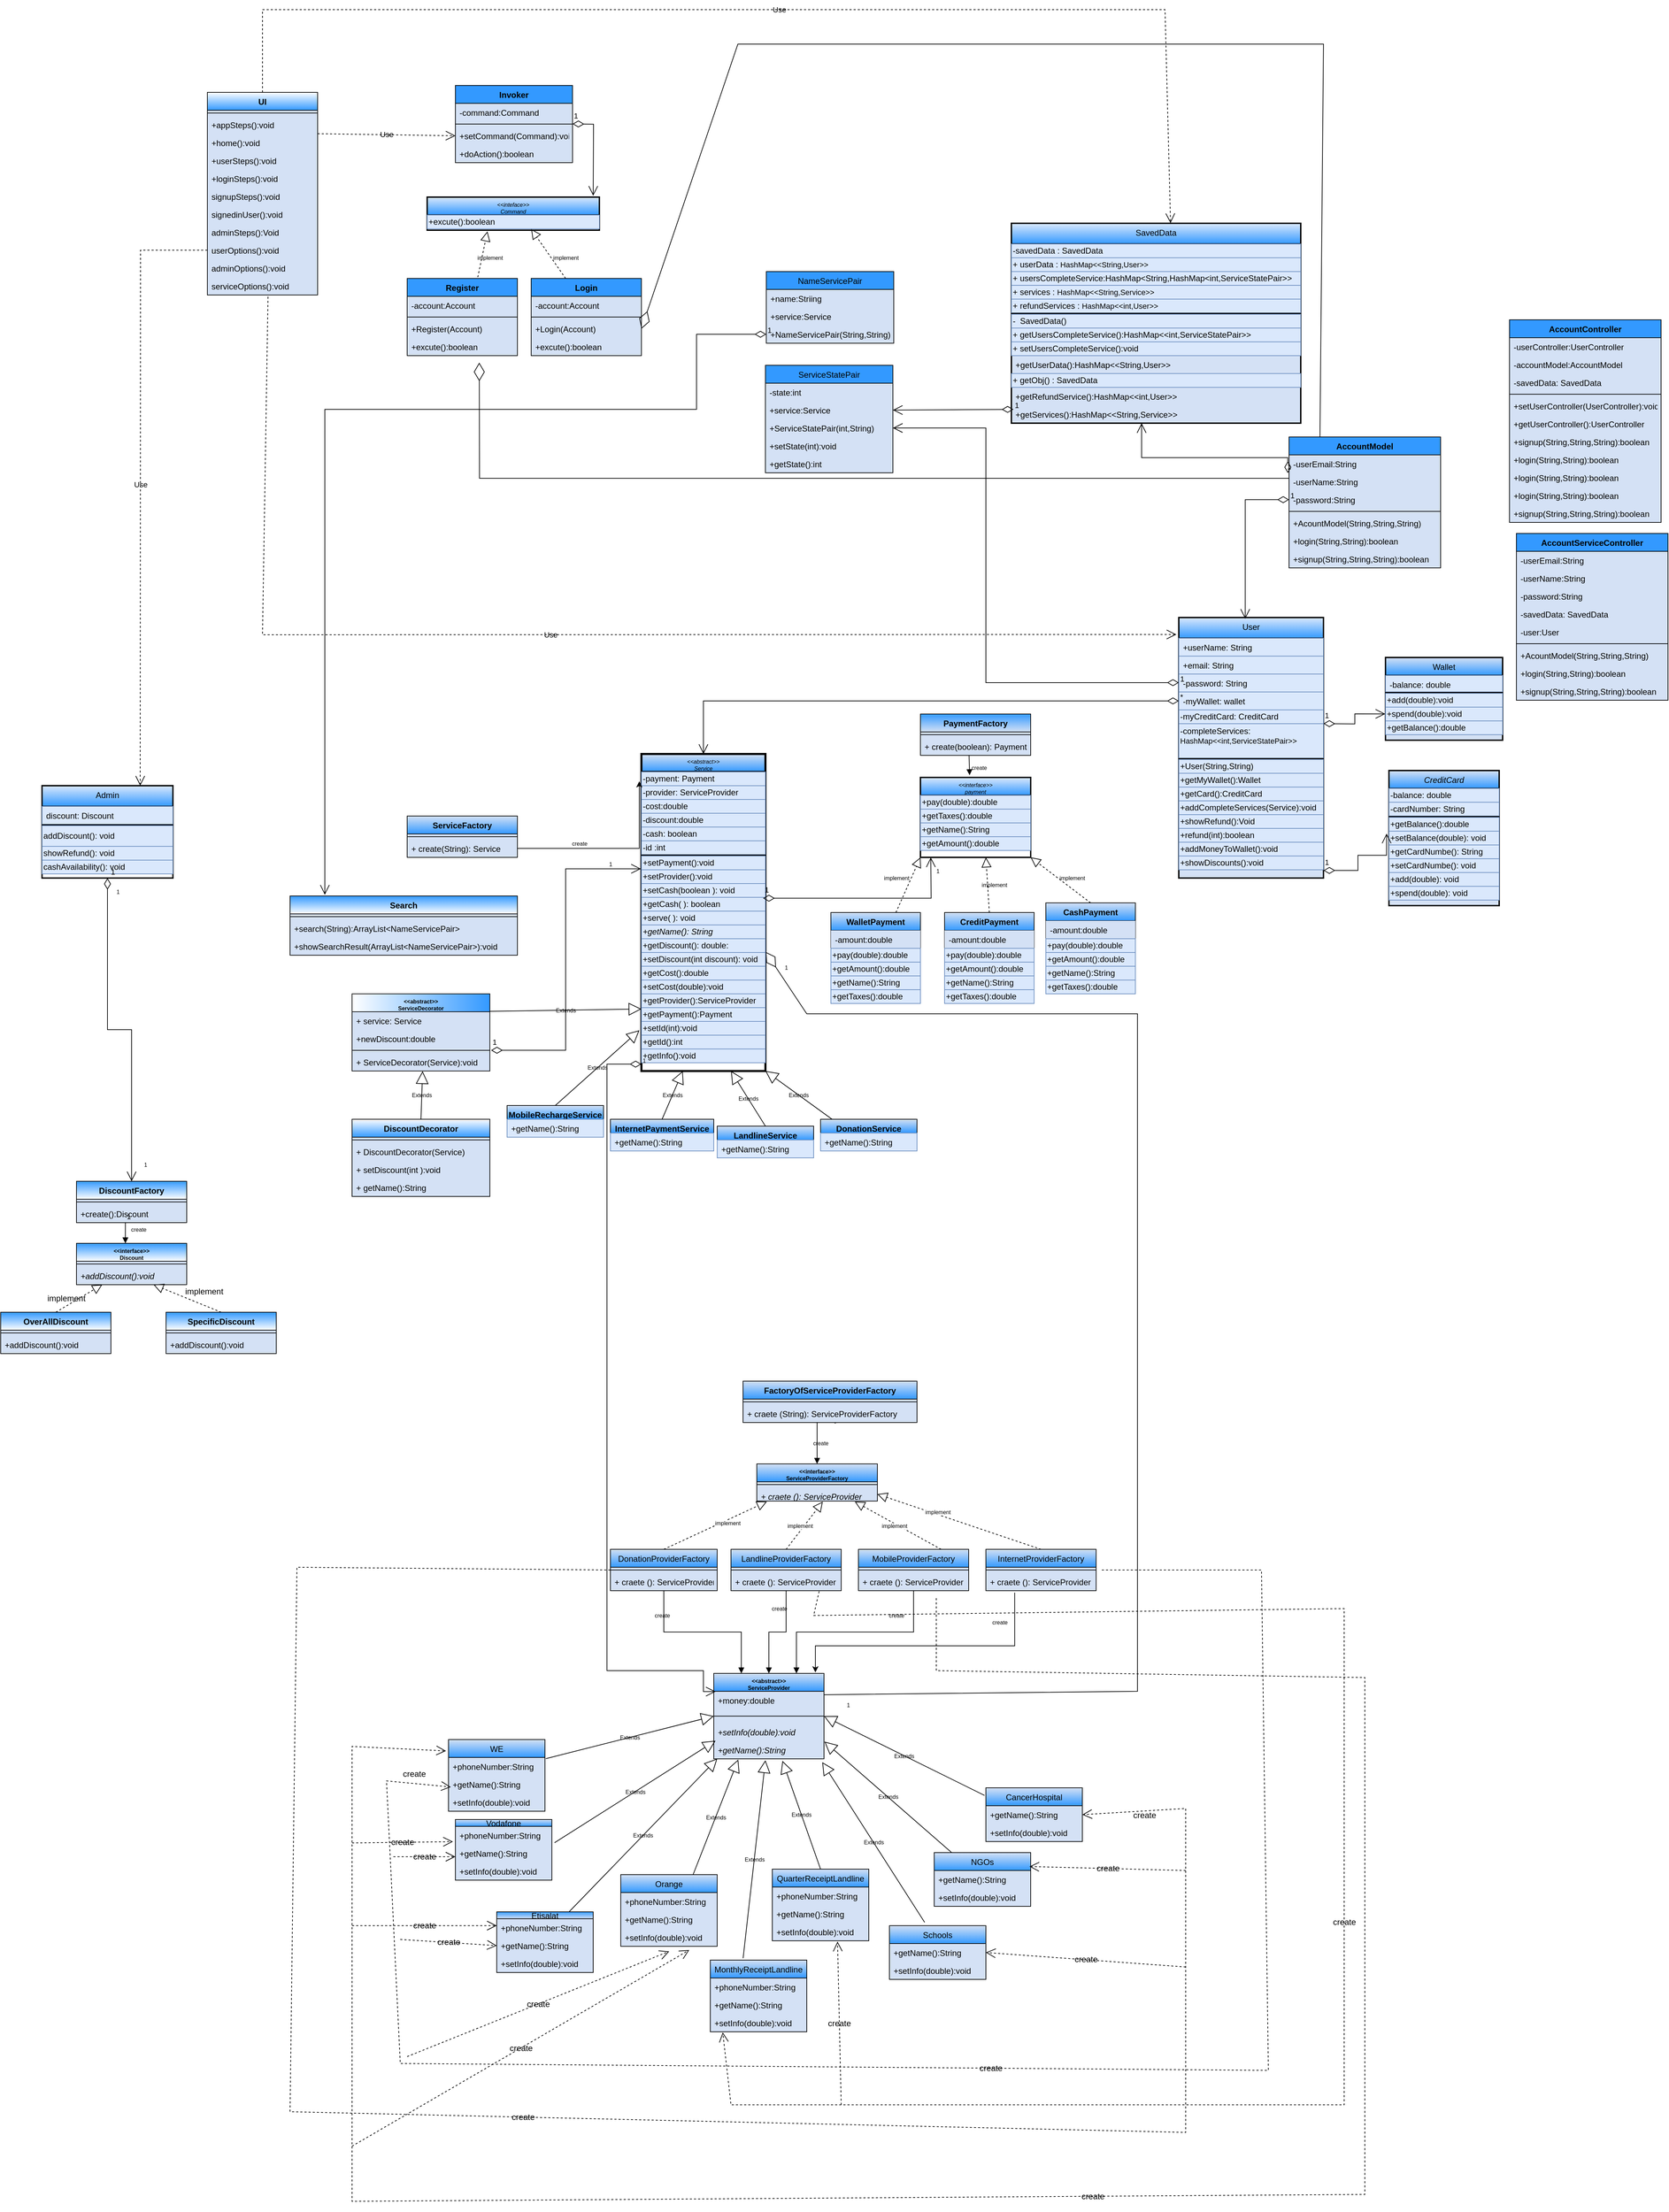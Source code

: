 <mxfile version="20.7.4" type="device" pages="2"><diagram id="C5RBs43oDa-KdzZeNtuy" name="Page-1"><mxGraphModel dx="2812" dy="3170" grid="1" gridSize="10" guides="1" tooltips="1" connect="1" arrows="1" fold="1" page="1" pageScale="1" pageWidth="827" pageHeight="1169" background="none" math="0" shadow="0"><root><mxCell id="WIyWlLk6GJQsqaUBKTNV-0"/><mxCell id="WIyWlLk6GJQsqaUBKTNV-1" parent="WIyWlLk6GJQsqaUBKTNV-0"/><mxCell id="zkfFHV4jXpPFQw0GAbJ--0" value="CreditCard" style="swimlane;fontStyle=2;align=center;verticalAlign=top;childLayout=stackLayout;horizontal=1;startSize=26;horizontalStack=0;resizeParent=1;resizeLast=0;collapsible=1;marginBottom=0;rounded=0;shadow=0;strokeWidth=2;fillColor=#D4E1F5;strokeColor=#000000;gradientColor=#3399FF;labelBackgroundColor=none;swimlaneFillColor=#D4E1F5;" parent="WIyWlLk6GJQsqaUBKTNV-1" vertex="1"><mxGeometry x="1375" y="-146" width="160" height="196" as="geometry"><mxRectangle x="230" y="140" width="160" height="26" as="alternateBounds"/></mxGeometry></mxCell><mxCell id="mwWMlsjXjRJXWBrL6LxH-0" value="-balance: double" style="text;html=1;align=left;verticalAlign=middle;resizable=0;points=[];autosize=1;strokeColor=#6c8ebf;fillColor=#dae8fc;labelBackgroundColor=none;" parent="zkfFHV4jXpPFQw0GAbJ--0" vertex="1"><mxGeometry y="26" width="160" height="20" as="geometry"/></mxCell><mxCell id="mwWMlsjXjRJXWBrL6LxH-2" value="-cardNumber: String" style="text;html=1;align=left;verticalAlign=middle;resizable=0;points=[];autosize=1;strokeColor=#6c8ebf;fillColor=#dae8fc;labelBackgroundColor=none;" parent="zkfFHV4jXpPFQw0GAbJ--0" vertex="1"><mxGeometry y="46" width="160" height="20" as="geometry"/></mxCell><mxCell id="mwWMlsjXjRJXWBrL6LxH-52" value="" style="line;html=1;strokeWidth=2;align=left;verticalAlign=middle;spacingTop=-1;spacingLeft=3;spacingRight=3;rotatable=0;labelPosition=right;points=[];portConstraint=eastwest;labelBackgroundColor=none;" parent="zkfFHV4jXpPFQw0GAbJ--0" vertex="1"><mxGeometry y="66" width="160" height="2" as="geometry"/></mxCell><mxCell id="mwWMlsjXjRJXWBrL6LxH-3" value="+getBalance():double" style="text;html=1;align=left;verticalAlign=middle;resizable=0;points=[];autosize=1;strokeColor=#6c8ebf;fillColor=#dae8fc;labelBackgroundColor=none;" parent="zkfFHV4jXpPFQw0GAbJ--0" vertex="1"><mxGeometry y="68" width="160" height="20" as="geometry"/></mxCell><mxCell id="mwWMlsjXjRJXWBrL6LxH-5" value="+setBalance(double): void" style="text;html=1;align=left;verticalAlign=middle;resizable=0;points=[];autosize=1;strokeColor=#6c8ebf;fillColor=#dae8fc;labelBackgroundColor=none;" parent="zkfFHV4jXpPFQw0GAbJ--0" vertex="1"><mxGeometry y="88" width="160" height="20" as="geometry"/></mxCell><mxCell id="mwWMlsjXjRJXWBrL6LxH-6" value="+getCardNumbe(): String" style="text;html=1;align=left;verticalAlign=middle;resizable=0;points=[];autosize=1;strokeColor=#6c8ebf;fillColor=#dae8fc;labelBackgroundColor=none;" parent="zkfFHV4jXpPFQw0GAbJ--0" vertex="1"><mxGeometry y="108" width="160" height="20" as="geometry"/></mxCell><mxCell id="jeFMVSmrHoq8sBf3n_ed-20" value="+setCardNumbe(): void" style="text;html=1;align=left;verticalAlign=middle;resizable=0;points=[];autosize=1;strokeColor=#6c8ebf;fillColor=#dae8fc;labelBackgroundColor=none;" parent="zkfFHV4jXpPFQw0GAbJ--0" vertex="1"><mxGeometry y="128" width="160" height="20" as="geometry"/></mxCell><mxCell id="mwWMlsjXjRJXWBrL6LxH-7" value="+add(double): void" style="text;html=1;align=left;verticalAlign=middle;resizable=0;points=[];autosize=1;strokeColor=#6c8ebf;fillColor=#dae8fc;labelBackgroundColor=none;" parent="zkfFHV4jXpPFQw0GAbJ--0" vertex="1"><mxGeometry y="148" width="160" height="20" as="geometry"/></mxCell><mxCell id="jeFMVSmrHoq8sBf3n_ed-21" value="+spend(double): void" style="text;html=1;align=left;verticalAlign=middle;resizable=0;points=[];autosize=1;strokeColor=#6c8ebf;fillColor=#dae8fc;labelBackgroundColor=none;" parent="zkfFHV4jXpPFQw0GAbJ--0" vertex="1"><mxGeometry y="168" width="160" height="20" as="geometry"/></mxCell><mxCell id="zkfFHV4jXpPFQw0GAbJ--17" value="User" style="swimlane;fontStyle=0;align=center;verticalAlign=top;childLayout=stackLayout;horizontal=1;startSize=30;horizontalStack=0;resizeParent=1;resizeLast=0;collapsible=1;marginBottom=0;rounded=0;shadow=0;strokeWidth=2;fillColor=#dae8fc;strokeColor=#000000;gradientColor=#3399FF;labelBackgroundColor=none;swimlaneFillColor=#D4E1F5;" parent="WIyWlLk6GJQsqaUBKTNV-1" vertex="1"><mxGeometry x="1070" y="-368" width="210" height="378" as="geometry"><mxRectangle x="550" y="140" width="160" height="26" as="alternateBounds"/></mxGeometry></mxCell><mxCell id="jeFMVSmrHoq8sBf3n_ed-22" value="+userName: String" style="text;align=left;verticalAlign=top;spacingLeft=4;spacingRight=4;overflow=hidden;rotatable=0;points=[[0,0.5],[1,0.5]];portConstraint=eastwest;fillColor=#dae8fc;strokeColor=#6c8ebf;labelBackgroundColor=none;" parent="zkfFHV4jXpPFQw0GAbJ--17" vertex="1"><mxGeometry y="30" width="210" height="26" as="geometry"/></mxCell><mxCell id="zkfFHV4jXpPFQw0GAbJ--18" value="+email: String" style="text;align=left;verticalAlign=top;spacingLeft=4;spacingRight=4;overflow=hidden;rotatable=0;points=[[0,0.5],[1,0.5]];portConstraint=eastwest;fillColor=#dae8fc;strokeColor=#6c8ebf;labelBackgroundColor=none;" parent="zkfFHV4jXpPFQw0GAbJ--17" vertex="1"><mxGeometry y="56" width="210" height="26" as="geometry"/></mxCell><mxCell id="zkfFHV4jXpPFQw0GAbJ--20" value="-password: String" style="text;align=left;verticalAlign=top;spacingLeft=4;spacingRight=4;overflow=hidden;rotatable=0;points=[[0,0.5],[1,0.5]];portConstraint=eastwest;rounded=0;shadow=0;html=0;fillColor=#dae8fc;strokeColor=#6c8ebf;labelBackgroundColor=none;" parent="zkfFHV4jXpPFQw0GAbJ--17" vertex="1"><mxGeometry y="82" width="210" height="26" as="geometry"/></mxCell><mxCell id="zkfFHV4jXpPFQw0GAbJ--19" value="-myWallet: wallet&#10;" style="text;align=left;verticalAlign=top;spacingLeft=4;spacingRight=4;overflow=hidden;rotatable=0;points=[[0,0.5],[1,0.5]];portConstraint=eastwest;rounded=0;shadow=0;html=0;fillColor=#dae8fc;strokeColor=#6c8ebf;labelBackgroundColor=none;" parent="zkfFHV4jXpPFQw0GAbJ--17" vertex="1"><mxGeometry y="108" width="210" height="26" as="geometry"/></mxCell><mxCell id="84-6VIBdu4MTvSc-ypw_-46" value="&lt;div style=&quot;&quot;&gt;-myCreditCard: CreditCard&lt;/div&gt;" style="text;html=1;align=left;verticalAlign=middle;resizable=0;points=[];autosize=1;strokeColor=#6c8ebf;fillColor=#dae8fc;fontSize=12;labelBackgroundColor=none;" parent="zkfFHV4jXpPFQw0GAbJ--17" vertex="1"><mxGeometry y="134" width="210" height="20" as="geometry"/></mxCell><mxCell id="wg3ZNqUoVr1V4Hji6CS1-9" value="&lt;div style=&quot;&quot;&gt;-completeServices:&lt;/div&gt;&lt;span style=&quot;font-size: 11px;&quot;&gt;HashMap&amp;lt;&amp;lt;int,ServiceStatePair&amp;gt;&amp;gt;&lt;/span&gt;&lt;div style=&quot;&quot;&gt;&amp;nbsp;&lt;br&gt;&lt;/div&gt;" style="text;html=1;align=left;verticalAlign=middle;resizable=0;points=[];autosize=1;strokeColor=#6c8ebf;fillColor=#dae8fc;fontSize=12;strokeWidth=1;labelBackgroundColor=none;" parent="zkfFHV4jXpPFQw0GAbJ--17" vertex="1"><mxGeometry y="154" width="210" height="50" as="geometry"/></mxCell><mxCell id="zkfFHV4jXpPFQw0GAbJ--23" value="" style="line;html=1;strokeWidth=2;align=left;verticalAlign=middle;spacingTop=-1;spacingLeft=3;spacingRight=3;rotatable=0;labelPosition=right;points=[];portConstraint=eastwest;labelBackgroundColor=none;" parent="zkfFHV4jXpPFQw0GAbJ--17" vertex="1"><mxGeometry y="204" width="210" height="2" as="geometry"/></mxCell><mxCell id="jeFMVSmrHoq8sBf3n_ed-23" value="&lt;div style=&quot;&quot;&gt;+User(String,String)&lt;/div&gt;" style="text;html=1;align=left;verticalAlign=middle;resizable=0;points=[];autosize=1;strokeColor=#6c8ebf;fillColor=#dae8fc;fontSize=12;labelBackgroundColor=none;" parent="zkfFHV4jXpPFQw0GAbJ--17" vertex="1"><mxGeometry y="206" width="210" height="20" as="geometry"/></mxCell><mxCell id="jeFMVSmrHoq8sBf3n_ed-26" value="&lt;div style=&quot;&quot;&gt;+getMyWallet():Wallet&lt;/div&gt;" style="text;html=1;align=left;verticalAlign=middle;resizable=0;points=[];autosize=1;strokeColor=#6c8ebf;fillColor=#dae8fc;fontSize=12;labelBackgroundColor=none;" parent="zkfFHV4jXpPFQw0GAbJ--17" vertex="1"><mxGeometry y="226" width="210" height="20" as="geometry"/></mxCell><mxCell id="wg3ZNqUoVr1V4Hji6CS1-10" value="&lt;div style=&quot;&quot;&gt;+getCard():CreditCard&lt;br&gt;&lt;/div&gt;" style="text;html=1;align=left;verticalAlign=middle;resizable=0;points=[];autosize=1;strokeColor=#6c8ebf;fillColor=#dae8fc;fontSize=12;labelBackgroundColor=none;" parent="zkfFHV4jXpPFQw0GAbJ--17" vertex="1"><mxGeometry y="246" width="210" height="20" as="geometry"/></mxCell><mxCell id="wg3ZNqUoVr1V4Hji6CS1-11" value="&lt;div style=&quot;&quot;&gt;+addCompleteServices(Service):void&lt;/div&gt;" style="text;html=1;align=left;verticalAlign=middle;resizable=0;points=[];autosize=1;strokeColor=#6c8ebf;fillColor=#dae8fc;fontSize=12;labelBackgroundColor=none;" parent="zkfFHV4jXpPFQw0GAbJ--17" vertex="1"><mxGeometry y="266" width="210" height="20" as="geometry"/></mxCell><mxCell id="wg3ZNqUoVr1V4Hji6CS1-12" value="&lt;div style=&quot;&quot;&gt;+showRefund():Void&lt;/div&gt;" style="text;html=1;align=left;verticalAlign=middle;resizable=0;points=[];autosize=1;strokeColor=#6c8ebf;fillColor=#dae8fc;fontSize=12;labelBackgroundColor=none;" parent="zkfFHV4jXpPFQw0GAbJ--17" vertex="1"><mxGeometry y="286" width="210" height="20" as="geometry"/></mxCell><mxCell id="wg3ZNqUoVr1V4Hji6CS1-23" value="&lt;div style=&quot;&quot;&gt;+refund(int):boolean&lt;/div&gt;" style="text;html=1;align=left;verticalAlign=middle;resizable=0;points=[];autosize=1;strokeColor=#6c8ebf;fillColor=#dae8fc;fontSize=12;labelBackgroundColor=none;" parent="zkfFHV4jXpPFQw0GAbJ--17" vertex="1"><mxGeometry y="306" width="210" height="20" as="geometry"/></mxCell><mxCell id="jeFMVSmrHoq8sBf3n_ed-24" value="&lt;div style=&quot;&quot;&gt;+addMoneyToWallet():void&lt;/div&gt;" style="text;html=1;align=left;verticalAlign=middle;resizable=0;points=[];autosize=1;strokeColor=#6c8ebf;fillColor=#dae8fc;fontSize=12;labelBackgroundColor=none;" parent="zkfFHV4jXpPFQw0GAbJ--17" vertex="1"><mxGeometry y="326" width="210" height="20" as="geometry"/></mxCell><mxCell id="jeFMVSmrHoq8sBf3n_ed-25" value="&lt;div style=&quot;&quot;&gt;+showDiscounts():void&lt;/div&gt;" style="text;html=1;align=left;verticalAlign=middle;resizable=0;points=[];autosize=1;strokeColor=#6c8ebf;fillColor=#dae8fc;fontSize=12;labelBackgroundColor=none;" parent="zkfFHV4jXpPFQw0GAbJ--17" vertex="1"><mxGeometry y="346" width="210" height="20" as="geometry"/></mxCell><mxCell id="84-6VIBdu4MTvSc-ypw_-15" value="Wallet" style="swimlane;fontStyle=0;align=center;verticalAlign=top;childLayout=stackLayout;horizontal=1;startSize=26;horizontalStack=0;resizeParent=1;resizeLast=0;collapsible=1;marginBottom=0;rounded=0;shadow=0;strokeWidth=2;fillColor=#D4E1F5;gradientColor=#3399FF;strokeColor=#000000;labelBackgroundColor=none;swimlaneFillColor=#D4E1F5;" parent="WIyWlLk6GJQsqaUBKTNV-1" vertex="1"><mxGeometry x="1370" y="-310" width="170" height="120" as="geometry"><mxRectangle x="550" y="140" width="160" height="26" as="alternateBounds"/></mxGeometry></mxCell><mxCell id="84-6VIBdu4MTvSc-ypw_-16" value="-balance: double" style="text;align=left;verticalAlign=top;spacingLeft=4;spacingRight=4;overflow=hidden;rotatable=0;points=[[0,0.5],[1,0.5]];portConstraint=eastwest;fillColor=#dae8fc;strokeColor=#6c8ebf;labelBackgroundColor=none;" parent="84-6VIBdu4MTvSc-ypw_-15" vertex="1"><mxGeometry y="26" width="170" height="24" as="geometry"/></mxCell><mxCell id="mwWMlsjXjRJXWBrL6LxH-51" value="" style="line;html=1;strokeWidth=2;align=left;verticalAlign=middle;spacingTop=-1;spacingLeft=3;spacingRight=3;rotatable=0;labelPosition=right;points=[];portConstraint=eastwest;labelBackgroundColor=none;" parent="84-6VIBdu4MTvSc-ypw_-15" vertex="1"><mxGeometry y="50" width="170" height="2" as="geometry"/></mxCell><mxCell id="wg3ZNqUoVr1V4Hji6CS1-0" value="+add(double):void" style="text;html=1;align=left;verticalAlign=middle;resizable=0;points=[];autosize=1;strokeColor=#6c8ebf;fillColor=#dae8fc;strokeWidth=1;labelBackgroundColor=none;" parent="84-6VIBdu4MTvSc-ypw_-15" vertex="1"><mxGeometry y="52" width="170" height="20" as="geometry"/></mxCell><mxCell id="mwWMlsjXjRJXWBrL6LxH-10" value="1" style="endArrow=open;html=1;endSize=12;startArrow=diamondThin;startSize=14;startFill=0;edgeStyle=orthogonalEdgeStyle;align=left;verticalAlign=bottom;rounded=0;entryX=-0.002;entryY=0.491;entryDx=0;entryDy=0;entryPerimeter=0;labelBackgroundColor=none;" parent="84-6VIBdu4MTvSc-ypw_-15" target="wg3ZNqUoVr1V4Hji6CS1-1" edge="1"><mxGeometry x="-1" y="3" relative="1" as="geometry"><mxPoint x="-90" y="95.89" as="sourcePoint"/><mxPoint x="70" y="95.89" as="targetPoint"/></mxGeometry></mxCell><mxCell id="wg3ZNqUoVr1V4Hji6CS1-1" value="+spend(double):void" style="text;html=1;align=left;verticalAlign=middle;resizable=0;points=[];autosize=1;strokeColor=#6c8ebf;fillColor=#dae8fc;labelBackgroundColor=none;" parent="84-6VIBdu4MTvSc-ypw_-15" vertex="1"><mxGeometry y="72" width="170" height="20" as="geometry"/></mxCell><mxCell id="wg3ZNqUoVr1V4Hji6CS1-2" value="+getBalance():double" style="text;html=1;align=left;verticalAlign=middle;resizable=0;points=[];autosize=1;strokeColor=#6c8ebf;fillColor=#dae8fc;labelBackgroundColor=none;" parent="84-6VIBdu4MTvSc-ypw_-15" vertex="1"><mxGeometry y="92" width="170" height="20" as="geometry"/></mxCell><mxCell id="84-6VIBdu4MTvSc-ypw_-31" value="&lt;&lt;interface&gt;&gt;&#10;payment" style="swimlane;fontStyle=2;align=center;verticalAlign=top;childLayout=stackLayout;horizontal=1;startSize=26;horizontalStack=0;resizeParent=1;resizeLast=0;collapsible=1;marginBottom=0;rounded=0;shadow=0;strokeWidth=2;fillColor=#dae8fc;strokeColor=#000000;gradientColor=#3399FF;labelBackgroundColor=none;fontSize=8;" parent="WIyWlLk6GJQsqaUBKTNV-1" vertex="1"><mxGeometry x="695" y="-136" width="160" height="116" as="geometry"><mxRectangle x="230" y="140" width="160" height="26" as="alternateBounds"/></mxGeometry></mxCell><mxCell id="jeFMVSmrHoq8sBf3n_ed-137" value="+pay(double):double" style="text;html=1;align=left;verticalAlign=middle;resizable=0;points=[];autosize=1;strokeColor=#6c8ebf;fillColor=#dae8fc;labelBackgroundColor=none;" parent="84-6VIBdu4MTvSc-ypw_-31" vertex="1"><mxGeometry y="26" width="160" height="20" as="geometry"/></mxCell><mxCell id="jeFMVSmrHoq8sBf3n_ed-138" value="+getTaxes():double" style="text;html=1;align=left;verticalAlign=middle;resizable=0;points=[];autosize=1;strokeColor=#6c8ebf;fillColor=#dae8fc;labelBackgroundColor=none;" parent="84-6VIBdu4MTvSc-ypw_-31" vertex="1"><mxGeometry y="46" width="160" height="20" as="geometry"/></mxCell><mxCell id="wg3ZNqUoVr1V4Hji6CS1-24" value="+getName():String" style="text;html=1;align=left;verticalAlign=middle;resizable=0;points=[];autosize=1;strokeColor=#6c8ebf;fillColor=#dae8fc;labelBackgroundColor=none;" parent="84-6VIBdu4MTvSc-ypw_-31" vertex="1"><mxGeometry y="66" width="160" height="20" as="geometry"/></mxCell><mxCell id="jeFMVSmrHoq8sBf3n_ed-139" value="+getAmount():double" style="text;html=1;align=left;verticalAlign=middle;resizable=0;points=[];autosize=1;strokeColor=#6c8ebf;fillColor=#dae8fc;labelBackgroundColor=none;" parent="84-6VIBdu4MTvSc-ypw_-31" vertex="1"><mxGeometry y="86" width="160" height="20" as="geometry"/></mxCell><mxCell id="84-6VIBdu4MTvSc-ypw_-37" value="&lt;&lt;abstract&gt;&gt;&#10;Service" style="swimlane;fontStyle=2;align=center;verticalAlign=top;childLayout=stackLayout;horizontal=1;startSize=26;horizontalStack=0;resizeParent=1;resizeLast=0;collapsible=1;marginBottom=0;rounded=0;shadow=0;strokeWidth=3;gradientColor=#3399FF;fillColor=#D4E1F5;labelBackgroundColor=none;fontSize=8;" parent="WIyWlLk6GJQsqaUBKTNV-1" vertex="1"><mxGeometry x="290" y="-170" width="180" height="460" as="geometry"><mxRectangle x="230" y="140" width="160" height="26" as="alternateBounds"/></mxGeometry></mxCell><mxCell id="84-6VIBdu4MTvSc-ypw_-43" value="&lt;div&gt;&lt;span&gt;-payment: Payment&lt;/span&gt;&lt;/div&gt;" style="text;html=1;align=left;verticalAlign=middle;resizable=0;points=[];autosize=1;strokeColor=#6c8ebf;fillColor=#dae8fc;fontSize=12;labelBackgroundColor=none;" parent="84-6VIBdu4MTvSc-ypw_-37" vertex="1"><mxGeometry y="26" width="180" height="20" as="geometry"/></mxCell><mxCell id="gfaYMRK7l2H8h_oGQXu5-2" value="&lt;div&gt;&lt;span&gt;-provider: ServiceProvider&lt;/span&gt;&lt;/div&gt;" style="text;html=1;align=left;verticalAlign=middle;resizable=0;points=[];autosize=1;strokeColor=#6c8ebf;fillColor=#dae8fc;fontSize=12;labelBackgroundColor=none;" parent="84-6VIBdu4MTvSc-ypw_-37" vertex="1"><mxGeometry y="46" width="180" height="20" as="geometry"/></mxCell><mxCell id="jeFMVSmrHoq8sBf3n_ed-49" value="-cost:double" style="text;html=1;align=left;verticalAlign=middle;resizable=0;points=[];autosize=1;strokeColor=#6c8ebf;fillColor=#dae8fc;fontSize=12;labelBackgroundColor=none;" parent="84-6VIBdu4MTvSc-ypw_-37" vertex="1"><mxGeometry y="66" width="180" height="20" as="geometry"/></mxCell><mxCell id="jeFMVSmrHoq8sBf3n_ed-48" value="-discount:double" style="text;html=1;align=left;verticalAlign=middle;resizable=0;points=[];autosize=1;strokeColor=#6c8ebf;fillColor=#dae8fc;fontSize=12;labelBackgroundColor=none;" parent="84-6VIBdu4MTvSc-ypw_-37" vertex="1"><mxGeometry y="86" width="180" height="20" as="geometry"/></mxCell><mxCell id="jeFMVSmrHoq8sBf3n_ed-47" value="-cash: boolean" style="text;html=1;align=left;verticalAlign=middle;resizable=0;points=[];autosize=1;strokeColor=#6c8ebf;fillColor=#dae8fc;fontSize=12;labelBackgroundColor=none;" parent="84-6VIBdu4MTvSc-ypw_-37" vertex="1"><mxGeometry y="106" width="180" height="20" as="geometry"/></mxCell><mxCell id="wg3ZNqUoVr1V4Hji6CS1-69" value="-id :int" style="text;html=1;align=left;verticalAlign=middle;resizable=0;points=[];autosize=1;strokeColor=#6c8ebf;fillColor=#dae8fc;fontSize=12;labelBackgroundColor=none;" parent="84-6VIBdu4MTvSc-ypw_-37" vertex="1"><mxGeometry y="126" width="180" height="20" as="geometry"/></mxCell><mxCell id="mwWMlsjXjRJXWBrL6LxH-54" value="" style="line;html=1;strokeWidth=2;align=left;verticalAlign=middle;spacingTop=-1;spacingLeft=3;spacingRight=3;rotatable=0;labelPosition=right;points=[];portConstraint=eastwest;labelBackgroundColor=none;" parent="84-6VIBdu4MTvSc-ypw_-37" vertex="1"><mxGeometry y="146" width="180" height="2" as="geometry"/></mxCell><mxCell id="wg3ZNqUoVr1V4Hji6CS1-70" value="+setPayment():void" style="text;html=1;align=left;verticalAlign=middle;resizable=0;points=[];autosize=1;strokeColor=#6c8ebf;fillColor=#dae8fc;fontSize=12;labelBackgroundColor=none;" parent="84-6VIBdu4MTvSc-ypw_-37" vertex="1"><mxGeometry y="148" width="180" height="20" as="geometry"/></mxCell><mxCell id="gfaYMRK7l2H8h_oGQXu5-1" value="+setProvider():void" style="text;html=1;align=left;verticalAlign=middle;resizable=0;points=[];autosize=1;strokeColor=#6c8ebf;fillColor=#dae8fc;fontSize=12;labelBackgroundColor=none;" parent="84-6VIBdu4MTvSc-ypw_-37" vertex="1"><mxGeometry y="168" width="180" height="20" as="geometry"/></mxCell><mxCell id="wg3ZNqUoVr1V4Hji6CS1-72" value="+setCash(boolean ): void" style="text;html=1;align=left;verticalAlign=middle;resizable=0;points=[];autosize=1;strokeColor=#6c8ebf;fillColor=#dae8fc;fontSize=12;labelBackgroundColor=none;" parent="84-6VIBdu4MTvSc-ypw_-37" vertex="1"><mxGeometry y="188" width="180" height="20" as="geometry"/></mxCell><mxCell id="wg3ZNqUoVr1V4Hji6CS1-73" value="+getCash( ): boolean" style="text;html=1;align=left;verticalAlign=middle;resizable=0;points=[];autosize=1;strokeColor=#6c8ebf;fillColor=#dae8fc;fontSize=12;labelBackgroundColor=none;" parent="84-6VIBdu4MTvSc-ypw_-37" vertex="1"><mxGeometry y="208" width="180" height="20" as="geometry"/></mxCell><mxCell id="wg3ZNqUoVr1V4Hji6CS1-83" value="+serve( ): void&amp;nbsp;" style="text;html=1;align=left;verticalAlign=middle;resizable=0;points=[];autosize=1;strokeColor=#6c8ebf;fillColor=#dae8fc;fontSize=12;labelBackgroundColor=none;" parent="84-6VIBdu4MTvSc-ypw_-37" vertex="1"><mxGeometry y="228" width="180" height="20" as="geometry"/></mxCell><mxCell id="wg3ZNqUoVr1V4Hji6CS1-84" value="&lt;i&gt;+getName(): String&lt;/i&gt;" style="text;html=1;align=left;verticalAlign=middle;resizable=0;points=[];autosize=1;strokeColor=#6c8ebf;fillColor=#dae8fc;fontSize=12;labelBackgroundColor=none;" parent="84-6VIBdu4MTvSc-ypw_-37" vertex="1"><mxGeometry y="248" width="180" height="20" as="geometry"/></mxCell><mxCell id="gfaYMRK7l2H8h_oGQXu5-0" value="+getDiscount(): double:" style="text;html=1;align=left;verticalAlign=middle;resizable=0;points=[];autosize=1;strokeColor=#6c8ebf;fillColor=#dae8fc;fontSize=12;labelBackgroundColor=none;" parent="84-6VIBdu4MTvSc-ypw_-37" vertex="1"><mxGeometry y="268" width="180" height="20" as="geometry"/></mxCell><mxCell id="wg3ZNqUoVr1V4Hji6CS1-71" value="+setDiscount(int discount): void" style="text;html=1;align=left;verticalAlign=middle;resizable=0;points=[];autosize=1;strokeColor=#6c8ebf;fillColor=#dae8fc;fontSize=12;strokeWidth=1;labelBackgroundColor=none;" parent="84-6VIBdu4MTvSc-ypw_-37" vertex="1"><mxGeometry y="288" width="180" height="20" as="geometry"/></mxCell><mxCell id="jeFMVSmrHoq8sBf3n_ed-50" value="+getCost():double" style="text;html=1;align=left;verticalAlign=middle;resizable=0;points=[];autosize=1;strokeColor=#6c8ebf;fillColor=#dae8fc;fontSize=12;labelBackgroundColor=none;" parent="84-6VIBdu4MTvSc-ypw_-37" vertex="1"><mxGeometry y="308" width="180" height="20" as="geometry"/></mxCell><mxCell id="jeFMVSmrHoq8sBf3n_ed-51" value="+setCost(double):void" style="text;html=1;align=left;verticalAlign=middle;resizable=0;points=[];autosize=1;strokeColor=#6c8ebf;fillColor=#dae8fc;fontSize=12;labelBackgroundColor=none;" parent="84-6VIBdu4MTvSc-ypw_-37" vertex="1"><mxGeometry y="328" width="180" height="20" as="geometry"/></mxCell><mxCell id="jeFMVSmrHoq8sBf3n_ed-52" value="+getProvider():ServiceProvider" style="text;html=1;align=left;verticalAlign=middle;resizable=0;points=[];autosize=1;strokeColor=#6c8ebf;fillColor=#dae8fc;fontSize=12;labelBackgroundColor=none;" parent="84-6VIBdu4MTvSc-ypw_-37" vertex="1"><mxGeometry y="348" width="180" height="20" as="geometry"/></mxCell><mxCell id="jeFMVSmrHoq8sBf3n_ed-53" value="+getPayment():Payment" style="text;html=1;align=left;verticalAlign=middle;resizable=0;points=[];autosize=1;strokeColor=#6c8ebf;fillColor=#dae8fc;fontSize=12;labelBackgroundColor=none;" parent="84-6VIBdu4MTvSc-ypw_-37" vertex="1"><mxGeometry y="368" width="180" height="20" as="geometry"/></mxCell><mxCell id="jeFMVSmrHoq8sBf3n_ed-54" value="+setId(int):void" style="text;html=1;align=left;verticalAlign=middle;resizable=0;points=[];autosize=1;strokeColor=#6c8ebf;fillColor=#dae8fc;fontSize=12;labelBackgroundColor=none;" parent="84-6VIBdu4MTvSc-ypw_-37" vertex="1"><mxGeometry y="388" width="180" height="20" as="geometry"/></mxCell><mxCell id="jeFMVSmrHoq8sBf3n_ed-55" value="+getId():int" style="text;html=1;align=left;verticalAlign=middle;resizable=0;points=[];autosize=1;strokeColor=#6c8ebf;fillColor=#dae8fc;fontSize=12;labelBackgroundColor=none;" parent="84-6VIBdu4MTvSc-ypw_-37" vertex="1"><mxGeometry y="408" width="180" height="20" as="geometry"/></mxCell><mxCell id="jeFMVSmrHoq8sBf3n_ed-58" value="+getInfo():void" style="text;html=1;align=left;verticalAlign=middle;resizable=0;points=[];autosize=1;strokeColor=#6c8ebf;fillColor=#dae8fc;fontSize=12;labelBackgroundColor=none;" parent="84-6VIBdu4MTvSc-ypw_-37" vertex="1"><mxGeometry y="428" width="180" height="20" as="geometry"/></mxCell><mxCell id="wg3ZNqUoVr1V4Hji6CS1-25" value="" style="endArrow=block;dashed=1;endFill=0;endSize=12;html=1;rounded=0;startArrow=none;entryX=0;entryY=1;entryDx=0;entryDy=0;labelBackgroundColor=none;" parent="WIyWlLk6GJQsqaUBKTNV-1" source="wg3ZNqUoVr1V4Hji6CS1-28" target="84-6VIBdu4MTvSc-ypw_-31" edge="1"><mxGeometry width="160" relative="1" as="geometry"><mxPoint x="550" y="800" as="sourcePoint"/><mxPoint x="550" y="710" as="targetPoint"/></mxGeometry></mxCell><mxCell id="wg3ZNqUoVr1V4Hji6CS1-27" value="" style="endArrow=block;dashed=1;endFill=0;endSize=12;html=1;rounded=0;exitX=0.5;exitY=0;exitDx=0;exitDy=0;entryX=1;entryY=1;entryDx=0;entryDy=0;labelBackgroundColor=none;" parent="WIyWlLk6GJQsqaUBKTNV-1" source="wg3ZNqUoVr1V4Hji6CS1-37" target="84-6VIBdu4MTvSc-ypw_-31" edge="1"><mxGeometry width="160" relative="1" as="geometry"><mxPoint x="700" y="800" as="sourcePoint"/><mxPoint x="690" y="700" as="targetPoint"/></mxGeometry></mxCell><mxCell id="wg3ZNqUoVr1V4Hji6CS1-28" value="WalletPayment‏" style="swimlane;fontStyle=1;align=center;verticalAlign=top;childLayout=stackLayout;horizontal=1;startSize=26;horizontalStack=0;resizeParent=1;resizeParentMax=0;resizeLast=0;collapsible=1;marginBottom=0;gradientColor=#3399FF;fillColor=#D4E1F5;labelBackgroundColor=none;" parent="WIyWlLk6GJQsqaUBKTNV-1" vertex="1"><mxGeometry x="565" y="60" width="130" height="132" as="geometry"/></mxCell><mxCell id="jeFMVSmrHoq8sBf3n_ed-155" value="-amount:double" style="text;strokeColor=none;fillColor=#D4E1F5;align=left;verticalAlign=top;spacingLeft=4;spacingRight=4;overflow=hidden;rotatable=0;points=[[0,0.5],[1,0.5]];portConstraint=eastwest;labelBackgroundColor=none;" parent="wg3ZNqUoVr1V4Hji6CS1-28" vertex="1"><mxGeometry y="26" width="130" height="26" as="geometry"/></mxCell><mxCell id="jeFMVSmrHoq8sBf3n_ed-143" value="+pay(double):double" style="text;html=1;align=left;verticalAlign=middle;resizable=0;points=[];autosize=1;strokeColor=#6c8ebf;fillColor=#dae8fc;labelBackgroundColor=none;" parent="wg3ZNqUoVr1V4Hji6CS1-28" vertex="1"><mxGeometry y="52" width="130" height="20" as="geometry"/></mxCell><mxCell id="jeFMVSmrHoq8sBf3n_ed-146" value="+getAmount():double" style="text;html=1;align=left;verticalAlign=middle;resizable=0;points=[];autosize=1;strokeColor=#6c8ebf;fillColor=#dae8fc;labelBackgroundColor=none;" parent="wg3ZNqUoVr1V4Hji6CS1-28" vertex="1"><mxGeometry y="72" width="130" height="20" as="geometry"/></mxCell><mxCell id="jeFMVSmrHoq8sBf3n_ed-145" value="+getName():String" style="text;html=1;align=left;verticalAlign=middle;resizable=0;points=[];autosize=1;strokeColor=#6c8ebf;fillColor=#dae8fc;labelBackgroundColor=none;" parent="wg3ZNqUoVr1V4Hji6CS1-28" vertex="1"><mxGeometry y="92" width="130" height="20" as="geometry"/></mxCell><mxCell id="jeFMVSmrHoq8sBf3n_ed-144" value="+getTaxes():double" style="text;html=1;align=left;verticalAlign=middle;resizable=0;points=[];autosize=1;strokeColor=#6c8ebf;fillColor=#dae8fc;labelBackgroundColor=none;" parent="wg3ZNqUoVr1V4Hji6CS1-28" vertex="1"><mxGeometry y="112" width="130" height="20" as="geometry"/></mxCell><mxCell id="wg3ZNqUoVr1V4Hji6CS1-33" value="CreditPayment‏&#10;" style="swimlane;fontStyle=1;align=center;verticalAlign=top;childLayout=stackLayout;horizontal=1;startSize=26;horizontalStack=0;resizeParent=1;resizeParentMax=0;resizeLast=0;collapsible=1;marginBottom=0;gradientColor=#3399FF;fillColor=#D4E1F5;labelBackgroundColor=none;" parent="WIyWlLk6GJQsqaUBKTNV-1" vertex="1"><mxGeometry x="730" y="60" width="130" height="132" as="geometry"/></mxCell><mxCell id="jeFMVSmrHoq8sBf3n_ed-156" value="-amount:double" style="text;strokeColor=none;fillColor=#D4E1F5;align=left;verticalAlign=top;spacingLeft=4;spacingRight=4;overflow=hidden;rotatable=0;points=[[0,0.5],[1,0.5]];portConstraint=eastwest;labelBackgroundColor=none;" parent="wg3ZNqUoVr1V4Hji6CS1-33" vertex="1"><mxGeometry y="26" width="130" height="26" as="geometry"/></mxCell><mxCell id="jeFMVSmrHoq8sBf3n_ed-147" value="+pay(double):double" style="text;html=1;align=left;verticalAlign=middle;resizable=0;points=[];autosize=1;strokeColor=#6c8ebf;fillColor=#dae8fc;labelBackgroundColor=none;" parent="wg3ZNqUoVr1V4Hji6CS1-33" vertex="1"><mxGeometry y="52" width="130" height="20" as="geometry"/></mxCell><mxCell id="jeFMVSmrHoq8sBf3n_ed-150" value="+getAmount():double" style="text;html=1;align=left;verticalAlign=middle;resizable=0;points=[];autosize=1;strokeColor=#6c8ebf;fillColor=#dae8fc;labelBackgroundColor=none;" parent="wg3ZNqUoVr1V4Hji6CS1-33" vertex="1"><mxGeometry y="72" width="130" height="20" as="geometry"/></mxCell><mxCell id="jeFMVSmrHoq8sBf3n_ed-149" value="+getName():String" style="text;html=1;align=left;verticalAlign=middle;resizable=0;points=[];autosize=1;strokeColor=#6c8ebf;fillColor=#dae8fc;labelBackgroundColor=none;" parent="wg3ZNqUoVr1V4Hji6CS1-33" vertex="1"><mxGeometry y="92" width="130" height="20" as="geometry"/></mxCell><mxCell id="jeFMVSmrHoq8sBf3n_ed-148" value="+getTaxes():double" style="text;html=1;align=left;verticalAlign=middle;resizable=0;points=[];autosize=1;strokeColor=#6c8ebf;fillColor=#dae8fc;labelBackgroundColor=none;" parent="wg3ZNqUoVr1V4Hji6CS1-33" vertex="1"><mxGeometry y="112" width="130" height="20" as="geometry"/></mxCell><mxCell id="wg3ZNqUoVr1V4Hji6CS1-37" value="CashPayment" style="swimlane;fontStyle=1;align=center;verticalAlign=top;childLayout=stackLayout;horizontal=1;startSize=26;horizontalStack=0;resizeParent=1;resizeParentMax=0;resizeLast=0;collapsible=1;marginBottom=0;fillColor=#D4E1F5;gradientColor=#3399FF;labelBackgroundColor=none;" parent="WIyWlLk6GJQsqaUBKTNV-1" vertex="1"><mxGeometry x="877" y="46" width="130" height="132" as="geometry"/></mxCell><mxCell id="jeFMVSmrHoq8sBf3n_ed-157" value="-amount:double" style="text;strokeColor=none;fillColor=#D4E1F5;align=left;verticalAlign=top;spacingLeft=4;spacingRight=4;overflow=hidden;rotatable=0;points=[[0,0.5],[1,0.5]];portConstraint=eastwest;labelBackgroundColor=none;" parent="wg3ZNqUoVr1V4Hji6CS1-37" vertex="1"><mxGeometry y="26" width="130" height="26" as="geometry"/></mxCell><mxCell id="jeFMVSmrHoq8sBf3n_ed-151" value="+pay(double):double" style="text;html=1;align=left;verticalAlign=middle;resizable=0;points=[];autosize=1;strokeColor=#6c8ebf;fillColor=#dae8fc;labelBackgroundColor=none;" parent="wg3ZNqUoVr1V4Hji6CS1-37" vertex="1"><mxGeometry y="52" width="130" height="20" as="geometry"/></mxCell><mxCell id="jeFMVSmrHoq8sBf3n_ed-154" value="+getAmount():double" style="text;html=1;align=left;verticalAlign=middle;resizable=0;points=[];autosize=1;strokeColor=#6c8ebf;fillColor=#dae8fc;labelBackgroundColor=none;" parent="wg3ZNqUoVr1V4Hji6CS1-37" vertex="1"><mxGeometry y="72" width="130" height="20" as="geometry"/></mxCell><mxCell id="jeFMVSmrHoq8sBf3n_ed-153" value="+getName():String" style="text;html=1;align=left;verticalAlign=middle;resizable=0;points=[];autosize=1;strokeColor=#6c8ebf;fillColor=#dae8fc;labelBackgroundColor=none;" parent="wg3ZNqUoVr1V4Hji6CS1-37" vertex="1"><mxGeometry y="92" width="130" height="20" as="geometry"/></mxCell><mxCell id="jeFMVSmrHoq8sBf3n_ed-152" value="+getTaxes():double" style="text;html=1;align=left;verticalAlign=middle;resizable=0;points=[];autosize=1;strokeColor=#6c8ebf;fillColor=#dae8fc;labelBackgroundColor=none;" parent="wg3ZNqUoVr1V4Hji6CS1-37" vertex="1"><mxGeometry y="112" width="130" height="20" as="geometry"/></mxCell><mxCell id="wg3ZNqUoVr1V4Hji6CS1-46" value="MobileRechargeService‏&#10;&#10;" style="swimlane;fontStyle=1;align=center;verticalAlign=top;childLayout=stackLayout;horizontal=1;startSize=20;horizontalStack=0;resizeParent=1;resizeParentMax=0;resizeLast=0;collapsible=1;marginBottom=0;gradientColor=#3399FF;fillColor=#D4E1F5;labelBackgroundColor=none;" parent="WIyWlLk6GJQsqaUBKTNV-1" vertex="1"><mxGeometry x="95" y="340" width="140" height="46" as="geometry"><mxRectangle x="110" y="240" width="180" height="40" as="alternateBounds"/></mxGeometry></mxCell><mxCell id="wg3ZNqUoVr1V4Hji6CS1-49" value="+getName():String" style="text;strokeColor=#6c8ebf;fillColor=#dae8fc;align=left;verticalAlign=top;spacingLeft=4;spacingRight=4;overflow=hidden;rotatable=0;points=[[0,0.5],[1,0.5]];portConstraint=eastwest;labelBackgroundColor=none;" parent="wg3ZNqUoVr1V4Hji6CS1-46" vertex="1"><mxGeometry y="20" width="140" height="26" as="geometry"/></mxCell><mxCell id="wg3ZNqUoVr1V4Hji6CS1-50" value="InternetPaymentService‏" style="swimlane;fontStyle=1;align=center;verticalAlign=top;childLayout=stackLayout;horizontal=1;startSize=20;horizontalStack=0;resizeParent=1;resizeParentMax=0;resizeLast=0;collapsible=1;marginBottom=0;gradientColor=#3399FF;fillColor=#D4E1F5;labelBackgroundColor=none;" parent="WIyWlLk6GJQsqaUBKTNV-1" vertex="1"><mxGeometry x="245" y="360" width="150" height="46" as="geometry"><mxRectangle x="260" y="240" width="180" height="30" as="alternateBounds"/></mxGeometry></mxCell><mxCell id="wg3ZNqUoVr1V4Hji6CS1-51" value="+getName():String" style="text;strokeColor=#6c8ebf;fillColor=#dae8fc;align=left;verticalAlign=top;spacingLeft=4;spacingRight=4;overflow=hidden;rotatable=0;points=[[0,0.5],[1,0.5]];portConstraint=eastwest;labelBackgroundColor=none;" parent="wg3ZNqUoVr1V4Hji6CS1-50" vertex="1"><mxGeometry y="20" width="150" height="26" as="geometry"/></mxCell><mxCell id="wg3ZNqUoVr1V4Hji6CS1-54" value="DonationService" style="swimlane;fontStyle=1;align=center;verticalAlign=top;childLayout=stackLayout;horizontal=1;startSize=20;horizontalStack=0;resizeParent=1;resizeParentMax=0;resizeLast=0;collapsible=1;marginBottom=0;gradientColor=#3399FF;fillColor=#D4E1F5;labelBackgroundColor=none;" parent="WIyWlLk6GJQsqaUBKTNV-1" vertex="1"><mxGeometry x="550" y="360" width="140" height="46" as="geometry"/></mxCell><mxCell id="wg3ZNqUoVr1V4Hji6CS1-57" value="+getName():String" style="text;strokeColor=#6c8ebf;fillColor=#dae8fc;align=left;verticalAlign=top;spacingLeft=4;spacingRight=4;overflow=hidden;rotatable=0;points=[[0,0.5],[1,0.5]];portConstraint=eastwest;labelBackgroundColor=none;" parent="wg3ZNqUoVr1V4Hji6CS1-54" vertex="1"><mxGeometry y="20" width="140" height="26" as="geometry"/></mxCell><mxCell id="wg3ZNqUoVr1V4Hji6CS1-58" value="LandlineService" style="swimlane;fontStyle=1;align=center;verticalAlign=top;childLayout=stackLayout;horizontal=1;startSize=20;horizontalStack=0;resizeParent=1;resizeParentMax=0;resizeLast=0;collapsible=1;marginBottom=0;fillColor=#D4E1F5;gradientColor=#3399FF;labelBackgroundColor=none;" parent="WIyWlLk6GJQsqaUBKTNV-1" vertex="1"><mxGeometry x="400" y="370" width="140" height="46" as="geometry"/></mxCell><mxCell id="wg3ZNqUoVr1V4Hji6CS1-61" value="+getName():String" style="text;strokeColor=#6c8ebf;fillColor=#dae8fc;align=left;verticalAlign=top;spacingLeft=4;spacingRight=4;overflow=hidden;rotatable=0;points=[[0,0.5],[1,0.5]];portConstraint=eastwest;labelBackgroundColor=none;" parent="wg3ZNqUoVr1V4Hji6CS1-58" vertex="1"><mxGeometry y="20" width="140" height="26" as="geometry"/></mxCell><mxCell id="wg3ZNqUoVr1V4Hji6CS1-86" value="1" style="endArrow=open;html=1;endSize=12;startArrow=diamondThin;startSize=14;startFill=0;edgeStyle=orthogonalEdgeStyle;align=left;verticalAlign=bottom;rounded=0;exitX=0.981;exitY=0.064;exitDx=0;exitDy=0;exitPerimeter=0;labelBackgroundColor=none;" parent="WIyWlLk6GJQsqaUBKTNV-1" source="wg3ZNqUoVr1V4Hji6CS1-73" edge="1"><mxGeometry x="-1" y="3" relative="1" as="geometry"><mxPoint x="460" y="-9.56" as="sourcePoint"/><mxPoint x="710" y="-20" as="targetPoint"/></mxGeometry></mxCell><mxCell id="mwWMlsjXjRJXWBrL6LxH-11" value="1" style="endArrow=open;html=1;endSize=12;startArrow=diamondThin;startSize=14;startFill=0;edgeStyle=orthogonalEdgeStyle;align=left;verticalAlign=bottom;rounded=0;entryX=-0.021;entryY=0.172;entryDx=0;entryDy=0;entryPerimeter=0;labelBackgroundColor=none;" parent="WIyWlLk6GJQsqaUBKTNV-1" target="mwWMlsjXjRJXWBrL6LxH-5" edge="1"><mxGeometry x="-1" y="3" relative="1" as="geometry"><mxPoint x="1280" y="-1" as="sourcePoint"/><mxPoint x="1430" y="-30" as="targetPoint"/><Array as="points"><mxPoint x="1330" y="-1"/><mxPoint x="1330" y="-23"/></Array></mxGeometry></mxCell><mxCell id="mwWMlsjXjRJXWBrL6LxH-12" value="*" style="endArrow=open;html=1;endSize=12;startArrow=diamondThin;startSize=14;startFill=0;edgeStyle=orthogonalEdgeStyle;align=left;verticalAlign=bottom;rounded=0;exitX=0;exitY=0.5;exitDx=0;exitDy=0;entryX=0.5;entryY=0;entryDx=0;entryDy=0;labelBackgroundColor=none;" parent="WIyWlLk6GJQsqaUBKTNV-1" source="zkfFHV4jXpPFQw0GAbJ--19" target="84-6VIBdu4MTvSc-ypw_-37" edge="1"><mxGeometry x="-1" y="3" relative="1" as="geometry"><mxPoint x="630" y="-151.62" as="sourcePoint"/><mxPoint x="790" y="-151.62" as="targetPoint"/></mxGeometry></mxCell><mxCell id="mwWMlsjXjRJXWBrL6LxH-55" value="" style="endArrow=block;dashed=1;endFill=0;endSize=12;html=1;rounded=0;exitX=0.5;exitY=0;exitDx=0;exitDy=0;labelBackgroundColor=none;" parent="WIyWlLk6GJQsqaUBKTNV-1" source="wg3ZNqUoVr1V4Hji6CS1-33" edge="1"><mxGeometry width="160" relative="1" as="geometry"><mxPoint x="985" y="90" as="sourcePoint"/><mxPoint x="790" y="-20" as="targetPoint"/></mxGeometry></mxCell><mxCell id="Ab5O19B13T73OP6sne_8-0" value="Admin" style="swimlane;fontStyle=0;align=center;verticalAlign=top;childLayout=stackLayout;horizontal=1;startSize=30;horizontalStack=0;resizeParent=1;resizeLast=0;collapsible=1;marginBottom=0;rounded=0;shadow=0;strokeWidth=2;fillColor=#dae8fc;strokeColor=#000000;gradientColor=#3399FF;labelBackgroundColor=none;" parent="WIyWlLk6GJQsqaUBKTNV-1" vertex="1"><mxGeometry x="-580" y="-124" width="190" height="134" as="geometry"><mxRectangle x="550" y="140" width="160" height="26" as="alternateBounds"/></mxGeometry></mxCell><mxCell id="jeFMVSmrHoq8sBf3n_ed-179" value="discount: Discount" style="text;align=left;verticalAlign=top;spacingLeft=4;spacingRight=4;overflow=hidden;rotatable=0;points=[[0,0.5],[1,0.5]];portConstraint=eastwest;fillColor=#dae8fc;strokeColor=#6c8ebf;labelBackgroundColor=none;" parent="Ab5O19B13T73OP6sne_8-0" vertex="1"><mxGeometry y="30" width="190" height="26" as="geometry"/></mxCell><mxCell id="Ab5O19B13T73OP6sne_8-6" value="" style="line;html=1;strokeWidth=2;align=left;verticalAlign=middle;spacingTop=-1;spacingLeft=3;spacingRight=3;rotatable=0;labelPosition=right;points=[];portConstraint=eastwest;labelBackgroundColor=none;" parent="Ab5O19B13T73OP6sne_8-0" vertex="1"><mxGeometry y="56" width="190" height="2" as="geometry"/></mxCell><mxCell id="Ab5O19B13T73OP6sne_8-9" value="&lt;div style=&quot;&quot;&gt;addDiscount(): void&lt;/div&gt;" style="text;html=1;align=left;verticalAlign=middle;resizable=0;points=[];autosize=1;strokeColor=#6c8ebf;fillColor=#dae8fc;fontSize=12;labelBackgroundColor=none;" parent="Ab5O19B13T73OP6sne_8-0" vertex="1"><mxGeometry y="58" width="190" height="30" as="geometry"/></mxCell><mxCell id="Ab5O19B13T73OP6sne_8-10" value="&lt;div style=&quot;&quot;&gt;showRefund(): void&lt;/div&gt;" style="text;html=1;align=left;verticalAlign=middle;resizable=0;points=[];autosize=1;strokeColor=#6c8ebf;fillColor=#dae8fc;fontSize=12;labelBackgroundColor=none;" parent="Ab5O19B13T73OP6sne_8-0" vertex="1"><mxGeometry y="88" width="190" height="20" as="geometry"/></mxCell><mxCell id="Ab5O19B13T73OP6sne_8-19" value="&lt;div style=&quot;&quot;&gt;cashAvailability(): void&lt;/div&gt;" style="text;html=1;align=left;verticalAlign=middle;resizable=0;points=[];autosize=1;strokeColor=#6c8ebf;fillColor=#dae8fc;fontSize=12;labelBackgroundColor=none;" parent="Ab5O19B13T73OP6sne_8-0" vertex="1"><mxGeometry y="108" width="190" height="20" as="geometry"/></mxCell><mxCell id="Ab5O19B13T73OP6sne_8-20" value="SavedData" style="swimlane;fontStyle=0;align=center;verticalAlign=top;childLayout=stackLayout;horizontal=1;startSize=30;horizontalStack=0;resizeParent=1;resizeLast=0;collapsible=1;marginBottom=0;rounded=0;shadow=0;strokeWidth=2;fillColor=#dae8fc;strokeColor=#000000;gradientColor=#3399FF;labelBackgroundColor=none;swimlaneFillColor=#D4E1F5;" parent="WIyWlLk6GJQsqaUBKTNV-1" vertex="1"><mxGeometry x="827" y="-940" width="420" height="290" as="geometry"><mxRectangle x="550" y="140" width="160" height="26" as="alternateBounds"/></mxGeometry></mxCell><mxCell id="Ab5O19B13T73OP6sne_8-27" value="-savedData : SavedData" style="text;html=1;align=left;verticalAlign=middle;resizable=0;points=[];autosize=1;strokeColor=#6c8ebf;fillColor=#dae8fc;fontSize=12;labelBackgroundColor=none;" parent="Ab5O19B13T73OP6sne_8-20" vertex="1"><mxGeometry y="30" width="420" height="20" as="geometry"/></mxCell><mxCell id="iKpDfN3gOwhl3D1Lts_l-9" value="+ userData : &lt;font style=&quot;font-size: 11px&quot;&gt;HashMap&amp;lt;&amp;lt;String,User&amp;gt;&amp;gt;&lt;br&gt;&lt;/font&gt;" style="text;html=1;align=left;verticalAlign=middle;resizable=0;points=[];autosize=1;strokeColor=#6c8ebf;fillColor=#dae8fc;fontSize=12;labelBackgroundColor=none;" parent="Ab5O19B13T73OP6sne_8-20" vertex="1"><mxGeometry y="50" width="420" height="20" as="geometry"/></mxCell><mxCell id="jeFMVSmrHoq8sBf3n_ed-205" value="+ usersCompleteService:HashMap&amp;lt;String,HashMap&amp;lt;int,ServiceStatePair&amp;gt;&amp;gt;" style="text;html=1;align=left;verticalAlign=middle;resizable=0;points=[];autosize=1;strokeColor=#6c8ebf;fillColor=#dae8fc;fontSize=12;labelBackgroundColor=none;" parent="Ab5O19B13T73OP6sne_8-20" vertex="1"><mxGeometry y="70" width="420" height="20" as="geometry"/></mxCell><mxCell id="jeFMVSmrHoq8sBf3n_ed-206" value="+ services : &lt;font style=&quot;font-size: 11px&quot;&gt;HashMap&amp;lt;&amp;lt;String,Service&amp;gt;&amp;gt;&lt;br&gt;&lt;/font&gt;" style="text;html=1;align=left;verticalAlign=middle;resizable=0;points=[];autosize=1;strokeColor=#6c8ebf;fillColor=#dae8fc;fontSize=12;labelBackgroundColor=none;" parent="Ab5O19B13T73OP6sne_8-20" vertex="1"><mxGeometry y="90" width="420" height="20" as="geometry"/></mxCell><mxCell id="jeFMVSmrHoq8sBf3n_ed-207" value="+ refundServices : &lt;font style=&quot;font-size: 11px&quot;&gt;HashMap&amp;lt;&amp;lt;int,User&amp;gt;&amp;gt;&lt;br&gt;&lt;/font&gt;" style="text;html=1;align=left;verticalAlign=middle;resizable=0;points=[];autosize=1;strokeColor=#6c8ebf;fillColor=#dae8fc;fontSize=12;labelBackgroundColor=none;" parent="Ab5O19B13T73OP6sne_8-20" vertex="1"><mxGeometry y="110" width="420" height="20" as="geometry"/></mxCell><mxCell id="Ab5O19B13T73OP6sne_8-23" value="" style="line;html=1;strokeWidth=2;align=left;verticalAlign=middle;spacingTop=-1;spacingLeft=3;spacingRight=3;rotatable=0;labelPosition=right;points=[];portConstraint=eastwest;labelBackgroundColor=none;" parent="Ab5O19B13T73OP6sne_8-20" vertex="1"><mxGeometry y="130" width="420" height="2" as="geometry"/></mxCell><mxCell id="iKpDfN3gOwhl3D1Lts_l-0" value="-&amp;nbsp; SavedData()" style="text;html=1;align=left;verticalAlign=middle;resizable=0;points=[];autosize=1;strokeColor=#6c8ebf;fillColor=#dae8fc;fontSize=12;labelBackgroundColor=none;" parent="Ab5O19B13T73OP6sne_8-20" vertex="1"><mxGeometry y="132" width="420" height="20" as="geometry"/></mxCell><mxCell id="jeFMVSmrHoq8sBf3n_ed-189" value="+ getUsersCompleteService():HashMap&amp;lt;&amp;lt;int,ServiceStatePair&amp;gt;&amp;gt;" style="text;html=1;align=left;verticalAlign=middle;resizable=0;points=[];autosize=1;strokeColor=#6c8ebf;fillColor=#dae8fc;fontSize=12;labelBackgroundColor=none;" parent="Ab5O19B13T73OP6sne_8-20" vertex="1"><mxGeometry y="152" width="420" height="20" as="geometry"/></mxCell><mxCell id="jeFMVSmrHoq8sBf3n_ed-208" value="+ setUsersCompleteService():void" style="text;html=1;align=left;verticalAlign=middle;resizable=0;points=[];autosize=1;strokeColor=#6c8ebf;fillColor=#dae8fc;fontSize=12;labelBackgroundColor=none;" parent="Ab5O19B13T73OP6sne_8-20" vertex="1"><mxGeometry y="172" width="420" height="20" as="geometry"/></mxCell><mxCell id="jeFMVSmrHoq8sBf3n_ed-204" value="+getUserData():HashMap&lt;&lt;String,User&gt;&gt;" style="text;strokeColor=none;fillColor=none;align=left;verticalAlign=top;spacingLeft=4;spacingRight=4;overflow=hidden;rotatable=0;points=[[0,0.5],[1,0.5]];portConstraint=eastwest;labelBackgroundColor=none;" parent="Ab5O19B13T73OP6sne_8-20" vertex="1"><mxGeometry y="192" width="420" height="26" as="geometry"/></mxCell><mxCell id="iKpDfN3gOwhl3D1Lts_l-1" value="+ getObj() : SavedData" style="text;html=1;align=left;verticalAlign=middle;resizable=0;points=[];autosize=1;strokeColor=#6c8ebf;fillColor=#dae8fc;fontSize=12;labelBackgroundColor=none;" parent="Ab5O19B13T73OP6sne_8-20" vertex="1"><mxGeometry y="218" width="420" height="20" as="geometry"/></mxCell><mxCell id="jeFMVSmrHoq8sBf3n_ed-275" value="+getRefundService():HashMap&lt;&lt;int,User&gt;&gt;" style="text;strokeColor=none;fillColor=none;align=left;verticalAlign=top;spacingLeft=4;spacingRight=4;overflow=hidden;rotatable=0;points=[[0,0.5],[1,0.5]];portConstraint=eastwest;labelBackgroundColor=none;" parent="Ab5O19B13T73OP6sne_8-20" vertex="1"><mxGeometry y="238" width="420" height="26" as="geometry"/></mxCell><mxCell id="oNdXHDzxRrVtC8mgDR_Z-2" value="+getServices():HashMap&lt;&lt;String,Service&gt;&gt;" style="text;strokeColor=none;fillColor=none;align=left;verticalAlign=top;spacingLeft=4;spacingRight=4;overflow=hidden;rotatable=0;points=[[0,0.5],[1,0.5]];portConstraint=eastwest;labelBackgroundColor=none;" parent="Ab5O19B13T73OP6sne_8-20" vertex="1"><mxGeometry y="264" width="420" height="26" as="geometry"/></mxCell><mxCell id="c_9A0lrRH1VehIBvYqec-21" value="&lt;&lt;abstract&gt;&gt;&#10;ServiceProvider" style="swimlane;fontStyle=1;align=center;verticalAlign=top;childLayout=stackLayout;horizontal=1;startSize=26;horizontalStack=0;resizeParent=1;resizeParentMax=0;resizeLast=0;collapsible=1;marginBottom=0;fillColor=#3399FF;gradientColor=#D4E1F5;gradientDirection=north;swimlaneFillColor=#D4E1F5;labelBackgroundColor=none;fontSize=8;" parent="WIyWlLk6GJQsqaUBKTNV-1" vertex="1"><mxGeometry x="395" y="1164" width="160" height="124" as="geometry"/></mxCell><mxCell id="jeFMVSmrHoq8sBf3n_ed-93" value="+money:double" style="text;strokeColor=none;fillColor=none;align=left;verticalAlign=top;spacingLeft=4;spacingRight=4;overflow=hidden;rotatable=0;points=[[0,0.5],[1,0.5]];portConstraint=eastwest;labelBackgroundColor=none;" parent="c_9A0lrRH1VehIBvYqec-21" vertex="1"><mxGeometry y="26" width="160" height="26" as="geometry"/></mxCell><mxCell id="c_9A0lrRH1VehIBvYqec-22" value="" style="line;strokeWidth=1;fillColor=none;align=left;verticalAlign=middle;spacingTop=-1;spacingLeft=3;spacingRight=3;rotatable=0;labelPosition=right;points=[];portConstraint=eastwest;labelBackgroundColor=none;" parent="c_9A0lrRH1VehIBvYqec-21" vertex="1"><mxGeometry y="52" width="160" height="20" as="geometry"/></mxCell><mxCell id="jeFMVSmrHoq8sBf3n_ed-83" value="+setInfo(double):void" style="text;strokeColor=none;fillColor=none;align=left;verticalAlign=top;spacingLeft=4;spacingRight=4;overflow=hidden;rotatable=0;points=[[0,0.5],[1,0.5]];portConstraint=eastwest;labelBackgroundColor=none;fontStyle=2" parent="c_9A0lrRH1VehIBvYqec-21" vertex="1"><mxGeometry y="72" width="160" height="26" as="geometry"/></mxCell><mxCell id="jeFMVSmrHoq8sBf3n_ed-82" value="+getName():String" style="text;strokeColor=none;fillColor=none;align=left;verticalAlign=top;spacingLeft=4;spacingRight=4;overflow=hidden;rotatable=0;points=[[0,0.5],[1,0.5]];portConstraint=eastwest;labelBackgroundColor=none;fontStyle=2" parent="c_9A0lrRH1VehIBvYqec-21" vertex="1"><mxGeometry y="98" width="160" height="26" as="geometry"/></mxCell><mxCell id="c_9A0lrRH1VehIBvYqec-23" value="MobileProviderFactory" style="swimlane;fontStyle=0;childLayout=stackLayout;horizontal=1;startSize=26;fillColor=#3399FF;horizontalStack=0;resizeParent=1;resizeParentMax=0;resizeLast=0;collapsible=1;marginBottom=0;swimlaneFillColor=#D4E1F5;gradientColor=#D4E1F5;gradientDirection=north;labelBackgroundColor=none;" parent="WIyWlLk6GJQsqaUBKTNV-1" vertex="1"><mxGeometry x="605" y="984" width="160" height="60" as="geometry"/></mxCell><mxCell id="c_9A0lrRH1VehIBvYqec-66" value="" style="line;strokeWidth=1;fillColor=none;align=left;verticalAlign=middle;spacingTop=-1;spacingLeft=3;spacingRight=3;rotatable=0;labelPosition=right;points=[];portConstraint=eastwest;labelBackgroundColor=none;" parent="c_9A0lrRH1VehIBvYqec-23" vertex="1"><mxGeometry y="26" width="160" height="8" as="geometry"/></mxCell><mxCell id="c_9A0lrRH1VehIBvYqec-64" value="+ craete (): ServiceProvider" style="text;strokeColor=none;fillColor=none;align=left;verticalAlign=top;spacingLeft=4;spacingRight=4;overflow=hidden;rotatable=0;points=[[0,0.5],[1,0.5]];portConstraint=eastwest;labelBackgroundColor=none;" parent="c_9A0lrRH1VehIBvYqec-23" vertex="1"><mxGeometry y="34" width="160" height="26" as="geometry"/></mxCell><mxCell id="c_9A0lrRH1VehIBvYqec-24" value="LandlineProviderFactory" style="swimlane;fontStyle=0;childLayout=stackLayout;horizontal=1;startSize=26;fillColor=#3399FF;horizontalStack=0;resizeParent=1;resizeParentMax=0;resizeLast=0;collapsible=1;marginBottom=0;gradientColor=#D4E1F5;swimlaneFillColor=#D4E1F5;gradientDirection=north;labelBackgroundColor=none;" parent="WIyWlLk6GJQsqaUBKTNV-1" vertex="1"><mxGeometry x="420" y="984" width="160" height="60" as="geometry"/></mxCell><mxCell id="c_9A0lrRH1VehIBvYqec-65" value="" style="line;strokeWidth=1;fillColor=none;align=left;verticalAlign=middle;spacingTop=-1;spacingLeft=3;spacingRight=3;rotatable=0;labelPosition=right;points=[];portConstraint=eastwest;labelBackgroundColor=none;" parent="c_9A0lrRH1VehIBvYqec-24" vertex="1"><mxGeometry y="26" width="160" height="8" as="geometry"/></mxCell><mxCell id="c_9A0lrRH1VehIBvYqec-62" value="+ craete (): ServiceProvider" style="text;strokeColor=none;fillColor=none;align=left;verticalAlign=top;spacingLeft=4;spacingRight=4;overflow=hidden;rotatable=0;points=[[0,0.5],[1,0.5]];portConstraint=eastwest;labelBackgroundColor=none;" parent="c_9A0lrRH1VehIBvYqec-24" vertex="1"><mxGeometry y="34" width="160" height="26" as="geometry"/></mxCell><mxCell id="c_9A0lrRH1VehIBvYqec-25" value="DonationProviderFactory" style="swimlane;fontStyle=0;childLayout=stackLayout;horizontal=1;startSize=26;fillColor=#3399FF;horizontalStack=0;resizeParent=1;resizeParentMax=0;resizeLast=0;collapsible=1;marginBottom=0;gradientColor=#D4E1F5;gradientDirection=north;swimlaneFillColor=#D4E1F5;labelBackgroundColor=none;" parent="WIyWlLk6GJQsqaUBKTNV-1" vertex="1"><mxGeometry x="245" y="984" width="155" height="60" as="geometry"/></mxCell><mxCell id="c_9A0lrRH1VehIBvYqec-67" value="" style="line;strokeWidth=1;fillColor=none;align=left;verticalAlign=middle;spacingTop=-1;spacingLeft=3;spacingRight=3;rotatable=0;labelPosition=right;points=[];portConstraint=eastwest;labelBackgroundColor=none;" parent="c_9A0lrRH1VehIBvYqec-25" vertex="1"><mxGeometry y="26" width="155" height="8" as="geometry"/></mxCell><mxCell id="c_9A0lrRH1VehIBvYqec-60" value="+ craete (): ServiceProvider" style="text;strokeColor=none;fillColor=none;align=left;verticalAlign=top;spacingLeft=4;spacingRight=4;overflow=hidden;rotatable=0;points=[[0,0.5],[1,0.5]];portConstraint=eastwest;labelBackgroundColor=none;" parent="c_9A0lrRH1VehIBvYqec-25" vertex="1"><mxGeometry y="34" width="155" height="26" as="geometry"/></mxCell><mxCell id="c_9A0lrRH1VehIBvYqec-26" value="" style="endArrow=block;dashed=1;endFill=0;endSize=12;html=1;rounded=0;exitX=0.75;exitY=0;exitDx=0;exitDy=0;entryX=0.813;entryY=1.042;entryDx=0;entryDy=0;entryPerimeter=0;labelBackgroundColor=none;" parent="WIyWlLk6GJQsqaUBKTNV-1" source="c_9A0lrRH1VehIBvYqec-23" target="c_9A0lrRH1VehIBvYqec-54" edge="1"><mxGeometry width="160" relative="1" as="geometry"><mxPoint x="-465" y="754" as="sourcePoint"/><mxPoint x="510" y="864" as="targetPoint"/></mxGeometry></mxCell><mxCell id="c_9A0lrRH1VehIBvYqec-27" value="" style="endArrow=block;dashed=1;endFill=0;endSize=12;html=1;rounded=0;exitX=0.5;exitY=0;exitDx=0;exitDy=0;entryX=0.547;entryY=1.042;entryDx=0;entryDy=0;entryPerimeter=0;labelBackgroundColor=none;" parent="WIyWlLk6GJQsqaUBKTNV-1" source="c_9A0lrRH1VehIBvYqec-24" target="c_9A0lrRH1VehIBvYqec-54" edge="1"><mxGeometry width="160" relative="1" as="geometry"><mxPoint x="-465" y="754" as="sourcePoint"/><mxPoint x="-285" y="844" as="targetPoint"/></mxGeometry></mxCell><mxCell id="c_9A0lrRH1VehIBvYqec-28" value="" style="endArrow=block;dashed=1;endFill=0;endSize=12;html=1;rounded=0;exitX=0.5;exitY=0;exitDx=0;exitDy=0;entryX=0.083;entryY=1.042;entryDx=0;entryDy=0;entryPerimeter=0;labelBackgroundColor=none;" parent="WIyWlLk6GJQsqaUBKTNV-1" source="c_9A0lrRH1VehIBvYqec-25" target="c_9A0lrRH1VehIBvYqec-54" edge="1"><mxGeometry width="160" relative="1" as="geometry"><mxPoint x="-465" y="754" as="sourcePoint"/><mxPoint x="-215" y="784" as="targetPoint"/></mxGeometry></mxCell><mxCell id="jeFMVSmrHoq8sBf3n_ed-227" value="implement" style="edgeLabel;html=1;align=center;verticalAlign=middle;resizable=0;points=[];fontSize=8;" parent="c_9A0lrRH1VehIBvYqec-28" vertex="1" connectable="0"><mxGeometry x="0.218" y="-4" relative="1" as="geometry"><mxPoint x="-1" as="offset"/></mxGeometry></mxCell><mxCell id="c_9A0lrRH1VehIBvYqec-29" value="Etisalat" style="swimlane;fontStyle=0;childLayout=stackLayout;horizontal=1;startSize=10;fillColor=#3399FF;horizontalStack=0;resizeParent=1;resizeParentMax=0;resizeLast=0;collapsible=1;marginBottom=0;gradientColor=#D4E1F5;swimlaneFillColor=#D4E1F5;labelBackgroundColor=none;" parent="WIyWlLk6GJQsqaUBKTNV-1" vertex="1"><mxGeometry x="80" y="1510" width="140" height="88" as="geometry"/></mxCell><mxCell id="jeFMVSmrHoq8sBf3n_ed-96" value="+phoneNumber:String" style="text;strokeColor=none;fillColor=none;align=left;verticalAlign=top;spacingLeft=4;spacingRight=4;overflow=hidden;rotatable=0;points=[[0,0.5],[1,0.5]];portConstraint=eastwest;labelBackgroundColor=none;" parent="c_9A0lrRH1VehIBvYqec-29" vertex="1"><mxGeometry y="10" width="140" height="26" as="geometry"/></mxCell><mxCell id="jeFMVSmrHoq8sBf3n_ed-76" value="+getName():String" style="text;strokeColor=none;fillColor=none;align=left;verticalAlign=top;spacingLeft=4;spacingRight=4;overflow=hidden;rotatable=0;points=[[0,0.5],[1,0.5]];portConstraint=eastwest;labelBackgroundColor=none;" parent="c_9A0lrRH1VehIBvYqec-29" vertex="1"><mxGeometry y="36" width="140" height="26" as="geometry"/></mxCell><mxCell id="jeFMVSmrHoq8sBf3n_ed-77" value="+setInfo(double):void" style="text;strokeColor=none;fillColor=none;align=left;verticalAlign=top;spacingLeft=4;spacingRight=4;overflow=hidden;rotatable=0;points=[[0,0.5],[1,0.5]];portConstraint=eastwest;labelBackgroundColor=none;" parent="c_9A0lrRH1VehIBvYqec-29" vertex="1"><mxGeometry y="62" width="140" height="26" as="geometry"/></mxCell><mxCell id="c_9A0lrRH1VehIBvYqec-30" value="Vodafone" style="swimlane;fontStyle=0;childLayout=stackLayout;horizontal=1;startSize=10;fillColor=#3399FF;horizontalStack=0;resizeParent=1;resizeParentMax=0;resizeLast=0;collapsible=1;marginBottom=0;gradientColor=#D4E1F5;gradientDirection=north;swimlaneFillColor=#D4E1F5;labelBackgroundColor=none;" parent="WIyWlLk6GJQsqaUBKTNV-1" vertex="1"><mxGeometry x="20" y="1376" width="140" height="88" as="geometry"/></mxCell><mxCell id="jeFMVSmrHoq8sBf3n_ed-95" value="+phoneNumber:String" style="text;strokeColor=none;fillColor=none;align=left;verticalAlign=top;spacingLeft=4;spacingRight=4;overflow=hidden;rotatable=0;points=[[0,0.5],[1,0.5]];portConstraint=eastwest;labelBackgroundColor=none;" parent="c_9A0lrRH1VehIBvYqec-30" vertex="1"><mxGeometry y="10" width="140" height="26" as="geometry"/></mxCell><mxCell id="jeFMVSmrHoq8sBf3n_ed-78" value="+getName():String" style="text;strokeColor=none;fillColor=none;align=left;verticalAlign=top;spacingLeft=4;spacingRight=4;overflow=hidden;rotatable=0;points=[[0,0.5],[1,0.5]];portConstraint=eastwest;labelBackgroundColor=none;" parent="c_9A0lrRH1VehIBvYqec-30" vertex="1"><mxGeometry y="36" width="140" height="26" as="geometry"/></mxCell><mxCell id="jeFMVSmrHoq8sBf3n_ed-79" value="+setInfo(double):void" style="text;strokeColor=none;fillColor=none;align=left;verticalAlign=top;spacingLeft=4;spacingRight=4;overflow=hidden;rotatable=0;points=[[0,0.5],[1,0.5]];portConstraint=eastwest;labelBackgroundColor=none;" parent="c_9A0lrRH1VehIBvYqec-30" vertex="1"><mxGeometry y="62" width="140" height="26" as="geometry"/></mxCell><mxCell id="c_9A0lrRH1VehIBvYqec-31" value="Orange" style="swimlane;fontStyle=0;childLayout=stackLayout;horizontal=1;startSize=26;fillColor=#3399FF;horizontalStack=0;resizeParent=1;resizeParentMax=0;resizeLast=0;collapsible=1;marginBottom=0;gradientColor=#D4E1F5;gradientDirection=north;swimlaneFillColor=#D4E1F5;labelBackgroundColor=none;" parent="WIyWlLk6GJQsqaUBKTNV-1" vertex="1"><mxGeometry x="260" y="1456" width="140" height="104" as="geometry"/></mxCell><mxCell id="jeFMVSmrHoq8sBf3n_ed-97" value="+phoneNumber:String" style="text;strokeColor=none;fillColor=none;align=left;verticalAlign=top;spacingLeft=4;spacingRight=4;overflow=hidden;rotatable=0;points=[[0,0.5],[1,0.5]];portConstraint=eastwest;labelBackgroundColor=none;" parent="c_9A0lrRH1VehIBvYqec-31" vertex="1"><mxGeometry y="26" width="140" height="26" as="geometry"/></mxCell><mxCell id="jeFMVSmrHoq8sBf3n_ed-74" value="+getName():String" style="text;strokeColor=none;fillColor=none;align=left;verticalAlign=top;spacingLeft=4;spacingRight=4;overflow=hidden;rotatable=0;points=[[0,0.5],[1,0.5]];portConstraint=eastwest;labelBackgroundColor=none;" parent="c_9A0lrRH1VehIBvYqec-31" vertex="1"><mxGeometry y="52" width="140" height="26" as="geometry"/></mxCell><mxCell id="jeFMVSmrHoq8sBf3n_ed-75" value="+setInfo(double):void" style="text;strokeColor=none;fillColor=none;align=left;verticalAlign=top;spacingLeft=4;spacingRight=4;overflow=hidden;rotatable=0;points=[[0,0.5],[1,0.5]];portConstraint=eastwest;labelBackgroundColor=none;" parent="c_9A0lrRH1VehIBvYqec-31" vertex="1"><mxGeometry y="78" width="140" height="26" as="geometry"/></mxCell><mxCell id="c_9A0lrRH1VehIBvYqec-32" value="NGOs" style="swimlane;fontStyle=0;childLayout=stackLayout;horizontal=1;startSize=26;fillColor=#3399FF;horizontalStack=0;resizeParent=1;resizeParentMax=0;resizeLast=0;collapsible=1;marginBottom=0;gradientColor=#D4E1F5;swimlaneFillColor=#D4E1F5;gradientDirection=north;labelBackgroundColor=none;" parent="WIyWlLk6GJQsqaUBKTNV-1" vertex="1"><mxGeometry x="715" y="1424" width="140" height="78" as="geometry"/></mxCell><mxCell id="jeFMVSmrHoq8sBf3n_ed-66" value="+getName():String" style="text;strokeColor=none;fillColor=none;align=left;verticalAlign=top;spacingLeft=4;spacingRight=4;overflow=hidden;rotatable=0;points=[[0,0.5],[1,0.5]];portConstraint=eastwest;labelBackgroundColor=none;" parent="c_9A0lrRH1VehIBvYqec-32" vertex="1"><mxGeometry y="26" width="140" height="26" as="geometry"/></mxCell><mxCell id="jeFMVSmrHoq8sBf3n_ed-67" value="+setInfo(double):void" style="text;strokeColor=none;fillColor=none;align=left;verticalAlign=top;spacingLeft=4;spacingRight=4;overflow=hidden;rotatable=0;points=[[0,0.5],[1,0.5]];portConstraint=eastwest;labelBackgroundColor=none;" parent="c_9A0lrRH1VehIBvYqec-32" vertex="1"><mxGeometry y="52" width="140" height="26" as="geometry"/></mxCell><mxCell id="c_9A0lrRH1VehIBvYqec-33" value="CancerHospital" style="swimlane;fontStyle=0;childLayout=stackLayout;horizontal=1;startSize=26;fillColor=#3399FF;horizontalStack=0;resizeParent=1;resizeParentMax=0;resizeLast=0;collapsible=1;marginBottom=0;gradientColor=#D4E1F5;swimlaneFillColor=#D4E1F5;gradientDirection=north;labelBackgroundColor=none;" parent="WIyWlLk6GJQsqaUBKTNV-1" vertex="1"><mxGeometry x="790" y="1330" width="140" height="78" as="geometry"/></mxCell><mxCell id="jeFMVSmrHoq8sBf3n_ed-60" value="+getName():String" style="text;strokeColor=none;fillColor=none;align=left;verticalAlign=top;spacingLeft=4;spacingRight=4;overflow=hidden;rotatable=0;points=[[0,0.5],[1,0.5]];portConstraint=eastwest;labelBackgroundColor=none;" parent="c_9A0lrRH1VehIBvYqec-33" vertex="1"><mxGeometry y="26" width="140" height="26" as="geometry"/></mxCell><mxCell id="jeFMVSmrHoq8sBf3n_ed-61" value="+setInfo(double):void" style="text;strokeColor=none;fillColor=none;align=left;verticalAlign=top;spacingLeft=4;spacingRight=4;overflow=hidden;rotatable=0;points=[[0,0.5],[1,0.5]];portConstraint=eastwest;labelBackgroundColor=none;" parent="c_9A0lrRH1VehIBvYqec-33" vertex="1"><mxGeometry y="52" width="140" height="26" as="geometry"/></mxCell><mxCell id="c_9A0lrRH1VehIBvYqec-34" value="Schools" style="swimlane;fontStyle=0;childLayout=stackLayout;horizontal=1;startSize=26;fillColor=#3399FF;horizontalStack=0;resizeParent=1;resizeParentMax=0;resizeLast=0;collapsible=1;marginBottom=0;swimlaneFillColor=#D4E1F5;gradientColor=#D4E1F5;gradientDirection=north;labelBackgroundColor=none;" parent="WIyWlLk6GJQsqaUBKTNV-1" vertex="1"><mxGeometry x="650" y="1530" width="140" height="78" as="geometry"/></mxCell><mxCell id="jeFMVSmrHoq8sBf3n_ed-68" value="+getName():String" style="text;strokeColor=none;fillColor=none;align=left;verticalAlign=top;spacingLeft=4;spacingRight=4;overflow=hidden;rotatable=0;points=[[0,0.5],[1,0.5]];portConstraint=eastwest;labelBackgroundColor=none;" parent="c_9A0lrRH1VehIBvYqec-34" vertex="1"><mxGeometry y="26" width="140" height="26" as="geometry"/></mxCell><mxCell id="jeFMVSmrHoq8sBf3n_ed-69" value="+setInfo(double):void" style="text;strokeColor=none;fillColor=none;align=left;verticalAlign=top;spacingLeft=4;spacingRight=4;overflow=hidden;rotatable=0;points=[[0,0.5],[1,0.5]];portConstraint=eastwest;labelBackgroundColor=none;" parent="c_9A0lrRH1VehIBvYqec-34" vertex="1"><mxGeometry y="52" width="140" height="26" as="geometry"/></mxCell><mxCell id="c_9A0lrRH1VehIBvYqec-35" value="MonthlyReceiptLandline" style="swimlane;fontStyle=0;childLayout=stackLayout;horizontal=1;startSize=26;fillColor=#3399FF;horizontalStack=0;resizeParent=1;resizeParentMax=0;resizeLast=0;collapsible=1;marginBottom=0;gradientColor=#D4E1F5;swimlaneFillColor=#D4E1F5;gradientDirection=north;labelBackgroundColor=none;" parent="WIyWlLk6GJQsqaUBKTNV-1" vertex="1"><mxGeometry x="390" y="1580" width="140" height="104" as="geometry"/></mxCell><mxCell id="jeFMVSmrHoq8sBf3n_ed-98" value="+phoneNumber:String" style="text;strokeColor=none;fillColor=none;align=left;verticalAlign=top;spacingLeft=4;spacingRight=4;overflow=hidden;rotatable=0;points=[[0,0.5],[1,0.5]];portConstraint=eastwest;labelBackgroundColor=none;" parent="c_9A0lrRH1VehIBvYqec-35" vertex="1"><mxGeometry y="26" width="140" height="26" as="geometry"/></mxCell><mxCell id="jeFMVSmrHoq8sBf3n_ed-72" value="+getName():String" style="text;strokeColor=none;fillColor=none;align=left;verticalAlign=top;spacingLeft=4;spacingRight=4;overflow=hidden;rotatable=0;points=[[0,0.5],[1,0.5]];portConstraint=eastwest;labelBackgroundColor=none;" parent="c_9A0lrRH1VehIBvYqec-35" vertex="1"><mxGeometry y="52" width="140" height="26" as="geometry"/></mxCell><mxCell id="jeFMVSmrHoq8sBf3n_ed-73" value="+setInfo(double):void" style="text;strokeColor=none;fillColor=none;align=left;verticalAlign=top;spacingLeft=4;spacingRight=4;overflow=hidden;rotatable=0;points=[[0,0.5],[1,0.5]];portConstraint=eastwest;labelBackgroundColor=none;" parent="c_9A0lrRH1VehIBvYqec-35" vertex="1"><mxGeometry y="78" width="140" height="26" as="geometry"/></mxCell><mxCell id="c_9A0lrRH1VehIBvYqec-36" value="QuarterReceiptLandline" style="swimlane;fontStyle=0;childLayout=stackLayout;horizontal=1;startSize=26;fillColor=#3399FF;horizontalStack=0;resizeParent=1;resizeParentMax=0;resizeLast=0;collapsible=1;marginBottom=0;gradientColor=#D4E1F5;swimlaneFillColor=#D4E1F5;gradientDirection=north;labelBackgroundColor=none;" parent="WIyWlLk6GJQsqaUBKTNV-1" vertex="1"><mxGeometry x="480" y="1448" width="140" height="104" as="geometry"/></mxCell><mxCell id="jeFMVSmrHoq8sBf3n_ed-99" value="+phoneNumber:String" style="text;strokeColor=none;fillColor=none;align=left;verticalAlign=top;spacingLeft=4;spacingRight=4;overflow=hidden;rotatable=0;points=[[0,0.5],[1,0.5]];portConstraint=eastwest;labelBackgroundColor=none;" parent="c_9A0lrRH1VehIBvYqec-36" vertex="1"><mxGeometry y="26" width="140" height="26" as="geometry"/></mxCell><mxCell id="jeFMVSmrHoq8sBf3n_ed-70" value="+getName():String" style="text;strokeColor=none;fillColor=none;align=left;verticalAlign=top;spacingLeft=4;spacingRight=4;overflow=hidden;rotatable=0;points=[[0,0.5],[1,0.5]];portConstraint=eastwest;labelBackgroundColor=none;" parent="c_9A0lrRH1VehIBvYqec-36" vertex="1"><mxGeometry y="52" width="140" height="26" as="geometry"/></mxCell><mxCell id="jeFMVSmrHoq8sBf3n_ed-71" value="+setInfo(double):void" style="text;strokeColor=none;fillColor=none;align=left;verticalAlign=top;spacingLeft=4;spacingRight=4;overflow=hidden;rotatable=0;points=[[0,0.5],[1,0.5]];portConstraint=eastwest;labelBackgroundColor=none;" parent="c_9A0lrRH1VehIBvYqec-36" vertex="1"><mxGeometry y="78" width="140" height="26" as="geometry"/></mxCell><mxCell id="c_9A0lrRH1VehIBvYqec-45" value="WE" style="swimlane;fontStyle=0;childLayout=stackLayout;horizontal=1;startSize=26;fillColor=#3399FF;horizontalStack=0;resizeParent=1;resizeParentMax=0;resizeLast=0;collapsible=1;marginBottom=0;gradientColor=#D4E1F5;gradientDirection=north;swimlaneFillColor=#D4E1F5;labelBackgroundColor=none;" parent="WIyWlLk6GJQsqaUBKTNV-1" vertex="1"><mxGeometry x="10" y="1260" width="140" height="104" as="geometry"/></mxCell><mxCell id="jeFMVSmrHoq8sBf3n_ed-94" value="+phoneNumber:String" style="text;strokeColor=none;fillColor=none;align=left;verticalAlign=top;spacingLeft=4;spacingRight=4;overflow=hidden;rotatable=0;points=[[0,0.5],[1,0.5]];portConstraint=eastwest;labelBackgroundColor=none;" parent="c_9A0lrRH1VehIBvYqec-45" vertex="1"><mxGeometry y="26" width="140" height="26" as="geometry"/></mxCell><mxCell id="jeFMVSmrHoq8sBf3n_ed-80" value="+getName():String" style="text;strokeColor=none;fillColor=none;align=left;verticalAlign=top;spacingLeft=4;spacingRight=4;overflow=hidden;rotatable=0;points=[[0,0.5],[1,0.5]];portConstraint=eastwest;labelBackgroundColor=none;" parent="c_9A0lrRH1VehIBvYqec-45" vertex="1"><mxGeometry y="52" width="140" height="26" as="geometry"/></mxCell><mxCell id="jeFMVSmrHoq8sBf3n_ed-81" value="+setInfo(double):void" style="text;strokeColor=none;fillColor=none;align=left;verticalAlign=top;spacingLeft=4;spacingRight=4;overflow=hidden;rotatable=0;points=[[0,0.5],[1,0.5]];portConstraint=eastwest;labelBackgroundColor=none;" parent="c_9A0lrRH1VehIBvYqec-45" vertex="1"><mxGeometry y="78" width="140" height="26" as="geometry"/></mxCell><mxCell id="c_9A0lrRH1VehIBvYqec-51" value="&lt;&lt;interface&gt;&gt;&#10;ServiceProviderFactory" style="swimlane;fontStyle=1;align=center;verticalAlign=top;childLayout=stackLayout;horizontal=1;startSize=26;horizontalStack=0;resizeParent=1;resizeParentMax=0;resizeLast=0;collapsible=1;marginBottom=0;gradientColor=#D4E1F5;swimlaneFillColor=#D4E1F5;fillColor=#3399FF;gradientDirection=north;labelBackgroundColor=none;fontSize=8;" parent="WIyWlLk6GJQsqaUBKTNV-1" vertex="1"><mxGeometry x="457.5" y="860" width="175" height="54" as="geometry"/></mxCell><mxCell id="c_9A0lrRH1VehIBvYqec-53" value="" style="line;strokeWidth=1;fillColor=none;align=left;verticalAlign=middle;spacingTop=-1;spacingLeft=3;spacingRight=3;rotatable=0;labelPosition=right;points=[];portConstraint=eastwest;labelBackgroundColor=none;" parent="c_9A0lrRH1VehIBvYqec-51" vertex="1"><mxGeometry y="26" width="175" height="8" as="geometry"/></mxCell><mxCell id="c_9A0lrRH1VehIBvYqec-54" value="+ craete (): ServiceProvider" style="text;strokeColor=none;fillColor=none;align=left;verticalAlign=top;spacingLeft=4;spacingRight=4;overflow=hidden;rotatable=0;points=[[0,0.5],[1,0.5]];portConstraint=eastwest;labelBackgroundColor=none;fontStyle=2" parent="c_9A0lrRH1VehIBvYqec-51" vertex="1"><mxGeometry y="34" width="175" height="20" as="geometry"/></mxCell><mxCell id="c_9A0lrRH1VehIBvYqec-56" value="" style="endArrow=block;endFill=1;html=1;edgeStyle=orthogonalEdgeStyle;align=left;verticalAlign=top;rounded=0;entryX=0.25;entryY=0;entryDx=0;entryDy=0;exitX=0.5;exitY=1;exitDx=0;exitDy=0;labelBackgroundColor=none;" parent="WIyWlLk6GJQsqaUBKTNV-1" source="c_9A0lrRH1VehIBvYqec-25" target="c_9A0lrRH1VehIBvYqec-21" edge="1"><mxGeometry x="-1" relative="1" as="geometry"><mxPoint x="135" y="1024" as="sourcePoint"/><mxPoint x="295" y="1024" as="targetPoint"/></mxGeometry></mxCell><mxCell id="c_9A0lrRH1VehIBvYqec-57" value="" style="endArrow=block;endFill=1;html=1;edgeStyle=orthogonalEdgeStyle;align=left;verticalAlign=top;rounded=0;entryX=0.5;entryY=0;entryDx=0;entryDy=0;exitX=0.5;exitY=1;exitDx=0;exitDy=0;labelBackgroundColor=none;" parent="WIyWlLk6GJQsqaUBKTNV-1" source="c_9A0lrRH1VehIBvYqec-24" target="c_9A0lrRH1VehIBvYqec-21" edge="1"><mxGeometry x="-1" relative="1" as="geometry"><mxPoint x="305" y="1051" as="sourcePoint"/><mxPoint x="445" y="1172" as="targetPoint"/></mxGeometry></mxCell><mxCell id="c_9A0lrRH1VehIBvYqec-58" value="" style="endArrow=block;endFill=1;html=1;edgeStyle=orthogonalEdgeStyle;align=left;verticalAlign=top;rounded=0;entryX=0.75;entryY=0;entryDx=0;entryDy=0;exitX=0.5;exitY=1;exitDx=0;exitDy=0;labelBackgroundColor=none;" parent="WIyWlLk6GJQsqaUBKTNV-1" source="c_9A0lrRH1VehIBvYqec-23" target="c_9A0lrRH1VehIBvYqec-21" edge="1"><mxGeometry x="-1" relative="1" as="geometry"><mxPoint x="485" y="1074.0" as="sourcePoint"/><mxPoint x="485" y="1172" as="targetPoint"/></mxGeometry></mxCell><mxCell id="gfaYMRK7l2H8h_oGQXu5-3" value="ServiceFactory" style="swimlane;fontStyle=1;align=center;verticalAlign=top;childLayout=stackLayout;horizontal=1;startSize=26;horizontalStack=0;resizeParent=1;resizeParentMax=0;resizeLast=0;collapsible=1;marginBottom=0;fillColor=#D4E1F5;gradientColor=#3399FF;swimlaneFillColor=#D4E1F5;labelBackgroundColor=none;" parent="WIyWlLk6GJQsqaUBKTNV-1" vertex="1"><mxGeometry x="-50" y="-80" width="160" height="60" as="geometry"/></mxCell><mxCell id="gfaYMRK7l2H8h_oGQXu5-5" value="" style="line;strokeWidth=1;fillColor=none;align=left;verticalAlign=middle;spacingTop=-1;spacingLeft=3;spacingRight=3;rotatable=0;labelPosition=right;points=[];portConstraint=eastwest;labelBackgroundColor=none;" parent="gfaYMRK7l2H8h_oGQXu5-3" vertex="1"><mxGeometry y="26" width="160" height="8" as="geometry"/></mxCell><mxCell id="gfaYMRK7l2H8h_oGQXu5-6" value="+ create(String): Service" style="text;strokeColor=none;fillColor=none;align=left;verticalAlign=top;spacingLeft=4;spacingRight=4;overflow=hidden;rotatable=0;points=[[0,0.5],[1,0.5]];portConstraint=eastwest;labelBackgroundColor=none;" parent="gfaYMRK7l2H8h_oGQXu5-3" vertex="1"><mxGeometry y="34" width="160" height="26" as="geometry"/></mxCell><mxCell id="gfaYMRK7l2H8h_oGQXu5-11" style="edgeStyle=orthogonalEdgeStyle;rounded=0;orthogonalLoop=1;jettySize=auto;html=1;exitX=1;exitY=0.5;exitDx=0;exitDy=0;entryX=-0.017;entryY=0.678;entryDx=0;entryDy=0;entryPerimeter=0;labelBackgroundColor=none;" parent="WIyWlLk6GJQsqaUBKTNV-1" source="gfaYMRK7l2H8h_oGQXu5-6" target="84-6VIBdu4MTvSc-ypw_-43" edge="1"><mxGeometry relative="1" as="geometry"/></mxCell><mxCell id="gfaYMRK7l2H8h_oGQXu5-12" value="&lt;&lt;abstract&gt;&gt;&#10;ServiceDecorator" style="swimlane;fontStyle=1;align=center;verticalAlign=top;childLayout=stackLayout;horizontal=1;startSize=26;horizontalStack=0;resizeParent=1;resizeParentMax=0;resizeLast=0;collapsible=1;marginBottom=0;fillColor=default;gradientColor=#3399FF;swimlaneFillColor=#D4E1F5;gradientDirection=east;strokeColor=#080808;labelBackgroundColor=none;fontSize=8;" parent="WIyWlLk6GJQsqaUBKTNV-1" vertex="1"><mxGeometry x="-130" y="178" width="200" height="112" as="geometry"/></mxCell><mxCell id="gfaYMRK7l2H8h_oGQXu5-13" value="+ service: Service" style="text;strokeColor=none;fillColor=none;align=left;verticalAlign=top;spacingLeft=4;spacingRight=4;overflow=hidden;rotatable=0;points=[[0,0.5],[1,0.5]];portConstraint=eastwest;labelBackgroundColor=none;" parent="gfaYMRK7l2H8h_oGQXu5-12" vertex="1"><mxGeometry y="26" width="200" height="26" as="geometry"/></mxCell><mxCell id="jeFMVSmrHoq8sBf3n_ed-59" value="+newDiscount:double" style="text;strokeColor=none;fillColor=none;align=left;verticalAlign=top;spacingLeft=4;spacingRight=4;overflow=hidden;rotatable=0;points=[[0,0.5],[1,0.5]];portConstraint=eastwest;labelBackgroundColor=none;" parent="gfaYMRK7l2H8h_oGQXu5-12" vertex="1"><mxGeometry y="52" width="200" height="26" as="geometry"/></mxCell><mxCell id="gfaYMRK7l2H8h_oGQXu5-14" value="" style="line;strokeWidth=1;fillColor=none;align=left;verticalAlign=middle;spacingTop=-1;spacingLeft=3;spacingRight=3;rotatable=0;labelPosition=right;points=[];portConstraint=eastwest;labelBackgroundColor=none;" parent="gfaYMRK7l2H8h_oGQXu5-12" vertex="1"><mxGeometry y="78" width="200" height="8" as="geometry"/></mxCell><mxCell id="gfaYMRK7l2H8h_oGQXu5-15" value="+ ServiceDecorator(Service):void " style="text;strokeColor=none;fillColor=none;align=left;verticalAlign=top;spacingLeft=4;spacingRight=4;overflow=hidden;rotatable=0;points=[[0,0.5],[1,0.5]];portConstraint=eastwest;labelBackgroundColor=none;" parent="gfaYMRK7l2H8h_oGQXu5-12" vertex="1"><mxGeometry y="86" width="200" height="26" as="geometry"/></mxCell><mxCell id="gfaYMRK7l2H8h_oGQXu5-18" value="DiscountDecorator" style="swimlane;fontStyle=1;align=center;verticalAlign=top;childLayout=stackLayout;horizontal=1;startSize=26;horizontalStack=0;resizeParent=1;resizeParentMax=0;resizeLast=0;collapsible=1;marginBottom=0;gradientColor=#3399FF;swimlaneFillColor=#D4E1F5;gradientDirection=south;labelBackgroundColor=none;" parent="WIyWlLk6GJQsqaUBKTNV-1" vertex="1"><mxGeometry x="-130" y="360" width="200" height="112" as="geometry"/></mxCell><mxCell id="gfaYMRK7l2H8h_oGQXu5-20" value="" style="line;strokeWidth=1;fillColor=none;align=left;verticalAlign=middle;spacingTop=-1;spacingLeft=3;spacingRight=3;rotatable=0;labelPosition=right;points=[];portConstraint=eastwest;labelBackgroundColor=none;" parent="gfaYMRK7l2H8h_oGQXu5-18" vertex="1"><mxGeometry y="26" width="200" height="8" as="geometry"/></mxCell><mxCell id="gfaYMRK7l2H8h_oGQXu5-21" value="+ DiscountDecorator(Service)" style="text;strokeColor=none;fillColor=none;align=left;verticalAlign=top;spacingLeft=4;spacingRight=4;overflow=hidden;rotatable=0;points=[[0,0.5],[1,0.5]];portConstraint=eastwest;labelBackgroundColor=none;" parent="gfaYMRK7l2H8h_oGQXu5-18" vertex="1"><mxGeometry y="34" width="200" height="26" as="geometry"/></mxCell><mxCell id="gfaYMRK7l2H8h_oGQXu5-22" value="+ setDiscount(int ):void" style="text;strokeColor=none;fillColor=none;align=left;verticalAlign=top;spacingLeft=4;spacingRight=4;overflow=hidden;rotatable=0;points=[[0,0.5],[1,0.5]];portConstraint=eastwest;labelBackgroundColor=none;" parent="gfaYMRK7l2H8h_oGQXu5-18" vertex="1"><mxGeometry y="60" width="200" height="26" as="geometry"/></mxCell><mxCell id="gfaYMRK7l2H8h_oGQXu5-23" value="+ getName():String" style="text;strokeColor=none;fillColor=none;align=left;verticalAlign=top;spacingLeft=4;spacingRight=4;overflow=hidden;rotatable=0;points=[[0,0.5],[1,0.5]];portConstraint=eastwest;labelBackgroundColor=none;" parent="gfaYMRK7l2H8h_oGQXu5-18" vertex="1"><mxGeometry y="86" width="200" height="26" as="geometry"/></mxCell><mxCell id="gfaYMRK7l2H8h_oGQXu5-26" value="1" style="endArrow=open;html=1;endSize=12;startArrow=diamondThin;startSize=14;startFill=0;edgeStyle=orthogonalEdgeStyle;align=left;verticalAlign=bottom;rounded=0;exitX=1.009;exitY=-0.158;exitDx=0;exitDy=0;exitPerimeter=0;entryX=-0.004;entryY=0.93;entryDx=0;entryDy=0;entryPerimeter=0;labelBackgroundColor=none;" parent="WIyWlLk6GJQsqaUBKTNV-1" source="gfaYMRK7l2H8h_oGQXu5-15" target="wg3ZNqUoVr1V4Hji6CS1-70" edge="1"><mxGeometry x="-1" y="3" relative="1" as="geometry"><mxPoint x="70" y="80" as="sourcePoint"/><mxPoint x="230" y="80" as="targetPoint"/></mxGeometry></mxCell><mxCell id="FG7DUpulA7UTtfhacuPo-1" value="&lt;&lt;inteface&gt;&gt;&#10;Command" style="swimlane;fontStyle=2;align=center;verticalAlign=top;childLayout=stackLayout;horizontal=1;startSize=26;horizontalStack=0;resizeParent=1;resizeLast=0;collapsible=1;marginBottom=0;rounded=0;shadow=0;strokeWidth=2;fillColor=#dae8fc;strokeColor=#000000;gradientColor=#3399FF;labelBackgroundColor=none;fontSize=8;swimlaneFillColor=#D4E1F5;" parent="WIyWlLk6GJQsqaUBKTNV-1" vertex="1"><mxGeometry x="-21" y="-978" width="250" height="48" as="geometry"><mxRectangle x="230" y="140" width="160" height="26" as="alternateBounds"/></mxGeometry></mxCell><mxCell id="FG7DUpulA7UTtfhacuPo-2" value="+excute():boolean" style="text;html=1;align=left;verticalAlign=middle;resizable=0;points=[];autosize=1;strokeColor=#6c8ebf;fillColor=#dae8fc;labelBackgroundColor=none;" parent="FG7DUpulA7UTtfhacuPo-1" vertex="1"><mxGeometry y="26" width="250" height="20" as="geometry"/></mxCell><mxCell id="FG7DUpulA7UTtfhacuPo-9" value="" style="endArrow=block;dashed=1;endFill=0;endSize=12;html=1;rounded=0;entryX=0.35;entryY=1.186;entryDx=0;entryDy=0;entryPerimeter=0;labelBackgroundColor=none;" parent="WIyWlLk6GJQsqaUBKTNV-1" target="FG7DUpulA7UTtfhacuPo-2" edge="1"><mxGeometry width="160" relative="1" as="geometry"><mxPoint x="50" y="-850" as="sourcePoint"/><mxPoint x="114" y="-908" as="targetPoint"/></mxGeometry></mxCell><mxCell id="WbRUqXhEAUWzYoUNeaaT-0" value="InternetProviderFactory" style="swimlane;fontStyle=0;childLayout=stackLayout;horizontal=1;startSize=26;fillColor=#3399FF;horizontalStack=0;resizeParent=1;resizeParentMax=0;resizeLast=0;collapsible=1;marginBottom=0;gradientColor=#D4E1F5;swimlaneFillColor=#D4E1F5;gradientDirection=north;labelBackgroundColor=none;" parent="WIyWlLk6GJQsqaUBKTNV-1" vertex="1"><mxGeometry x="790" y="984" width="160" height="60" as="geometry"/></mxCell><mxCell id="WbRUqXhEAUWzYoUNeaaT-1" value="" style="line;strokeWidth=1;fillColor=none;align=left;verticalAlign=middle;spacingTop=-1;spacingLeft=3;spacingRight=3;rotatable=0;labelPosition=right;points=[];portConstraint=eastwest;labelBackgroundColor=none;" parent="WbRUqXhEAUWzYoUNeaaT-0" vertex="1"><mxGeometry y="26" width="160" height="8" as="geometry"/></mxCell><mxCell id="WbRUqXhEAUWzYoUNeaaT-2" value="+ craete (): ServiceProvider" style="text;strokeColor=none;fillColor=none;align=left;verticalAlign=top;spacingLeft=4;spacingRight=4;overflow=hidden;rotatable=0;points=[[0,0.5],[1,0.5]];portConstraint=eastwest;labelBackgroundColor=none;" parent="WbRUqXhEAUWzYoUNeaaT-0" vertex="1"><mxGeometry y="34" width="160" height="26" as="geometry"/></mxCell><mxCell id="WbRUqXhEAUWzYoUNeaaT-3" value="" style="endArrow=block;dashed=1;endFill=0;endSize=12;html=1;rounded=0;exitX=0.5;exitY=0;exitDx=0;exitDy=0;entryX=1;entryY=0.5;entryDx=0;entryDy=0;labelBackgroundColor=none;" parent="WIyWlLk6GJQsqaUBKTNV-1" source="WbRUqXhEAUWzYoUNeaaT-0" target="c_9A0lrRH1VehIBvYqec-54" edge="1"><mxGeometry width="160" relative="1" as="geometry"><mxPoint x="450" y="974" as="sourcePoint"/><mxPoint x="610" y="974" as="targetPoint"/></mxGeometry></mxCell><mxCell id="WbRUqXhEAUWzYoUNeaaT-4" style="edgeStyle=orthogonalEdgeStyle;rounded=0;orthogonalLoop=1;jettySize=auto;html=1;exitX=0.261;exitY=1.105;exitDx=0;exitDy=0;entryX=0.922;entryY=-0.011;entryDx=0;entryDy=0;entryPerimeter=0;exitPerimeter=0;labelBackgroundColor=none;" parent="WIyWlLk6GJQsqaUBKTNV-1" source="WbRUqXhEAUWzYoUNeaaT-2" target="c_9A0lrRH1VehIBvYqec-21" edge="1"><mxGeometry relative="1" as="geometry"><Array as="points"><mxPoint x="832" y="1124"/><mxPoint x="542" y="1124"/></Array></mxGeometry></mxCell><mxCell id="WbRUqXhEAUWzYoUNeaaT-5" value="" style="endArrow=diamondThin;endFill=0;endSize=24;html=1;rounded=0;exitX=1;exitY=0.25;exitDx=0;exitDy=0;entryX=1.002;entryY=0.961;entryDx=0;entryDy=0;entryPerimeter=0;labelBackgroundColor=none;" parent="WIyWlLk6GJQsqaUBKTNV-1" source="c_9A0lrRH1VehIBvYqec-21" target="gfaYMRK7l2H8h_oGQXu5-0" edge="1"><mxGeometry width="160" relative="1" as="geometry"><mxPoint x="750" y="430" as="sourcePoint"/><mxPoint x="465" y="200" as="targetPoint"/><Array as="points"><mxPoint x="1010" y="1190"/><mxPoint x="1010" y="207"/><mxPoint x="530" y="207"/></Array></mxGeometry></mxCell><mxCell id="WbRUqXhEAUWzYoUNeaaT-6" value="PaymentFactory" style="swimlane;fontStyle=1;align=center;verticalAlign=top;childLayout=stackLayout;horizontal=1;startSize=26;horizontalStack=0;resizeParent=1;resizeParentMax=0;resizeLast=0;collapsible=1;marginBottom=0;gradientColor=#D4E1F5;fillColor=#3399FF;swimlaneFillColor=#D4E1F5;labelBackgroundColor=none;" parent="WIyWlLk6GJQsqaUBKTNV-1" vertex="1"><mxGeometry x="695" y="-228" width="160" height="60" as="geometry"/></mxCell><mxCell id="WbRUqXhEAUWzYoUNeaaT-8" value="" style="line;strokeWidth=1;fillColor=none;align=left;verticalAlign=middle;spacingTop=-1;spacingLeft=3;spacingRight=3;rotatable=0;labelPosition=right;points=[];portConstraint=eastwest;labelBackgroundColor=none;" parent="WbRUqXhEAUWzYoUNeaaT-6" vertex="1"><mxGeometry y="26" width="160" height="8" as="geometry"/></mxCell><mxCell id="WbRUqXhEAUWzYoUNeaaT-9" value="+ create(boolean): Payment" style="text;strokeColor=none;fillColor=none;align=left;verticalAlign=top;spacingLeft=4;spacingRight=4;overflow=hidden;rotatable=0;points=[[0,0.5],[1,0.5]];portConstraint=eastwest;labelBackgroundColor=none;" parent="WbRUqXhEAUWzYoUNeaaT-6" vertex="1"><mxGeometry y="34" width="160" height="26" as="geometry"/></mxCell><mxCell id="WbRUqXhEAUWzYoUNeaaT-10" value="" style="endArrow=block;endFill=1;html=1;edgeStyle=orthogonalEdgeStyle;align=left;verticalAlign=top;rounded=0;exitX=0.441;exitY=1;exitDx=0;exitDy=0;exitPerimeter=0;entryX=0.446;entryY=-0.028;entryDx=0;entryDy=0;entryPerimeter=0;labelBackgroundColor=none;" parent="WIyWlLk6GJQsqaUBKTNV-1" source="WbRUqXhEAUWzYoUNeaaT-9" target="84-6VIBdu4MTvSc-ypw_-31" edge="1"><mxGeometry x="-1" relative="1" as="geometry"><mxPoint x="810" y="-120" as="sourcePoint"/><mxPoint x="970" y="-120" as="targetPoint"/><Array as="points"><mxPoint x="766" y="-168"/></Array></mxGeometry></mxCell><mxCell id="jeFMVSmrHoq8sBf3n_ed-2" value="AccountModel" style="swimlane;fontStyle=1;align=center;verticalAlign=top;childLayout=stackLayout;horizontal=1;startSize=26;horizontalStack=0;resizeParent=1;resizeParentMax=0;resizeLast=0;collapsible=1;marginBottom=0;labelBackgroundColor=none;swimlaneFillColor=#D4E1F5;fillColor=#3399FF;" parent="WIyWlLk6GJQsqaUBKTNV-1" vertex="1"><mxGeometry x="1230" y="-630" width="220" height="190" as="geometry"/></mxCell><mxCell id="jeFMVSmrHoq8sBf3n_ed-3" value="-userEmail:String" style="text;strokeColor=none;fillColor=none;align=left;verticalAlign=top;spacingLeft=4;spacingRight=4;overflow=hidden;rotatable=0;points=[[0,0.5],[1,0.5]];portConstraint=eastwest;labelBackgroundColor=none;swimlaneFillColor=#D4E1F5;" parent="jeFMVSmrHoq8sBf3n_ed-2" vertex="1"><mxGeometry y="26" width="220" height="26" as="geometry"/></mxCell><mxCell id="jeFMVSmrHoq8sBf3n_ed-6" value="-userName:String" style="text;strokeColor=none;fillColor=none;align=left;verticalAlign=top;spacingLeft=4;spacingRight=4;overflow=hidden;rotatable=0;points=[[0,0.5],[1,0.5]];portConstraint=eastwest;labelBackgroundColor=none;" parent="jeFMVSmrHoq8sBf3n_ed-2" vertex="1"><mxGeometry y="52" width="220" height="26" as="geometry"/></mxCell><mxCell id="jeFMVSmrHoq8sBf3n_ed-7" value="-password:String" style="text;strokeColor=none;fillColor=none;align=left;verticalAlign=top;spacingLeft=4;spacingRight=4;overflow=hidden;rotatable=0;points=[[0,0.5],[1,0.5]];portConstraint=eastwest;labelBackgroundColor=none;" parent="jeFMVSmrHoq8sBf3n_ed-2" vertex="1"><mxGeometry y="78" width="220" height="26" as="geometry"/></mxCell><mxCell id="jeFMVSmrHoq8sBf3n_ed-4" value="" style="line;strokeWidth=1;fillColor=none;align=left;verticalAlign=middle;spacingTop=-1;spacingLeft=3;spacingRight=3;rotatable=0;labelPosition=right;points=[];portConstraint=eastwest;labelBackgroundColor=none;" parent="jeFMVSmrHoq8sBf3n_ed-2" vertex="1"><mxGeometry y="104" width="220" height="8" as="geometry"/></mxCell><mxCell id="jeFMVSmrHoq8sBf3n_ed-5" value="+AcountModel(String,String,String)" style="text;strokeColor=none;fillColor=none;align=left;verticalAlign=top;spacingLeft=4;spacingRight=4;overflow=hidden;rotatable=0;points=[[0,0.5],[1,0.5]];portConstraint=eastwest;labelBackgroundColor=none;" parent="jeFMVSmrHoq8sBf3n_ed-2" vertex="1"><mxGeometry y="112" width="220" height="26" as="geometry"/></mxCell><mxCell id="jeFMVSmrHoq8sBf3n_ed-16" value="+login(String,String):boolean" style="text;strokeColor=none;fillColor=none;align=left;verticalAlign=top;spacingLeft=4;spacingRight=4;overflow=hidden;rotatable=0;points=[[0,0.5],[1,0.5]];portConstraint=eastwest;labelBackgroundColor=none;" parent="jeFMVSmrHoq8sBf3n_ed-2" vertex="1"><mxGeometry y="138" width="220" height="26" as="geometry"/></mxCell><mxCell id="jeFMVSmrHoq8sBf3n_ed-17" value="+signup(String,String,String):boolean" style="text;strokeColor=none;fillColor=none;align=left;verticalAlign=top;spacingLeft=4;spacingRight=4;overflow=hidden;rotatable=0;points=[[0,0.5],[1,0.5]];portConstraint=eastwest;labelBackgroundColor=none;" parent="jeFMVSmrHoq8sBf3n_ed-2" vertex="1"><mxGeometry y="164" width="220" height="26" as="geometry"/></mxCell><mxCell id="jeFMVSmrHoq8sBf3n_ed-18" value="1" style="endArrow=open;html=1;endSize=12;startArrow=diamondThin;startSize=14;startFill=0;edgeStyle=orthogonalEdgeStyle;align=left;verticalAlign=bottom;rounded=0;exitX=0;exitY=0.5;exitDx=0;exitDy=0;entryX=0.459;entryY=0.005;entryDx=0;entryDy=0;entryPerimeter=0;labelBackgroundColor=none;" parent="WIyWlLk6GJQsqaUBKTNV-1" source="jeFMVSmrHoq8sBf3n_ed-7" target="zkfFHV4jXpPFQw0GAbJ--17" edge="1"><mxGeometry x="-1" y="3" relative="1" as="geometry"><mxPoint x="1190" y="-340" as="sourcePoint"/><mxPoint x="1160" y="-260" as="targetPoint"/></mxGeometry></mxCell><mxCell id="jeFMVSmrHoq8sBf3n_ed-19" value="1" style="endArrow=open;html=1;endSize=12;startArrow=diamondThin;startSize=14;startFill=0;edgeStyle=orthogonalEdgeStyle;align=left;verticalAlign=bottom;rounded=0;exitX=-0.008;exitY=0.013;exitDx=0;exitDy=0;exitPerimeter=0;labelBackgroundColor=none;" parent="WIyWlLk6GJQsqaUBKTNV-1" source="jeFMVSmrHoq8sBf3n_ed-6" edge="1"><mxGeometry x="-1" y="3" relative="1" as="geometry"><mxPoint x="960" y="-500" as="sourcePoint"/><mxPoint x="1016" y="-650" as="targetPoint"/><Array as="points"><mxPoint x="1228" y="-600"/><mxPoint x="1016" y="-600"/><mxPoint x="1016" y="-637"/></Array></mxGeometry></mxCell><mxCell id="jeFMVSmrHoq8sBf3n_ed-28" value="Search" style="swimlane;fontStyle=1;align=center;verticalAlign=top;childLayout=stackLayout;horizontal=1;startSize=26;horizontalStack=0;resizeParent=1;resizeParentMax=0;resizeLast=0;collapsible=1;marginBottom=0;labelBackgroundColor=none;fillColor=#3399FF;swimlaneFillColor=#D4E1F5;gradientColor=#ffffff;" parent="WIyWlLk6GJQsqaUBKTNV-1" vertex="1"><mxGeometry x="-220" y="36" width="330" height="86" as="geometry"/></mxCell><mxCell id="jeFMVSmrHoq8sBf3n_ed-30" value="" style="line;strokeWidth=1;fillColor=none;align=left;verticalAlign=middle;spacingTop=-1;spacingLeft=3;spacingRight=3;rotatable=0;labelPosition=right;points=[];portConstraint=eastwest;labelBackgroundColor=none;" parent="jeFMVSmrHoq8sBf3n_ed-28" vertex="1"><mxGeometry y="26" width="330" height="8" as="geometry"/></mxCell><mxCell id="jeFMVSmrHoq8sBf3n_ed-31" value="+search(String):ArrayList&lt;NameServicePair&gt;" style="text;strokeColor=none;fillColor=none;align=left;verticalAlign=top;spacingLeft=4;spacingRight=4;overflow=hidden;rotatable=0;points=[[0,0.5],[1,0.5]];portConstraint=eastwest;labelBackgroundColor=none;" parent="jeFMVSmrHoq8sBf3n_ed-28" vertex="1"><mxGeometry y="34" width="330" height="26" as="geometry"/></mxCell><mxCell id="jeFMVSmrHoq8sBf3n_ed-32" value="+showSearchResult(ArrayList&lt;NameServicePair&gt;):void" style="text;strokeColor=none;fillColor=none;align=left;verticalAlign=top;spacingLeft=4;spacingRight=4;overflow=hidden;rotatable=0;points=[[0,0.5],[1,0.5]];portConstraint=eastwest;labelBackgroundColor=none;" parent="jeFMVSmrHoq8sBf3n_ed-28" vertex="1"><mxGeometry y="60" width="330" height="26" as="geometry"/></mxCell><mxCell id="jeFMVSmrHoq8sBf3n_ed-86" value="FactoryOfServiceProviderFactory" style="swimlane;fontStyle=1;align=center;verticalAlign=top;childLayout=stackLayout;horizontal=1;startSize=26;horizontalStack=0;resizeParent=1;resizeParentMax=0;resizeLast=0;collapsible=1;marginBottom=0;gradientColor=#D4E1F5;swimlaneFillColor=#D4E1F5;fillColor=#3399FF;gradientDirection=north;labelBackgroundColor=none;" parent="WIyWlLk6GJQsqaUBKTNV-1" vertex="1"><mxGeometry x="437.5" y="740" width="252.5" height="60" as="geometry"/></mxCell><mxCell id="jeFMVSmrHoq8sBf3n_ed-87" value="" style="line;strokeWidth=1;fillColor=none;align=left;verticalAlign=middle;spacingTop=-1;spacingLeft=3;spacingRight=3;rotatable=0;labelPosition=right;points=[];portConstraint=eastwest;labelBackgroundColor=none;" parent="jeFMVSmrHoq8sBf3n_ed-86" vertex="1"><mxGeometry y="26" width="252.5" height="8" as="geometry"/></mxCell><mxCell id="jeFMVSmrHoq8sBf3n_ed-88" value="+ craete (String): ServiceProviderFactory" style="text;strokeColor=none;fillColor=none;align=left;verticalAlign=top;spacingLeft=4;spacingRight=4;overflow=hidden;rotatable=0;points=[[0,0.5],[1,0.5]];portConstraint=eastwest;labelBackgroundColor=none;" parent="jeFMVSmrHoq8sBf3n_ed-86" vertex="1"><mxGeometry y="34" width="252.5" height="26" as="geometry"/></mxCell><mxCell id="jeFMVSmrHoq8sBf3n_ed-91" value="" style="endArrow=block;endFill=1;html=1;edgeStyle=orthogonalEdgeStyle;align=left;verticalAlign=top;rounded=0;exitX=0.53;exitY=1.062;exitDx=0;exitDy=0;exitPerimeter=0;labelBackgroundColor=none;" parent="WIyWlLk6GJQsqaUBKTNV-1" source="jeFMVSmrHoq8sBf3n_ed-88" target="c_9A0lrRH1VehIBvYqec-51" edge="1"><mxGeometry x="-1" relative="1" as="geometry"><mxPoint x="450" y="510" as="sourcePoint"/><mxPoint x="550" y="710" as="targetPoint"/><Array as="points"><mxPoint x="571" y="800"/><mxPoint x="545" y="800"/></Array></mxGeometry></mxCell><mxCell id="FG7DUpulA7UTtfhacuPo-13" value="" style="endArrow=block;dashed=1;endFill=0;endSize=12;html=1;rounded=0;entryX=0.604;entryY=1.019;entryDx=0;entryDy=0;entryPerimeter=0;labelBackgroundColor=none;" parent="WIyWlLk6GJQsqaUBKTNV-1" target="FG7DUpulA7UTtfhacuPo-2" edge="1"><mxGeometry width="160" relative="1" as="geometry"><mxPoint x="180" y="-860" as="sourcePoint"/><mxPoint x="219" y="-918" as="targetPoint"/></mxGeometry></mxCell><mxCell id="jeFMVSmrHoq8sBf3n_ed-100" value="Invoker" style="swimlane;fontStyle=1;align=center;verticalAlign=top;childLayout=stackLayout;horizontal=1;startSize=26;horizontalStack=0;resizeParent=1;resizeParentMax=0;resizeLast=0;collapsible=1;marginBottom=0;labelBackgroundColor=none;swimlaneFillColor=#D4E1F5;fillColor=#3399FF;" parent="WIyWlLk6GJQsqaUBKTNV-1" vertex="1"><mxGeometry x="20" y="-1140" width="170" height="112" as="geometry"/></mxCell><mxCell id="jeFMVSmrHoq8sBf3n_ed-101" value="-command:Command" style="text;strokeColor=none;fillColor=none;align=left;verticalAlign=top;spacingLeft=4;spacingRight=4;overflow=hidden;rotatable=0;points=[[0,0.5],[1,0.5]];portConstraint=eastwest;labelBackgroundColor=none;" parent="jeFMVSmrHoq8sBf3n_ed-100" vertex="1"><mxGeometry y="26" width="170" height="26" as="geometry"/></mxCell><mxCell id="jeFMVSmrHoq8sBf3n_ed-102" value="" style="line;strokeWidth=1;fillColor=none;align=left;verticalAlign=middle;spacingTop=-1;spacingLeft=3;spacingRight=3;rotatable=0;labelPosition=right;points=[];portConstraint=eastwest;labelBackgroundColor=none;" parent="jeFMVSmrHoq8sBf3n_ed-100" vertex="1"><mxGeometry y="52" width="170" height="8" as="geometry"/></mxCell><mxCell id="jeFMVSmrHoq8sBf3n_ed-104" value="+setCommand(Command):void" style="text;strokeColor=none;fillColor=none;align=left;verticalAlign=top;spacingLeft=4;spacingRight=4;overflow=hidden;rotatable=0;points=[[0,0.5],[1,0.5]];portConstraint=eastwest;labelBackgroundColor=none;" parent="jeFMVSmrHoq8sBf3n_ed-100" vertex="1"><mxGeometry y="60" width="170" height="26" as="geometry"/></mxCell><mxCell id="jeFMVSmrHoq8sBf3n_ed-103" value="+doAction():boolean" style="text;strokeColor=none;fillColor=none;align=left;verticalAlign=top;spacingLeft=4;spacingRight=4;overflow=hidden;rotatable=0;points=[[0,0.5],[1,0.5]];portConstraint=eastwest;labelBackgroundColor=none;" parent="jeFMVSmrHoq8sBf3n_ed-100" vertex="1"><mxGeometry y="86" width="170" height="26" as="geometry"/></mxCell><mxCell id="jeFMVSmrHoq8sBf3n_ed-105" value="1" style="endArrow=open;html=1;endSize=12;startArrow=diamondThin;startSize=14;startFill=0;edgeStyle=orthogonalEdgeStyle;align=left;verticalAlign=bottom;rounded=0;labelBackgroundColor=none;" parent="WIyWlLk6GJQsqaUBKTNV-1" edge="1"><mxGeometry x="-1" y="3" relative="1" as="geometry"><mxPoint x="190" y="-1084.26" as="sourcePoint"/><mxPoint x="220" y="-980" as="targetPoint"/></mxGeometry></mxCell><mxCell id="jeFMVSmrHoq8sBf3n_ed-106" value="Login" style="swimlane;fontStyle=1;align=center;verticalAlign=top;childLayout=stackLayout;horizontal=1;startSize=26;horizontalStack=0;resizeParent=1;resizeParentMax=0;resizeLast=0;collapsible=1;marginBottom=0;labelBackgroundColor=none;swimlaneFillColor=#D4E1F5;fillColor=#3399FF;" parent="WIyWlLk6GJQsqaUBKTNV-1" vertex="1"><mxGeometry x="130" y="-860" width="160" height="112" as="geometry"/></mxCell><mxCell id="jeFMVSmrHoq8sBf3n_ed-118" value="-account:Account" style="text;strokeColor=none;fillColor=none;align=left;verticalAlign=top;spacingLeft=4;spacingRight=4;overflow=hidden;rotatable=0;points=[[0,0.5],[1,0.5]];portConstraint=eastwest;labelBackgroundColor=none;swimlaneFillColor=#D4E1F5;" parent="jeFMVSmrHoq8sBf3n_ed-106" vertex="1"><mxGeometry y="26" width="160" height="26" as="geometry"/></mxCell><mxCell id="jeFMVSmrHoq8sBf3n_ed-108" value="" style="line;strokeWidth=1;fillColor=none;align=left;verticalAlign=middle;spacingTop=-1;spacingLeft=3;spacingRight=3;rotatable=0;labelPosition=right;points=[];portConstraint=eastwest;labelBackgroundColor=none;" parent="jeFMVSmrHoq8sBf3n_ed-106" vertex="1"><mxGeometry y="52" width="160" height="8" as="geometry"/></mxCell><mxCell id="jeFMVSmrHoq8sBf3n_ed-119" value="+Login(Account)" style="text;strokeColor=none;fillColor=none;align=left;verticalAlign=top;spacingLeft=4;spacingRight=4;overflow=hidden;rotatable=0;points=[[0,0.5],[1,0.5]];portConstraint=eastwest;labelBackgroundColor=none;" parent="jeFMVSmrHoq8sBf3n_ed-106" vertex="1"><mxGeometry y="60" width="160" height="26" as="geometry"/></mxCell><mxCell id="jeFMVSmrHoq8sBf3n_ed-109" value="+excute():boolean" style="text;strokeColor=none;fillColor=none;align=left;verticalAlign=top;spacingLeft=4;spacingRight=4;overflow=hidden;rotatable=0;points=[[0,0.5],[1,0.5]];portConstraint=eastwest;labelBackgroundColor=none;" parent="jeFMVSmrHoq8sBf3n_ed-106" vertex="1"><mxGeometry y="86" width="160" height="26" as="geometry"/></mxCell><mxCell id="jeFMVSmrHoq8sBf3n_ed-114" value="Register" style="swimlane;fontStyle=1;align=center;verticalAlign=top;childLayout=stackLayout;horizontal=1;startSize=26;horizontalStack=0;resizeParent=1;resizeParentMax=0;resizeLast=0;collapsible=1;marginBottom=0;labelBackgroundColor=none;swimlaneFillColor=#D4E1F5;fillColor=#3399FF;" parent="WIyWlLk6GJQsqaUBKTNV-1" vertex="1"><mxGeometry x="-50" y="-860" width="160" height="112" as="geometry"/></mxCell><mxCell id="jeFMVSmrHoq8sBf3n_ed-115" value="-account:Account" style="text;strokeColor=none;fillColor=none;align=left;verticalAlign=top;spacingLeft=4;spacingRight=4;overflow=hidden;rotatable=0;points=[[0,0.5],[1,0.5]];portConstraint=eastwest;labelBackgroundColor=none;" parent="jeFMVSmrHoq8sBf3n_ed-114" vertex="1"><mxGeometry y="26" width="160" height="26" as="geometry"/></mxCell><mxCell id="jeFMVSmrHoq8sBf3n_ed-116" value="" style="line;strokeWidth=1;fillColor=none;align=left;verticalAlign=middle;spacingTop=-1;spacingLeft=3;spacingRight=3;rotatable=0;labelPosition=right;points=[];portConstraint=eastwest;labelBackgroundColor=none;" parent="jeFMVSmrHoq8sBf3n_ed-114" vertex="1"><mxGeometry y="52" width="160" height="8" as="geometry"/></mxCell><mxCell id="jeFMVSmrHoq8sBf3n_ed-117" value="+Register(Account)" style="text;strokeColor=none;fillColor=none;align=left;verticalAlign=top;spacingLeft=4;spacingRight=4;overflow=hidden;rotatable=0;points=[[0,0.5],[1,0.5]];portConstraint=eastwest;labelBackgroundColor=none;" parent="jeFMVSmrHoq8sBf3n_ed-114" vertex="1"><mxGeometry y="60" width="160" height="26" as="geometry"/></mxCell><mxCell id="jeFMVSmrHoq8sBf3n_ed-120" value="+excute():boolean" style="text;strokeColor=none;fillColor=none;align=left;verticalAlign=top;spacingLeft=4;spacingRight=4;overflow=hidden;rotatable=0;points=[[0,0.5],[1,0.5]];portConstraint=eastwest;labelBackgroundColor=none;" parent="jeFMVSmrHoq8sBf3n_ed-114" vertex="1"><mxGeometry y="86" width="160" height="26" as="geometry"/></mxCell><mxCell id="jeFMVSmrHoq8sBf3n_ed-121" value="" style="endArrow=diamondThin;endFill=0;endSize=24;html=1;rounded=0;entryX=1;entryY=0.5;entryDx=0;entryDy=0;exitX=0.204;exitY=-0.002;exitDx=0;exitDy=0;exitPerimeter=0;labelBackgroundColor=none;" parent="WIyWlLk6GJQsqaUBKTNV-1" source="jeFMVSmrHoq8sBf3n_ed-2" target="jeFMVSmrHoq8sBf3n_ed-119" edge="1"><mxGeometry width="160" relative="1" as="geometry"><mxPoint x="1160" y="-580" as="sourcePoint"/><mxPoint x="1020" y="-890" as="targetPoint"/><Array as="points"><mxPoint x="1280" y="-1200"/><mxPoint x="430" y="-1200"/></Array></mxGeometry></mxCell><mxCell id="jeFMVSmrHoq8sBf3n_ed-122" value="" style="endArrow=diamondThin;endFill=0;endSize=24;html=1;rounded=0;entryX=0.654;entryY=1.391;entryDx=0;entryDy=0;entryPerimeter=0;labelBackgroundColor=none;" parent="WIyWlLk6GJQsqaUBKTNV-1" target="jeFMVSmrHoq8sBf3n_ed-120" edge="1"><mxGeometry width="160" relative="1" as="geometry"><mxPoint x="1230" y="-570" as="sourcePoint"/><mxPoint x="60" y="-710" as="targetPoint"/><Array as="points"><mxPoint x="55" y="-570"/></Array></mxGeometry></mxCell><mxCell id="jeFMVSmrHoq8sBf3n_ed-123" value="UI" style="swimlane;fontStyle=1;align=center;verticalAlign=top;childLayout=stackLayout;horizontal=1;startSize=26;horizontalStack=0;resizeParent=1;resizeParentMax=0;resizeLast=0;collapsible=1;marginBottom=0;labelBackgroundColor=none;swimlaneFillColor=#D4E1F5;gradientColor=#3399FF;" parent="WIyWlLk6GJQsqaUBKTNV-1" vertex="1"><mxGeometry x="-340" y="-1130" width="160" height="294" as="geometry"/></mxCell><mxCell id="jeFMVSmrHoq8sBf3n_ed-125" value="" style="line;strokeWidth=1;fillColor=none;align=left;verticalAlign=middle;spacingTop=-1;spacingLeft=3;spacingRight=3;rotatable=0;labelPosition=right;points=[];portConstraint=eastwest;labelBackgroundColor=none;" parent="jeFMVSmrHoq8sBf3n_ed-123" vertex="1"><mxGeometry y="26" width="160" height="8" as="geometry"/></mxCell><mxCell id="jeFMVSmrHoq8sBf3n_ed-126" value="+appSteps():void" style="text;strokeColor=none;fillColor=none;align=left;verticalAlign=top;spacingLeft=4;spacingRight=4;overflow=hidden;rotatable=0;points=[[0,0.5],[1,0.5]];portConstraint=eastwest;labelBackgroundColor=none;" parent="jeFMVSmrHoq8sBf3n_ed-123" vertex="1"><mxGeometry y="34" width="160" height="26" as="geometry"/></mxCell><mxCell id="jeFMVSmrHoq8sBf3n_ed-127" value="+home():void" style="text;strokeColor=none;fillColor=none;align=left;verticalAlign=top;spacingLeft=4;spacingRight=4;overflow=hidden;rotatable=0;points=[[0,0.5],[1,0.5]];portConstraint=eastwest;labelBackgroundColor=none;" parent="jeFMVSmrHoq8sBf3n_ed-123" vertex="1"><mxGeometry y="60" width="160" height="26" as="geometry"/></mxCell><mxCell id="jeFMVSmrHoq8sBf3n_ed-128" value="+userSteps():void" style="text;strokeColor=none;fillColor=none;align=left;verticalAlign=top;spacingLeft=4;spacingRight=4;overflow=hidden;rotatable=0;points=[[0,0.5],[1,0.5]];portConstraint=eastwest;labelBackgroundColor=none;" parent="jeFMVSmrHoq8sBf3n_ed-123" vertex="1"><mxGeometry y="86" width="160" height="26" as="geometry"/></mxCell><mxCell id="jeFMVSmrHoq8sBf3n_ed-130" value="+loginSteps():void" style="text;strokeColor=none;fillColor=none;align=left;verticalAlign=top;spacingLeft=4;spacingRight=4;overflow=hidden;rotatable=0;points=[[0,0.5],[1,0.5]];portConstraint=eastwest;labelBackgroundColor=none;" parent="jeFMVSmrHoq8sBf3n_ed-123" vertex="1"><mxGeometry y="112" width="160" height="26" as="geometry"/></mxCell><mxCell id="jeFMVSmrHoq8sBf3n_ed-131" value="signupSteps():void" style="text;strokeColor=none;fillColor=none;align=left;verticalAlign=top;spacingLeft=4;spacingRight=4;overflow=hidden;rotatable=0;points=[[0,0.5],[1,0.5]];portConstraint=eastwest;labelBackgroundColor=none;" parent="jeFMVSmrHoq8sBf3n_ed-123" vertex="1"><mxGeometry y="138" width="160" height="26" as="geometry"/></mxCell><mxCell id="jeFMVSmrHoq8sBf3n_ed-129" value="signedinUser():void" style="text;strokeColor=none;fillColor=none;align=left;verticalAlign=top;spacingLeft=4;spacingRight=4;overflow=hidden;rotatable=0;points=[[0,0.5],[1,0.5]];portConstraint=eastwest;labelBackgroundColor=none;" parent="jeFMVSmrHoq8sBf3n_ed-123" vertex="1"><mxGeometry y="164" width="160" height="26" as="geometry"/></mxCell><mxCell id="jeFMVSmrHoq8sBf3n_ed-134" value="adminSteps():Void" style="text;strokeColor=none;fillColor=none;align=left;verticalAlign=top;spacingLeft=4;spacingRight=4;overflow=hidden;rotatable=0;points=[[0,0.5],[1,0.5]];portConstraint=eastwest;labelBackgroundColor=none;" parent="jeFMVSmrHoq8sBf3n_ed-123" vertex="1"><mxGeometry y="190" width="160" height="26" as="geometry"/></mxCell><mxCell id="jeFMVSmrHoq8sBf3n_ed-135" value="userOptions():void" style="text;strokeColor=none;fillColor=none;align=left;verticalAlign=top;spacingLeft=4;spacingRight=4;overflow=hidden;rotatable=0;points=[[0,0.5],[1,0.5]];portConstraint=eastwest;labelBackgroundColor=none;" parent="jeFMVSmrHoq8sBf3n_ed-123" vertex="1"><mxGeometry y="216" width="160" height="26" as="geometry"/></mxCell><mxCell id="jeFMVSmrHoq8sBf3n_ed-133" value="adminOptions():void" style="text;strokeColor=none;fillColor=none;align=left;verticalAlign=top;spacingLeft=4;spacingRight=4;overflow=hidden;rotatable=0;points=[[0,0.5],[1,0.5]];portConstraint=eastwest;labelBackgroundColor=none;" parent="jeFMVSmrHoq8sBf3n_ed-123" vertex="1"><mxGeometry y="242" width="160" height="26" as="geometry"/></mxCell><mxCell id="jeFMVSmrHoq8sBf3n_ed-132" value="serviceOptions():void" style="text;strokeColor=none;fillColor=none;align=left;verticalAlign=top;spacingLeft=4;spacingRight=4;overflow=hidden;rotatable=0;points=[[0,0.5],[1,0.5]];portConstraint=eastwest;labelBackgroundColor=none;" parent="jeFMVSmrHoq8sBf3n_ed-123" vertex="1"><mxGeometry y="268" width="160" height="26" as="geometry"/></mxCell><mxCell id="jeFMVSmrHoq8sBf3n_ed-158" value="&lt;&lt;interface&gt;&gt;&#10;Discount" style="swimlane;fontStyle=1;align=center;verticalAlign=top;childLayout=stackLayout;horizontal=1;startSize=26;horizontalStack=0;resizeParent=1;resizeParentMax=0;resizeLast=0;collapsible=1;marginBottom=0;labelBackgroundColor=none;fontSize=8;fillColor=#3399FF;swimlaneFillColor=#D4E1F5;gradientColor=#ffffff;" parent="WIyWlLk6GJQsqaUBKTNV-1" vertex="1"><mxGeometry x="-530" y="540" width="160" height="60" as="geometry"/></mxCell><mxCell id="jeFMVSmrHoq8sBf3n_ed-160" value="" style="line;strokeWidth=1;fillColor=none;align=left;verticalAlign=middle;spacingTop=-1;spacingLeft=3;spacingRight=3;rotatable=0;labelPosition=right;points=[];portConstraint=eastwest;labelBackgroundColor=none;" parent="jeFMVSmrHoq8sBf3n_ed-158" vertex="1"><mxGeometry y="26" width="160" height="8" as="geometry"/></mxCell><mxCell id="jeFMVSmrHoq8sBf3n_ed-161" value="+addDiscount():void" style="text;strokeColor=none;fillColor=none;align=left;verticalAlign=top;spacingLeft=4;spacingRight=4;overflow=hidden;rotatable=0;points=[[0,0.5],[1,0.5]];portConstraint=eastwest;labelBackgroundColor=none;fontStyle=2" parent="jeFMVSmrHoq8sBf3n_ed-158" vertex="1"><mxGeometry y="34" width="160" height="26" as="geometry"/></mxCell><mxCell id="jeFMVSmrHoq8sBf3n_ed-162" value="DiscountFactory" style="swimlane;fontStyle=1;align=center;verticalAlign=top;childLayout=stackLayout;horizontal=1;startSize=26;horizontalStack=0;resizeParent=1;resizeParentMax=0;resizeLast=0;collapsible=1;marginBottom=0;labelBackgroundColor=none;fillColor=#3399FF;swimlaneFillColor=#D4E1F5;gradientColor=#ffffff;" parent="WIyWlLk6GJQsqaUBKTNV-1" vertex="1"><mxGeometry x="-530" y="450" width="160" height="60" as="geometry"/></mxCell><mxCell id="jeFMVSmrHoq8sBf3n_ed-163" value="" style="line;strokeWidth=1;fillColor=none;align=left;verticalAlign=middle;spacingTop=-1;spacingLeft=3;spacingRight=3;rotatable=0;labelPosition=right;points=[];portConstraint=eastwest;labelBackgroundColor=none;" parent="jeFMVSmrHoq8sBf3n_ed-162" vertex="1"><mxGeometry y="26" width="160" height="8" as="geometry"/></mxCell><mxCell id="jeFMVSmrHoq8sBf3n_ed-164" value="+create():Discount" style="text;strokeColor=none;fillColor=none;align=left;verticalAlign=top;spacingLeft=4;spacingRight=4;overflow=hidden;rotatable=0;points=[[0,0.5],[1,0.5]];portConstraint=eastwest;labelBackgroundColor=none;" parent="jeFMVSmrHoq8sBf3n_ed-162" vertex="1"><mxGeometry y="34" width="160" height="26" as="geometry"/></mxCell><mxCell id="jeFMVSmrHoq8sBf3n_ed-165" value="" style="endArrow=block;endFill=1;html=1;edgeStyle=orthogonalEdgeStyle;align=left;verticalAlign=top;rounded=0;exitX=0.444;exitY=0.987;exitDx=0;exitDy=0;exitPerimeter=0;labelBackgroundColor=none;" parent="WIyWlLk6GJQsqaUBKTNV-1" source="jeFMVSmrHoq8sBf3n_ed-164" edge="1"><mxGeometry x="-1" relative="1" as="geometry"><mxPoint x="-510" y="570" as="sourcePoint"/><mxPoint x="-459" y="540" as="targetPoint"/></mxGeometry></mxCell><mxCell id="jeFMVSmrHoq8sBf3n_ed-166" value="1" style="edgeLabel;resizable=0;html=1;align=left;verticalAlign=bottom;labelBackgroundColor=none;" parent="jeFMVSmrHoq8sBf3n_ed-165" connectable="0" vertex="1"><mxGeometry x="-1" relative="1" as="geometry"/></mxCell><mxCell id="jeFMVSmrHoq8sBf3n_ed-171" value="SpecificDiscount" style="swimlane;fontStyle=1;align=center;verticalAlign=top;childLayout=stackLayout;horizontal=1;startSize=26;horizontalStack=0;resizeParent=1;resizeParentMax=0;resizeLast=0;collapsible=1;marginBottom=0;labelBackgroundColor=none;fillColor=#3399FF;swimlaneFillColor=#D4E1F5;gradientColor=#ffffff;" parent="WIyWlLk6GJQsqaUBKTNV-1" vertex="1"><mxGeometry x="-400" y="640" width="160" height="60" as="geometry"/></mxCell><mxCell id="jeFMVSmrHoq8sBf3n_ed-172" value="" style="line;strokeWidth=1;fillColor=none;align=left;verticalAlign=middle;spacingTop=-1;spacingLeft=3;spacingRight=3;rotatable=0;labelPosition=right;points=[];portConstraint=eastwest;labelBackgroundColor=none;" parent="jeFMVSmrHoq8sBf3n_ed-171" vertex="1"><mxGeometry y="26" width="160" height="8" as="geometry"/></mxCell><mxCell id="jeFMVSmrHoq8sBf3n_ed-173" value="+addDiscount():void" style="text;strokeColor=none;fillColor=none;align=left;verticalAlign=top;spacingLeft=4;spacingRight=4;overflow=hidden;rotatable=0;points=[[0,0.5],[1,0.5]];portConstraint=eastwest;labelBackgroundColor=none;" parent="jeFMVSmrHoq8sBf3n_ed-171" vertex="1"><mxGeometry y="34" width="160" height="26" as="geometry"/></mxCell><mxCell id="jeFMVSmrHoq8sBf3n_ed-174" value="OverAllDiscount" style="swimlane;fontStyle=1;align=center;verticalAlign=top;childLayout=stackLayout;horizontal=1;startSize=26;horizontalStack=0;resizeParent=1;resizeParentMax=0;resizeLast=0;collapsible=1;marginBottom=0;labelBackgroundColor=none;fillColor=#3399FF;swimlaneFillColor=#D4E1F5;gradientColor=#ffffff;" parent="WIyWlLk6GJQsqaUBKTNV-1" vertex="1"><mxGeometry x="-640" y="640" width="160" height="60" as="geometry"/></mxCell><mxCell id="jeFMVSmrHoq8sBf3n_ed-175" value="" style="line;strokeWidth=1;fillColor=none;align=left;verticalAlign=middle;spacingTop=-1;spacingLeft=3;spacingRight=3;rotatable=0;labelPosition=right;points=[];portConstraint=eastwest;labelBackgroundColor=none;" parent="jeFMVSmrHoq8sBf3n_ed-174" vertex="1"><mxGeometry y="26" width="160" height="8" as="geometry"/></mxCell><mxCell id="jeFMVSmrHoq8sBf3n_ed-176" value="+addDiscount():void" style="text;strokeColor=none;fillColor=none;align=left;verticalAlign=top;spacingLeft=4;spacingRight=4;overflow=hidden;rotatable=0;points=[[0,0.5],[1,0.5]];portConstraint=eastwest;labelBackgroundColor=none;" parent="jeFMVSmrHoq8sBf3n_ed-174" vertex="1"><mxGeometry y="34" width="160" height="26" as="geometry"/></mxCell><mxCell id="jeFMVSmrHoq8sBf3n_ed-177" value="" style="endArrow=block;dashed=1;endFill=0;endSize=12;html=1;rounded=0;exitX=0.5;exitY=0;exitDx=0;exitDy=0;labelBackgroundColor=none;" parent="WIyWlLk6GJQsqaUBKTNV-1" source="jeFMVSmrHoq8sBf3n_ed-171" target="jeFMVSmrHoq8sBf3n_ed-161" edge="1"><mxGeometry width="160" relative="1" as="geometry"><mxPoint x="-260" y="580" as="sourcePoint"/><mxPoint x="-100" y="580" as="targetPoint"/></mxGeometry></mxCell><mxCell id="jeFMVSmrHoq8sBf3n_ed-178" value="" style="endArrow=block;dashed=1;endFill=0;endSize=12;html=1;rounded=0;exitX=0.5;exitY=0;exitDx=0;exitDy=0;entryX=0.234;entryY=0.997;entryDx=0;entryDy=0;entryPerimeter=0;labelBackgroundColor=none;" parent="WIyWlLk6GJQsqaUBKTNV-1" source="jeFMVSmrHoq8sBf3n_ed-174" target="jeFMVSmrHoq8sBf3n_ed-161" edge="1"><mxGeometry width="160" relative="1" as="geometry"><mxPoint x="-260" y="580" as="sourcePoint"/><mxPoint x="-100" y="580" as="targetPoint"/></mxGeometry></mxCell><mxCell id="jeFMVSmrHoq8sBf3n_ed-180" value="1" style="endArrow=open;html=1;endSize=12;startArrow=diamondThin;startSize=14;startFill=0;edgeStyle=orthogonalEdgeStyle;align=left;verticalAlign=bottom;rounded=0;exitX=0.5;exitY=1;exitDx=0;exitDy=0;entryX=0.5;entryY=0;entryDx=0;entryDy=0;labelBackgroundColor=none;" parent="WIyWlLk6GJQsqaUBKTNV-1" source="Ab5O19B13T73OP6sne_8-0" target="jeFMVSmrHoq8sBf3n_ed-162" edge="1"><mxGeometry x="-1" y="3" relative="1" as="geometry"><mxPoint x="-510" y="140" as="sourcePoint"/><mxPoint x="-350" y="140" as="targetPoint"/></mxGeometry></mxCell><mxCell id="jeFMVSmrHoq8sBf3n_ed-181" value="NameServicePair" style="swimlane;fontStyle=0;childLayout=stackLayout;horizontal=1;startSize=26;fillColor=#3399FF;horizontalStack=0;resizeParent=1;resizeParentMax=0;resizeLast=0;collapsible=1;marginBottom=0;labelBackgroundColor=none;swimlaneFillColor=#D4E1F5;" parent="WIyWlLk6GJQsqaUBKTNV-1" vertex="1"><mxGeometry x="471.25" y="-870" width="185" height="104" as="geometry"/></mxCell><mxCell id="jeFMVSmrHoq8sBf3n_ed-182" value="+name:Striing" style="text;strokeColor=none;fillColor=none;align=left;verticalAlign=top;spacingLeft=4;spacingRight=4;overflow=hidden;rotatable=0;points=[[0,0.5],[1,0.5]];portConstraint=eastwest;labelBackgroundColor=none;" parent="jeFMVSmrHoq8sBf3n_ed-181" vertex="1"><mxGeometry y="26" width="185" height="26" as="geometry"/></mxCell><mxCell id="jeFMVSmrHoq8sBf3n_ed-183" value="+service:Service" style="text;strokeColor=none;fillColor=none;align=left;verticalAlign=top;spacingLeft=4;spacingRight=4;overflow=hidden;rotatable=0;points=[[0,0.5],[1,0.5]];portConstraint=eastwest;labelBackgroundColor=none;" parent="jeFMVSmrHoq8sBf3n_ed-181" vertex="1"><mxGeometry y="52" width="185" height="26" as="geometry"/></mxCell><mxCell id="jeFMVSmrHoq8sBf3n_ed-184" value="+NameServicePair(String,String)" style="text;strokeColor=none;fillColor=none;align=left;verticalAlign=top;spacingLeft=4;spacingRight=4;overflow=hidden;rotatable=0;points=[[0,0.5],[1,0.5]];portConstraint=eastwest;labelBackgroundColor=none;" parent="jeFMVSmrHoq8sBf3n_ed-181" vertex="1"><mxGeometry y="78" width="185" height="26" as="geometry"/></mxCell><mxCell id="jeFMVSmrHoq8sBf3n_ed-185" value="ServiceStatePair" style="swimlane;fontStyle=0;childLayout=stackLayout;horizontal=1;startSize=26;fillColor=#3399FF;horizontalStack=0;resizeParent=1;resizeParentMax=0;resizeLast=0;collapsible=1;marginBottom=0;labelBackgroundColor=none;swimlaneFillColor=#D4E1F5;" parent="WIyWlLk6GJQsqaUBKTNV-1" vertex="1"><mxGeometry x="470" y="-734" width="185" height="156" as="geometry"/></mxCell><mxCell id="jeFMVSmrHoq8sBf3n_ed-186" value="-state:int" style="text;strokeColor=none;fillColor=none;align=left;verticalAlign=top;spacingLeft=4;spacingRight=4;overflow=hidden;rotatable=0;points=[[0,0.5],[1,0.5]];portConstraint=eastwest;labelBackgroundColor=none;swimlaneFillColor=#D4E1F5;" parent="jeFMVSmrHoq8sBf3n_ed-185" vertex="1"><mxGeometry y="26" width="185" height="26" as="geometry"/></mxCell><mxCell id="jeFMVSmrHoq8sBf3n_ed-187" value="+service:Service" style="text;strokeColor=none;fillColor=none;align=left;verticalAlign=top;spacingLeft=4;spacingRight=4;overflow=hidden;rotatable=0;points=[[0,0.5],[1,0.5]];portConstraint=eastwest;labelBackgroundColor=none;" parent="jeFMVSmrHoq8sBf3n_ed-185" vertex="1"><mxGeometry y="52" width="185" height="26" as="geometry"/></mxCell><mxCell id="jeFMVSmrHoq8sBf3n_ed-188" value="+ServiceStatePair(int,String)" style="text;strokeColor=none;fillColor=none;align=left;verticalAlign=top;spacingLeft=4;spacingRight=4;overflow=hidden;rotatable=0;points=[[0,0.5],[1,0.5]];portConstraint=eastwest;labelBackgroundColor=none;" parent="jeFMVSmrHoq8sBf3n_ed-185" vertex="1"><mxGeometry y="78" width="185" height="26" as="geometry"/></mxCell><mxCell id="oNdXHDzxRrVtC8mgDR_Z-0" value="+setState(int):void" style="text;strokeColor=none;fillColor=none;align=left;verticalAlign=top;spacingLeft=4;spacingRight=4;overflow=hidden;rotatable=0;points=[[0,0.5],[1,0.5]];portConstraint=eastwest;labelBackgroundColor=none;" parent="jeFMVSmrHoq8sBf3n_ed-185" vertex="1"><mxGeometry y="104" width="185" height="26" as="geometry"/></mxCell><mxCell id="oNdXHDzxRrVtC8mgDR_Z-1" value="+getState():int" style="text;strokeColor=none;fillColor=none;align=left;verticalAlign=top;spacingLeft=4;spacingRight=4;overflow=hidden;rotatable=0;points=[[0,0.5],[1,0.5]];portConstraint=eastwest;labelBackgroundColor=none;" parent="jeFMVSmrHoq8sBf3n_ed-185" vertex="1"><mxGeometry y="130" width="185" height="26" as="geometry"/></mxCell><mxCell id="jeFMVSmrHoq8sBf3n_ed-218" value="Use" style="endArrow=open;endSize=12;dashed=1;html=1;rounded=0;entryX=0;entryY=0.5;entryDx=0;entryDy=0;labelBackgroundColor=none;" parent="WIyWlLk6GJQsqaUBKTNV-1" target="jeFMVSmrHoq8sBf3n_ed-104" edge="1"><mxGeometry width="160" relative="1" as="geometry"><mxPoint x="-180" y="-1070" as="sourcePoint"/><mxPoint x="-20" y="-1070" as="targetPoint"/></mxGeometry></mxCell><mxCell id="jeFMVSmrHoq8sBf3n_ed-219" value="Use" style="endArrow=open;endSize=12;dashed=1;html=1;rounded=0;entryX=0.55;entryY=-0.001;entryDx=0;entryDy=0;entryPerimeter=0;exitX=0.5;exitY=0;exitDx=0;exitDy=0;labelBackgroundColor=none;" parent="WIyWlLk6GJQsqaUBKTNV-1" source="jeFMVSmrHoq8sBf3n_ed-123" target="Ab5O19B13T73OP6sne_8-20" edge="1"><mxGeometry width="160" relative="1" as="geometry"><mxPoint x="-250" y="-1240" as="sourcePoint"/><mxPoint x="660" y="-1240" as="targetPoint"/><Array as="points"><mxPoint x="-260" y="-1250"/><mxPoint x="1050" y="-1250"/></Array></mxGeometry></mxCell><mxCell id="jeFMVSmrHoq8sBf3n_ed-220" value="Use" style="endArrow=open;endSize=12;dashed=1;html=1;rounded=0;entryX=0.75;entryY=0;entryDx=0;entryDy=0;exitX=0;exitY=0.5;exitDx=0;exitDy=0;labelBackgroundColor=none;" parent="WIyWlLk6GJQsqaUBKTNV-1" source="jeFMVSmrHoq8sBf3n_ed-135" target="Ab5O19B13T73OP6sne_8-0" edge="1"><mxGeometry width="160" relative="1" as="geometry"><mxPoint x="-450" y="-910" as="sourcePoint"/><mxPoint x="-10" y="-280" as="targetPoint"/><Array as="points"><mxPoint x="-437" y="-901"/></Array></mxGeometry></mxCell><mxCell id="jeFMVSmrHoq8sBf3n_ed-221" value="Use" style="endArrow=open;endSize=12;dashed=1;html=1;rounded=0;entryX=-0.017;entryY=0.065;entryDx=0;entryDy=0;entryPerimeter=0;exitX=0.55;exitY=1.096;exitDx=0;exitDy=0;exitPerimeter=0;labelBackgroundColor=none;" parent="WIyWlLk6GJQsqaUBKTNV-1" source="jeFMVSmrHoq8sBf3n_ed-132" target="zkfFHV4jXpPFQw0GAbJ--17" edge="1"><mxGeometry width="160" relative="1" as="geometry"><mxPoint x="-300" y="-330" as="sourcePoint"/><mxPoint x="185" y="-388" as="targetPoint"/><Array as="points"><mxPoint x="-260" y="-343"/></Array></mxGeometry></mxCell><mxCell id="jeFMVSmrHoq8sBf3n_ed-224" value="1" style="endArrow=open;html=1;endSize=12;startArrow=diamondThin;startSize=14;startFill=0;edgeStyle=orthogonalEdgeStyle;align=left;verticalAlign=bottom;rounded=0;entryX=1;entryY=0.5;entryDx=0;entryDy=0;labelBackgroundColor=none;" parent="WIyWlLk6GJQsqaUBKTNV-1" target="jeFMVSmrHoq8sBf3n_ed-187" edge="1"><mxGeometry x="-1" y="3" relative="1" as="geometry"><mxPoint x="830" y="-670" as="sourcePoint"/><mxPoint x="670" y="-680" as="targetPoint"/></mxGeometry></mxCell><mxCell id="jeFMVSmrHoq8sBf3n_ed-225" value="1" style="endArrow=open;html=1;endSize=12;startArrow=diamondThin;startSize=14;startFill=0;edgeStyle=orthogonalEdgeStyle;align=left;verticalAlign=bottom;rounded=0;entryX=0.153;entryY=-0.021;entryDx=0;entryDy=0;entryPerimeter=0;exitX=0;exitY=0.5;exitDx=0;exitDy=0;labelBackgroundColor=none;" parent="WIyWlLk6GJQsqaUBKTNV-1" source="jeFMVSmrHoq8sBf3n_ed-184" target="jeFMVSmrHoq8sBf3n_ed-28" edge="1"><mxGeometry x="-1" y="3" relative="1" as="geometry"><mxPoint x="730" y="-490" as="sourcePoint"/><mxPoint x="250" y="-230" as="targetPoint"/><Array as="points"><mxPoint x="370" y="-779"/><mxPoint x="370" y="-670"/><mxPoint x="-169" y="-670"/></Array></mxGeometry></mxCell><mxCell id="jeFMVSmrHoq8sBf3n_ed-226" value="1" style="endArrow=open;html=1;endSize=12;startArrow=diamondThin;startSize=14;startFill=0;edgeStyle=orthogonalEdgeStyle;align=left;verticalAlign=bottom;rounded=0;exitX=0;exitY=0.25;exitDx=0;exitDy=0;entryX=1;entryY=0.5;entryDx=0;entryDy=0;labelBackgroundColor=none;" parent="WIyWlLk6GJQsqaUBKTNV-1" source="zkfFHV4jXpPFQw0GAbJ--17" target="jeFMVSmrHoq8sBf3n_ed-188" edge="1"><mxGeometry x="-1" y="3" relative="1" as="geometry"><mxPoint x="960" y="-320" as="sourcePoint"/><mxPoint x="1120" y="-320" as="targetPoint"/><Array as="points"><mxPoint x="790" y="-274"/><mxPoint x="790" y="-643"/></Array></mxGeometry></mxCell><mxCell id="jeFMVSmrHoq8sBf3n_ed-228" value="implement" style="edgeLabel;html=1;align=center;verticalAlign=middle;resizable=0;points=[];fontSize=8;" parent="WIyWlLk6GJQsqaUBKTNV-1" vertex="1" connectable="0"><mxGeometry x="520.004" y="950.001" as="geometry"/></mxCell><mxCell id="jeFMVSmrHoq8sBf3n_ed-229" value="implement" style="edgeLabel;html=1;align=center;verticalAlign=middle;resizable=0;points=[];fontSize=8;" parent="WIyWlLk6GJQsqaUBKTNV-1" vertex="1" connectable="0"><mxGeometry x="656.254" y="950.001" as="geometry"/></mxCell><mxCell id="jeFMVSmrHoq8sBf3n_ed-230" value="implement" style="edgeLabel;html=1;align=center;verticalAlign=middle;resizable=0;points=[];fontSize=8;" parent="WIyWlLk6GJQsqaUBKTNV-1" vertex="1" connectable="0"><mxGeometry x="720.004" y="930.001" as="geometry"/></mxCell><mxCell id="jeFMVSmrHoq8sBf3n_ed-231" value="create" style="text;html=1;align=center;verticalAlign=middle;resizable=0;points=[];autosize=1;strokeColor=none;fillColor=none;fontSize=8;" parent="WIyWlLk6GJQsqaUBKTNV-1" vertex="1"><mxGeometry x="530" y="820" width="40" height="20" as="geometry"/></mxCell><mxCell id="jeFMVSmrHoq8sBf3n_ed-232" value="create" style="text;html=1;align=center;verticalAlign=middle;resizable=0;points=[];autosize=1;strokeColor=none;fillColor=none;fontSize=8;" parent="WIyWlLk6GJQsqaUBKTNV-1" vertex="1"><mxGeometry x="300" y="1070" width="40" height="20" as="geometry"/></mxCell><mxCell id="jeFMVSmrHoq8sBf3n_ed-233" value="create" style="text;html=1;align=center;verticalAlign=middle;resizable=0;points=[];autosize=1;strokeColor=none;fillColor=none;fontSize=8;" parent="WIyWlLk6GJQsqaUBKTNV-1" vertex="1"><mxGeometry x="470" y="1060" width="40" height="20" as="geometry"/></mxCell><mxCell id="jeFMVSmrHoq8sBf3n_ed-234" value="create" style="text;html=1;align=center;verticalAlign=middle;resizable=0;points=[];autosize=1;strokeColor=none;fillColor=none;fontSize=8;" parent="WIyWlLk6GJQsqaUBKTNV-1" vertex="1"><mxGeometry x="640" y="1070" width="40" height="20" as="geometry"/></mxCell><mxCell id="jeFMVSmrHoq8sBf3n_ed-235" value="create" style="text;html=1;align=center;verticalAlign=middle;resizable=0;points=[];autosize=1;strokeColor=none;fillColor=none;fontSize=8;" parent="WIyWlLk6GJQsqaUBKTNV-1" vertex="1"><mxGeometry x="790" y="1080" width="40" height="20" as="geometry"/></mxCell><mxCell id="jeFMVSmrHoq8sBf3n_ed-259" value="create" style="endArrow=open;endSize=12;dashed=1;html=1;rounded=0;labelBackgroundColor=none;fontSize=12;entryX=1;entryY=0.5;entryDx=0;entryDy=0;exitX=0;exitY=0.5;exitDx=0;exitDy=0;" parent="WIyWlLk6GJQsqaUBKTNV-1" source="c_9A0lrRH1VehIBvYqec-25" target="jeFMVSmrHoq8sBf3n_ed-60" edge="1"><mxGeometry width="160" relative="1" as="geometry"><mxPoint x="230" y="1010" as="sourcePoint"/><mxPoint x="1060" y="1240" as="targetPoint"/><Array as="points"><mxPoint x="-210" y="1010"/><mxPoint x="-220" y="1800"/><mxPoint x="1080" y="1830"/><mxPoint x="1080" y="1360"/></Array></mxGeometry></mxCell><mxCell id="jeFMVSmrHoq8sBf3n_ed-260" value="create" style="endArrow=open;endSize=12;dashed=1;html=1;rounded=0;labelBackgroundColor=none;fontSize=12;entryX=0.987;entryY=-0.222;entryDx=0;entryDy=0;entryPerimeter=0;" parent="WIyWlLk6GJQsqaUBKTNV-1" target="jeFMVSmrHoq8sBf3n_ed-66" edge="1"><mxGeometry width="160" relative="1" as="geometry"><mxPoint x="1080" y="1450" as="sourcePoint"/><mxPoint x="610" y="1450" as="targetPoint"/></mxGeometry></mxCell><mxCell id="jeFMVSmrHoq8sBf3n_ed-261" value="create" style="endArrow=open;endSize=12;dashed=1;html=1;rounded=0;labelBackgroundColor=none;fontSize=12;entryX=1;entryY=0.5;entryDx=0;entryDy=0;" parent="WIyWlLk6GJQsqaUBKTNV-1" target="jeFMVSmrHoq8sBf3n_ed-68" edge="1"><mxGeometry width="160" relative="1" as="geometry"><mxPoint x="1080" y="1590" as="sourcePoint"/><mxPoint x="610" y="1450" as="targetPoint"/></mxGeometry></mxCell><mxCell id="jeFMVSmrHoq8sBf3n_ed-263" value="create" style="text;html=1;align=center;verticalAlign=middle;resizable=0;points=[];autosize=1;strokeColor=none;fillColor=none;fontSize=12;" parent="WIyWlLk6GJQsqaUBKTNV-1" vertex="1"><mxGeometry x="995" y="1360" width="50" height="20" as="geometry"/></mxCell><mxCell id="jeFMVSmrHoq8sBf3n_ed-264" value="create" style="endArrow=open;endSize=12;dashed=1;html=1;rounded=0;labelBackgroundColor=none;fontSize=12;exitX=1.052;exitY=-0.154;exitDx=0;exitDy=0;exitPerimeter=0;entryX=0.024;entryY=-0.353;entryDx=0;entryDy=0;entryPerimeter=0;" parent="WIyWlLk6GJQsqaUBKTNV-1" source="WbRUqXhEAUWzYoUNeaaT-2" target="jeFMVSmrHoq8sBf3n_ed-81" edge="1"><mxGeometry width="160" relative="1" as="geometry"><mxPoint x="500" y="1380" as="sourcePoint"/><mxPoint x="-70" y="1270" as="targetPoint"/><Array as="points"><mxPoint x="1190" y="1014"/><mxPoint x="1200" y="1740"/><mxPoint x="-60" y="1730"/><mxPoint x="-80" y="1320"/></Array></mxGeometry></mxCell><mxCell id="jeFMVSmrHoq8sBf3n_ed-265" value="create" style="endArrow=open;endSize=12;dashed=1;html=1;rounded=0;labelBackgroundColor=none;fontSize=12;" parent="WIyWlLk6GJQsqaUBKTNV-1" edge="1"><mxGeometry width="160" relative="1" as="geometry"><mxPoint x="-70" y="1430" as="sourcePoint"/><mxPoint x="20" y="1430" as="targetPoint"/></mxGeometry></mxCell><mxCell id="jeFMVSmrHoq8sBf3n_ed-266" value="create" style="endArrow=open;endSize=12;dashed=1;html=1;rounded=0;labelBackgroundColor=none;fontSize=12;entryX=0;entryY=0.5;entryDx=0;entryDy=0;" parent="WIyWlLk6GJQsqaUBKTNV-1" target="jeFMVSmrHoq8sBf3n_ed-76" edge="1"><mxGeometry width="160" relative="1" as="geometry"><mxPoint x="-60" y="1550" as="sourcePoint"/><mxPoint x="560" y="1460" as="targetPoint"/></mxGeometry></mxCell><mxCell id="jeFMVSmrHoq8sBf3n_ed-267" value="create" style="endArrow=open;endSize=12;dashed=1;html=1;rounded=0;labelBackgroundColor=none;fontSize=12;entryX=0.502;entryY=1.282;entryDx=0;entryDy=0;entryPerimeter=0;" parent="WIyWlLk6GJQsqaUBKTNV-1" target="jeFMVSmrHoq8sBf3n_ed-75" edge="1"><mxGeometry width="160" relative="1" as="geometry"><mxPoint x="-50" y="1720" as="sourcePoint"/><mxPoint x="560" y="1460" as="targetPoint"/></mxGeometry></mxCell><mxCell id="jeFMVSmrHoq8sBf3n_ed-268" value="create" style="text;html=1;align=center;verticalAlign=middle;resizable=0;points=[];autosize=1;strokeColor=none;fillColor=none;fontSize=12;" parent="WIyWlLk6GJQsqaUBKTNV-1" vertex="1"><mxGeometry x="-65" y="1300" width="50" height="20" as="geometry"/></mxCell><mxCell id="jeFMVSmrHoq8sBf3n_ed-269" value="create" style="endArrow=open;endSize=12;dashed=1;html=1;rounded=0;labelBackgroundColor=none;fontSize=12;exitX=0.706;exitY=1.417;exitDx=0;exitDy=0;exitPerimeter=0;entryX=-0.026;entryY=-0.365;entryDx=0;entryDy=0;entryPerimeter=0;" parent="WIyWlLk6GJQsqaUBKTNV-1" source="c_9A0lrRH1VehIBvYqec-64" target="jeFMVSmrHoq8sBf3n_ed-94" edge="1"><mxGeometry width="160" relative="1" as="geometry"><mxPoint x="640" y="1350" as="sourcePoint"/><mxPoint x="-120" y="1270" as="targetPoint"/><Array as="points"><mxPoint x="718" y="1160"/><mxPoint x="1340" y="1170"/><mxPoint x="1340" y="1920"/><mxPoint x="-130" y="1930"/><mxPoint x="-130" y="1270"/></Array></mxGeometry></mxCell><mxCell id="jeFMVSmrHoq8sBf3n_ed-270" value="create" style="endArrow=open;endSize=12;dashed=1;html=1;rounded=0;labelBackgroundColor=none;fontSize=12;entryX=-0.026;entryY=-0.147;entryDx=0;entryDy=0;entryPerimeter=0;" parent="WIyWlLk6GJQsqaUBKTNV-1" target="jeFMVSmrHoq8sBf3n_ed-78" edge="1"><mxGeometry width="160" relative="1" as="geometry"><mxPoint x="-130" y="1410" as="sourcePoint"/><mxPoint x="490" y="1530" as="targetPoint"/></mxGeometry></mxCell><mxCell id="jeFMVSmrHoq8sBf3n_ed-271" value="create" style="endArrow=open;endSize=12;dashed=1;html=1;rounded=0;labelBackgroundColor=none;fontSize=12;" parent="WIyWlLk6GJQsqaUBKTNV-1" edge="1"><mxGeometry width="160" relative="1" as="geometry"><mxPoint x="-130" y="1530" as="sourcePoint"/><mxPoint x="80" y="1530" as="targetPoint"/></mxGeometry></mxCell><mxCell id="jeFMVSmrHoq8sBf3n_ed-272" value="create" style="endArrow=open;endSize=12;dashed=1;html=1;rounded=0;labelBackgroundColor=none;fontSize=12;entryX=0.71;entryY=1.207;entryDx=0;entryDy=0;entryPerimeter=0;" parent="WIyWlLk6GJQsqaUBKTNV-1" target="jeFMVSmrHoq8sBf3n_ed-75" edge="1"><mxGeometry width="160" relative="1" as="geometry"><mxPoint x="-130" y="1850" as="sourcePoint"/><mxPoint x="370" y="1570" as="targetPoint"/></mxGeometry></mxCell><mxCell id="jeFMVSmrHoq8sBf3n_ed-273" value="create" style="endArrow=open;endSize=12;dashed=1;html=1;rounded=0;labelBackgroundColor=none;fontSize=12;exitX=0.8;exitY=1.032;exitDx=0;exitDy=0;exitPerimeter=0;entryX=0.129;entryY=1.032;entryDx=0;entryDy=0;entryPerimeter=0;" parent="WIyWlLk6GJQsqaUBKTNV-1" source="c_9A0lrRH1VehIBvYqec-62" target="jeFMVSmrHoq8sBf3n_ed-73" edge="1"><mxGeometry width="160" relative="1" as="geometry"><mxPoint x="410" y="1720" as="sourcePoint"/><mxPoint x="260" y="1780" as="targetPoint"/><Array as="points"><mxPoint x="540" y="1080"/><mxPoint x="1310" y="1070"/><mxPoint x="1310" y="1790"/><mxPoint x="420" y="1790"/></Array></mxGeometry></mxCell><mxCell id="jeFMVSmrHoq8sBf3n_ed-274" value="create" style="endArrow=open;endSize=12;dashed=1;html=1;rounded=0;labelBackgroundColor=none;fontSize=12;entryX=0.676;entryY=1.045;entryDx=0;entryDy=0;entryPerimeter=0;" parent="WIyWlLk6GJQsqaUBKTNV-1" target="jeFMVSmrHoq8sBf3n_ed-71" edge="1"><mxGeometry width="160" relative="1" as="geometry"><mxPoint x="580" y="1790" as="sourcePoint"/><mxPoint x="560" y="1640" as="targetPoint"/></mxGeometry></mxCell><mxCell id="jeFMVSmrHoq8sBf3n_ed-277" value="implement" style="text;html=1;align=center;verticalAlign=middle;resizable=0;points=[];autosize=1;strokeColor=none;fillColor=none;fontSize=12;" parent="WIyWlLk6GJQsqaUBKTNV-1" vertex="1"><mxGeometry x="-380" y="600" width="70" height="20" as="geometry"/></mxCell><mxCell id="jeFMVSmrHoq8sBf3n_ed-278" value="implement" style="text;html=1;align=center;verticalAlign=middle;resizable=0;points=[];autosize=1;strokeColor=none;fillColor=none;fontSize=12;" parent="WIyWlLk6GJQsqaUBKTNV-1" vertex="1"><mxGeometry x="-580" y="610" width="70" height="20" as="geometry"/></mxCell><mxCell id="jeFMVSmrHoq8sBf3n_ed-279" value="1" style="text;html=1;align=center;verticalAlign=middle;resizable=0;points=[];autosize=1;strokeColor=none;fillColor=none;fontSize=8;" parent="WIyWlLk6GJQsqaUBKTNV-1" vertex="1"><mxGeometry x="-480" y="20" width="20" height="20" as="geometry"/></mxCell><mxCell id="jeFMVSmrHoq8sBf3n_ed-280" value="1" style="text;html=1;align=center;verticalAlign=middle;resizable=0;points=[];autosize=1;strokeColor=none;fillColor=none;fontSize=8;" parent="WIyWlLk6GJQsqaUBKTNV-1" vertex="1"><mxGeometry x="-440" y="416" width="20" height="20" as="geometry"/></mxCell><mxCell id="jeFMVSmrHoq8sBf3n_ed-281" value="create" style="text;html=1;align=center;verticalAlign=middle;resizable=0;points=[];autosize=1;strokeColor=none;fillColor=none;fontSize=8;" parent="WIyWlLk6GJQsqaUBKTNV-1" vertex="1"><mxGeometry x="-460" y="510" width="40" height="20" as="geometry"/></mxCell><mxCell id="jeFMVSmrHoq8sBf3n_ed-288" value="create" style="text;html=1;align=center;verticalAlign=middle;resizable=0;points=[];autosize=1;strokeColor=none;fillColor=none;fontSize=8;" parent="WIyWlLk6GJQsqaUBKTNV-1" vertex="1"><mxGeometry x="180" y="-50" width="40" height="20" as="geometry"/></mxCell><mxCell id="jeFMVSmrHoq8sBf3n_ed-291" value="1" style="text;html=1;align=center;verticalAlign=middle;resizable=0;points=[];autosize=1;strokeColor=none;fillColor=none;fontSize=8;" parent="WIyWlLk6GJQsqaUBKTNV-1" vertex="1"><mxGeometry x="235" y="-20" width="20" height="20" as="geometry"/></mxCell><mxCell id="jeFMVSmrHoq8sBf3n_ed-293" value="1" style="text;html=1;align=center;verticalAlign=middle;resizable=0;points=[];autosize=1;strokeColor=none;fillColor=none;fontSize=8;" parent="WIyWlLk6GJQsqaUBKTNV-1" vertex="1"><mxGeometry x="490" y="130" width="20" height="20" as="geometry"/></mxCell><mxCell id="jeFMVSmrHoq8sBf3n_ed-294" value="1" style="text;html=1;align=center;verticalAlign=middle;resizable=0;points=[];autosize=1;strokeColor=none;fillColor=none;fontSize=8;" parent="WIyWlLk6GJQsqaUBKTNV-1" vertex="1"><mxGeometry x="580" y="1200" width="20" height="20" as="geometry"/></mxCell><mxCell id="jeFMVSmrHoq8sBf3n_ed-296" value="implement" style="text;html=1;align=center;verticalAlign=middle;resizable=0;points=[];autosize=1;strokeColor=none;fillColor=none;fontSize=8;" parent="WIyWlLk6GJQsqaUBKTNV-1" vertex="1"><mxGeometry x="635" width="50" height="20" as="geometry"/></mxCell><mxCell id="jeFMVSmrHoq8sBf3n_ed-297" value="implement" style="text;html=1;align=center;verticalAlign=middle;resizable=0;points=[];autosize=1;strokeColor=none;fillColor=none;fontSize=8;" parent="WIyWlLk6GJQsqaUBKTNV-1" vertex="1"><mxGeometry x="777" y="10" width="50" height="20" as="geometry"/></mxCell><mxCell id="jeFMVSmrHoq8sBf3n_ed-298" value="implement" style="text;html=1;align=center;verticalAlign=middle;resizable=0;points=[];autosize=1;strokeColor=none;fillColor=none;fontSize=8;" parent="WIyWlLk6GJQsqaUBKTNV-1" vertex="1"><mxGeometry x="890" width="50" height="20" as="geometry"/></mxCell><mxCell id="jeFMVSmrHoq8sBf3n_ed-300" value="1" style="text;html=1;align=center;verticalAlign=middle;resizable=0;points=[];autosize=1;strokeColor=none;fillColor=none;fontSize=8;" parent="WIyWlLk6GJQsqaUBKTNV-1" vertex="1"><mxGeometry x="710" y="-10" width="20" height="20" as="geometry"/></mxCell><mxCell id="jeFMVSmrHoq8sBf3n_ed-301" value="create" style="text;html=1;align=center;verticalAlign=middle;resizable=0;points=[];autosize=1;strokeColor=none;fillColor=none;fontSize=8;" parent="WIyWlLk6GJQsqaUBKTNV-1" vertex="1"><mxGeometry x="760" y="-160" width="40" height="20" as="geometry"/></mxCell><mxCell id="jeFMVSmrHoq8sBf3n_ed-302" value="1" style="endArrow=open;html=1;endSize=12;startArrow=diamondThin;startSize=14;startFill=0;edgeStyle=orthogonalEdgeStyle;align=left;verticalAlign=bottom;rounded=0;labelBackgroundColor=none;fontSize=8;entryX=0.017;entryY=0.015;entryDx=0;entryDy=0;entryPerimeter=0;" parent="WIyWlLk6GJQsqaUBKTNV-1" target="jeFMVSmrHoq8sBf3n_ed-93" edge="1"><mxGeometry x="-1" y="3" relative="1" as="geometry"><mxPoint x="290" y="280" as="sourcePoint"/><mxPoint x="380" y="1190" as="targetPoint"/><Array as="points"><mxPoint x="240" y="280"/><mxPoint x="240" y="1160"/><mxPoint x="380" y="1160"/><mxPoint x="380" y="1190"/></Array></mxGeometry></mxCell><mxCell id="jeFMVSmrHoq8sBf3n_ed-303" value="implement" style="text;html=1;align=center;verticalAlign=middle;resizable=0;points=[];autosize=1;strokeColor=none;fillColor=none;fontSize=8;" parent="WIyWlLk6GJQsqaUBKTNV-1" vertex="1"><mxGeometry x="155" y="-900" width="50" height="20" as="geometry"/></mxCell><mxCell id="jeFMVSmrHoq8sBf3n_ed-304" value="implement" style="text;html=1;align=center;verticalAlign=middle;resizable=0;points=[];autosize=1;strokeColor=none;fillColor=none;fontSize=8;" parent="WIyWlLk6GJQsqaUBKTNV-1" vertex="1"><mxGeometry x="45" y="-900" width="50" height="20" as="geometry"/></mxCell><mxCell id="jeFMVSmrHoq8sBf3n_ed-305" value="Extends" style="endArrow=block;endSize=16;endFill=0;html=1;rounded=0;labelBackgroundColor=none;fontSize=8;exitX=0.5;exitY=0;exitDx=0;exitDy=0;entryX=-0.016;entryY=0.643;entryDx=0;entryDy=0;entryPerimeter=0;" parent="WIyWlLk6GJQsqaUBKTNV-1" source="wg3ZNqUoVr1V4Hji6CS1-46" target="jeFMVSmrHoq8sBf3n_ed-54" edge="1"><mxGeometry width="160" relative="1" as="geometry"><mxPoint x="250" y="230" as="sourcePoint"/><mxPoint x="410" y="230" as="targetPoint"/></mxGeometry></mxCell><mxCell id="jeFMVSmrHoq8sBf3n_ed-306" value="Extends" style="endArrow=block;endSize=16;endFill=0;html=1;rounded=0;labelBackgroundColor=none;fontSize=8;exitX=0.5;exitY=0;exitDx=0;exitDy=0;" parent="WIyWlLk6GJQsqaUBKTNV-1" source="wg3ZNqUoVr1V4Hji6CS1-50" edge="1"><mxGeometry width="160" relative="1" as="geometry"><mxPoint x="250" y="230" as="sourcePoint"/><mxPoint x="350" y="290" as="targetPoint"/></mxGeometry></mxCell><mxCell id="jeFMVSmrHoq8sBf3n_ed-307" value="Extends" style="endArrow=block;endSize=16;endFill=0;html=1;rounded=0;labelBackgroundColor=none;fontSize=8;exitX=0.5;exitY=0;exitDx=0;exitDy=0;" parent="WIyWlLk6GJQsqaUBKTNV-1" source="wg3ZNqUoVr1V4Hji6CS1-58" edge="1"><mxGeometry width="160" relative="1" as="geometry"><mxPoint x="250" y="230" as="sourcePoint"/><mxPoint x="420" y="290" as="targetPoint"/></mxGeometry></mxCell><mxCell id="jeFMVSmrHoq8sBf3n_ed-308" value="Extends" style="endArrow=block;endSize=16;endFill=0;html=1;rounded=0;labelBackgroundColor=none;fontSize=8;exitX=0.119;exitY=-0.002;exitDx=0;exitDy=0;exitPerimeter=0;entryX=1;entryY=1;entryDx=0;entryDy=0;" parent="WIyWlLk6GJQsqaUBKTNV-1" source="wg3ZNqUoVr1V4Hji6CS1-54" target="84-6VIBdu4MTvSc-ypw_-37" edge="1"><mxGeometry width="160" relative="1" as="geometry"><mxPoint x="250" y="230" as="sourcePoint"/><mxPoint x="410" y="230" as="targetPoint"/></mxGeometry></mxCell><mxCell id="jeFMVSmrHoq8sBf3n_ed-309" value="Extends" style="endArrow=block;endSize=16;endFill=0;html=1;rounded=0;labelBackgroundColor=none;fontSize=8;exitX=0.5;exitY=0;exitDx=0;exitDy=0;entryX=0.512;entryY=1.006;entryDx=0;entryDy=0;entryPerimeter=0;" parent="WIyWlLk6GJQsqaUBKTNV-1" source="gfaYMRK7l2H8h_oGQXu5-18" target="gfaYMRK7l2H8h_oGQXu5-15" edge="1"><mxGeometry width="160" relative="1" as="geometry"><mxPoint x="10" y="260" as="sourcePoint"/><mxPoint x="170" y="260" as="targetPoint"/></mxGeometry></mxCell><mxCell id="jeFMVSmrHoq8sBf3n_ed-310" value="Extends" style="endArrow=block;endSize=16;endFill=0;html=1;rounded=0;labelBackgroundColor=none;fontSize=8;exitX=1;exitY=-0.022;exitDx=0;exitDy=0;exitPerimeter=0;" parent="WIyWlLk6GJQsqaUBKTNV-1" source="gfaYMRK7l2H8h_oGQXu5-13" edge="1"><mxGeometry width="160" relative="1" as="geometry"><mxPoint x="220" y="120" as="sourcePoint"/><mxPoint x="290" y="200" as="targetPoint"/></mxGeometry></mxCell><mxCell id="jeFMVSmrHoq8sBf3n_ed-311" value="Extends" style="endArrow=block;endSize=16;endFill=0;html=1;rounded=0;labelBackgroundColor=none;fontSize=8;exitX=1.009;exitY=0.067;exitDx=0;exitDy=0;exitPerimeter=0;entryX=0;entryY=0.5;entryDx=0;entryDy=0;" parent="WIyWlLk6GJQsqaUBKTNV-1" source="jeFMVSmrHoq8sBf3n_ed-94" target="c_9A0lrRH1VehIBvYqec-21" edge="1"><mxGeometry width="160" relative="1" as="geometry"><mxPoint x="380" y="1360" as="sourcePoint"/><mxPoint x="540" y="1360" as="targetPoint"/></mxGeometry></mxCell><mxCell id="jeFMVSmrHoq8sBf3n_ed-313" value="Extends" style="endArrow=block;endSize=16;endFill=0;html=1;rounded=0;labelBackgroundColor=none;fontSize=8;exitX=1.028;exitY=-0.09;exitDx=0;exitDy=0;exitPerimeter=0;entryX=0.016;entryY=-0.011;entryDx=0;entryDy=0;entryPerimeter=0;" parent="WIyWlLk6GJQsqaUBKTNV-1" source="jeFMVSmrHoq8sBf3n_ed-78" target="jeFMVSmrHoq8sBf3n_ed-82" edge="1"><mxGeometry width="160" relative="1" as="geometry"><mxPoint x="380" y="1360" as="sourcePoint"/><mxPoint x="540" y="1360" as="targetPoint"/></mxGeometry></mxCell><mxCell id="jeFMVSmrHoq8sBf3n_ed-314" value="Extends" style="endArrow=block;endSize=16;endFill=0;html=1;rounded=0;labelBackgroundColor=none;fontSize=8;exitX=0.75;exitY=0;exitDx=0;exitDy=0;entryX=0.032;entryY=0.99;entryDx=0;entryDy=0;entryPerimeter=0;" parent="WIyWlLk6GJQsqaUBKTNV-1" source="c_9A0lrRH1VehIBvYqec-29" target="jeFMVSmrHoq8sBf3n_ed-82" edge="1"><mxGeometry width="160" relative="1" as="geometry"><mxPoint x="390" y="1370" as="sourcePoint"/><mxPoint x="550" y="1370" as="targetPoint"/></mxGeometry></mxCell><mxCell id="jeFMVSmrHoq8sBf3n_ed-315" value="Extends" style="endArrow=block;endSize=16;endFill=0;html=1;rounded=0;labelBackgroundColor=none;fontSize=8;exitX=0.75;exitY=0;exitDx=0;exitDy=0;entryX=0.222;entryY=1.039;entryDx=0;entryDy=0;entryPerimeter=0;" parent="WIyWlLk6GJQsqaUBKTNV-1" source="c_9A0lrRH1VehIBvYqec-31" target="jeFMVSmrHoq8sBf3n_ed-82" edge="1"><mxGeometry width="160" relative="1" as="geometry"><mxPoint x="400" y="1380" as="sourcePoint"/><mxPoint x="560" y="1380" as="targetPoint"/></mxGeometry></mxCell><mxCell id="jeFMVSmrHoq8sBf3n_ed-316" value="Extends" style="endArrow=block;endSize=16;endFill=0;html=1;rounded=0;labelBackgroundColor=none;fontSize=8;exitX=0.34;exitY=-0.026;exitDx=0;exitDy=0;exitPerimeter=0;" parent="WIyWlLk6GJQsqaUBKTNV-1" source="c_9A0lrRH1VehIBvYqec-35" edge="1"><mxGeometry width="160" relative="1" as="geometry"><mxPoint x="410" y="1390" as="sourcePoint"/><mxPoint x="470" y="1290" as="targetPoint"/></mxGeometry></mxCell><mxCell id="jeFMVSmrHoq8sBf3n_ed-317" value="Extends" style="endArrow=block;endSize=16;endFill=0;html=1;rounded=0;labelBackgroundColor=none;fontSize=8;exitX=0.5;exitY=0;exitDx=0;exitDy=0;entryX=0.623;entryY=1.112;entryDx=0;entryDy=0;entryPerimeter=0;" parent="WIyWlLk6GJQsqaUBKTNV-1" source="c_9A0lrRH1VehIBvYqec-36" target="jeFMVSmrHoq8sBf3n_ed-82" edge="1"><mxGeometry width="160" relative="1" as="geometry"><mxPoint x="420" y="1400" as="sourcePoint"/><mxPoint x="580" y="1400" as="targetPoint"/></mxGeometry></mxCell><mxCell id="jeFMVSmrHoq8sBf3n_ed-318" value="Extends" style="endArrow=block;endSize=16;endFill=0;html=1;rounded=0;labelBackgroundColor=none;fontSize=8;exitX=0.365;exitY=-0.061;exitDx=0;exitDy=0;exitPerimeter=0;entryX=0.984;entryY=1.186;entryDx=0;entryDy=0;entryPerimeter=0;" parent="WIyWlLk6GJQsqaUBKTNV-1" source="c_9A0lrRH1VehIBvYqec-34" target="jeFMVSmrHoq8sBf3n_ed-82" edge="1"><mxGeometry width="160" relative="1" as="geometry"><mxPoint x="430" y="1410" as="sourcePoint"/><mxPoint x="590" y="1410" as="targetPoint"/></mxGeometry></mxCell><mxCell id="jeFMVSmrHoq8sBf3n_ed-319" value="Extends" style="endArrow=block;endSize=16;endFill=0;html=1;rounded=0;labelBackgroundColor=none;fontSize=8;entryX=1.004;entryY=0.038;entryDx=0;entryDy=0;entryPerimeter=0;" parent="WIyWlLk6GJQsqaUBKTNV-1" source="c_9A0lrRH1VehIBvYqec-32" target="jeFMVSmrHoq8sBf3n_ed-82" edge="1"><mxGeometry width="160" relative="1" as="geometry"><mxPoint x="440" y="1420" as="sourcePoint"/><mxPoint x="600" y="1420" as="targetPoint"/></mxGeometry></mxCell><mxCell id="jeFMVSmrHoq8sBf3n_ed-320" value="Extends" style="endArrow=block;endSize=16;endFill=0;html=1;rounded=0;labelBackgroundColor=none;fontSize=8;exitX=-0.014;exitY=0.142;exitDx=0;exitDy=0;exitPerimeter=0;entryX=1;entryY=0.5;entryDx=0;entryDy=0;" parent="WIyWlLk6GJQsqaUBKTNV-1" source="c_9A0lrRH1VehIBvYqec-33" target="c_9A0lrRH1VehIBvYqec-21" edge="1"><mxGeometry width="160" relative="1" as="geometry"><mxPoint x="450" y="1430" as="sourcePoint"/><mxPoint x="610" y="1430" as="targetPoint"/></mxGeometry></mxCell><mxCell id="y4qxaAaqmE7YmpK33pCf-0" value="AccountServiceController" style="swimlane;fontStyle=1;align=center;verticalAlign=top;childLayout=stackLayout;horizontal=1;startSize=26;horizontalStack=0;resizeParent=1;resizeParentMax=0;resizeLast=0;collapsible=1;marginBottom=0;labelBackgroundColor=none;swimlaneFillColor=#D4E1F5;fillColor=#3399FF;" parent="WIyWlLk6GJQsqaUBKTNV-1" vertex="1"><mxGeometry x="1560" y="-490" width="220" height="242" as="geometry"/></mxCell><mxCell id="y4qxaAaqmE7YmpK33pCf-1" value="-userEmail:String" style="text;strokeColor=none;fillColor=none;align=left;verticalAlign=top;spacingLeft=4;spacingRight=4;overflow=hidden;rotatable=0;points=[[0,0.5],[1,0.5]];portConstraint=eastwest;labelBackgroundColor=none;swimlaneFillColor=#D4E1F5;" parent="y4qxaAaqmE7YmpK33pCf-0" vertex="1"><mxGeometry y="26" width="220" height="26" as="geometry"/></mxCell><mxCell id="y4qxaAaqmE7YmpK33pCf-2" value="-userName:String" style="text;strokeColor=none;fillColor=none;align=left;verticalAlign=top;spacingLeft=4;spacingRight=4;overflow=hidden;rotatable=0;points=[[0,0.5],[1,0.5]];portConstraint=eastwest;labelBackgroundColor=none;" parent="y4qxaAaqmE7YmpK33pCf-0" vertex="1"><mxGeometry y="52" width="220" height="26" as="geometry"/></mxCell><mxCell id="y4qxaAaqmE7YmpK33pCf-3" value="-password:String" style="text;strokeColor=none;fillColor=none;align=left;verticalAlign=top;spacingLeft=4;spacingRight=4;overflow=hidden;rotatable=0;points=[[0,0.5],[1,0.5]];portConstraint=eastwest;labelBackgroundColor=none;" parent="y4qxaAaqmE7YmpK33pCf-0" vertex="1"><mxGeometry y="78" width="220" height="26" as="geometry"/></mxCell><mxCell id="y4qxaAaqmE7YmpK33pCf-4" value="-savedData: SavedData&#10; " style="text;strokeColor=none;fillColor=none;align=left;verticalAlign=top;spacingLeft=4;spacingRight=4;overflow=hidden;rotatable=0;points=[[0,0.5],[1,0.5]];portConstraint=eastwest;labelBackgroundColor=none;" parent="y4qxaAaqmE7YmpK33pCf-0" vertex="1"><mxGeometry y="104" width="220" height="26" as="geometry"/></mxCell><mxCell id="y4qxaAaqmE7YmpK33pCf-5" value="-user:User" style="text;strokeColor=none;fillColor=none;align=left;verticalAlign=top;spacingLeft=4;spacingRight=4;overflow=hidden;rotatable=0;points=[[0,0.5],[1,0.5]];portConstraint=eastwest;labelBackgroundColor=none;" parent="y4qxaAaqmE7YmpK33pCf-0" vertex="1"><mxGeometry y="130" width="220" height="26" as="geometry"/></mxCell><mxCell id="y4qxaAaqmE7YmpK33pCf-6" value="" style="line;strokeWidth=1;fillColor=none;align=left;verticalAlign=middle;spacingTop=-1;spacingLeft=3;spacingRight=3;rotatable=0;labelPosition=right;points=[];portConstraint=eastwest;labelBackgroundColor=none;" parent="y4qxaAaqmE7YmpK33pCf-0" vertex="1"><mxGeometry y="156" width="220" height="8" as="geometry"/></mxCell><mxCell id="y4qxaAaqmE7YmpK33pCf-7" value="+AcountModel(String,String,String)" style="text;strokeColor=none;fillColor=none;align=left;verticalAlign=top;spacingLeft=4;spacingRight=4;overflow=hidden;rotatable=0;points=[[0,0.5],[1,0.5]];portConstraint=eastwest;labelBackgroundColor=none;" parent="y4qxaAaqmE7YmpK33pCf-0" vertex="1"><mxGeometry y="164" width="220" height="26" as="geometry"/></mxCell><mxCell id="y4qxaAaqmE7YmpK33pCf-8" value="+login(String,String):boolean" style="text;strokeColor=none;fillColor=none;align=left;verticalAlign=top;spacingLeft=4;spacingRight=4;overflow=hidden;rotatable=0;points=[[0,0.5],[1,0.5]];portConstraint=eastwest;labelBackgroundColor=none;" parent="y4qxaAaqmE7YmpK33pCf-0" vertex="1"><mxGeometry y="190" width="220" height="26" as="geometry"/></mxCell><mxCell id="y4qxaAaqmE7YmpK33pCf-9" value="+signup(String,String,String):boolean" style="text;strokeColor=none;fillColor=none;align=left;verticalAlign=top;spacingLeft=4;spacingRight=4;overflow=hidden;rotatable=0;points=[[0,0.5],[1,0.5]];portConstraint=eastwest;labelBackgroundColor=none;" parent="y4qxaAaqmE7YmpK33pCf-0" vertex="1"><mxGeometry y="216" width="220" height="26" as="geometry"/></mxCell><mxCell id="y4qxaAaqmE7YmpK33pCf-10" value=" AccountController" style="swimlane;fontStyle=1;align=center;verticalAlign=top;childLayout=stackLayout;horizontal=1;startSize=26;horizontalStack=0;resizeParent=1;resizeParentMax=0;resizeLast=0;collapsible=1;marginBottom=0;labelBackgroundColor=none;swimlaneFillColor=#D4E1F5;fillColor=#3399FF;" parent="WIyWlLk6GJQsqaUBKTNV-1" vertex="1"><mxGeometry x="1550" y="-800" width="220" height="294" as="geometry"/></mxCell><mxCell id="y4qxaAaqmE7YmpK33pCf-11" value="-userController:UserController" style="text;strokeColor=none;fillColor=none;align=left;verticalAlign=top;spacingLeft=4;spacingRight=4;overflow=hidden;rotatable=0;points=[[0,0.5],[1,0.5]];portConstraint=eastwest;labelBackgroundColor=none;swimlaneFillColor=#D4E1F5;" parent="y4qxaAaqmE7YmpK33pCf-10" vertex="1"><mxGeometry y="26" width="220" height="26" as="geometry"/></mxCell><mxCell id="y4qxaAaqmE7YmpK33pCf-12" value="-accountModel:AccountModel" style="text;strokeColor=none;fillColor=none;align=left;verticalAlign=top;spacingLeft=4;spacingRight=4;overflow=hidden;rotatable=0;points=[[0,0.5],[1,0.5]];portConstraint=eastwest;labelBackgroundColor=none;" parent="y4qxaAaqmE7YmpK33pCf-10" vertex="1"><mxGeometry y="52" width="220" height="26" as="geometry"/></mxCell><mxCell id="y4qxaAaqmE7YmpK33pCf-14" value="-savedData: SavedData&#10; " style="text;strokeColor=none;fillColor=none;align=left;verticalAlign=top;spacingLeft=4;spacingRight=4;overflow=hidden;rotatable=0;points=[[0,0.5],[1,0.5]];portConstraint=eastwest;labelBackgroundColor=none;" parent="y4qxaAaqmE7YmpK33pCf-10" vertex="1"><mxGeometry y="78" width="220" height="26" as="geometry"/></mxCell><mxCell id="y4qxaAaqmE7YmpK33pCf-16" value="" style="line;strokeWidth=1;fillColor=none;align=left;verticalAlign=middle;spacingTop=-1;spacingLeft=3;spacingRight=3;rotatable=0;labelPosition=right;points=[];portConstraint=eastwest;labelBackgroundColor=none;" parent="y4qxaAaqmE7YmpK33pCf-10" vertex="1"><mxGeometry y="104" width="220" height="8" as="geometry"/></mxCell><mxCell id="y4qxaAaqmE7YmpK33pCf-17" value="+setUserController(UserController):void" style="text;strokeColor=none;fillColor=none;align=left;verticalAlign=top;spacingLeft=4;spacingRight=4;overflow=hidden;rotatable=0;points=[[0,0.5],[1,0.5]];portConstraint=eastwest;labelBackgroundColor=none;" parent="y4qxaAaqmE7YmpK33pCf-10" vertex="1"><mxGeometry y="112" width="220" height="26" as="geometry"/></mxCell><mxCell id="y4qxaAaqmE7YmpK33pCf-18" value="+getUserController():UserController" style="text;strokeColor=none;fillColor=none;align=left;verticalAlign=top;spacingLeft=4;spacingRight=4;overflow=hidden;rotatable=0;points=[[0,0.5],[1,0.5]];portConstraint=eastwest;labelBackgroundColor=none;" parent="y4qxaAaqmE7YmpK33pCf-10" vertex="1"><mxGeometry y="138" width="220" height="26" as="geometry"/></mxCell><mxCell id="y4qxaAaqmE7YmpK33pCf-19" value="+signup(String,String,String):boolean" style="text;strokeColor=none;fillColor=none;align=left;verticalAlign=top;spacingLeft=4;spacingRight=4;overflow=hidden;rotatable=0;points=[[0,0.5],[1,0.5]];portConstraint=eastwest;labelBackgroundColor=none;" parent="y4qxaAaqmE7YmpK33pCf-10" vertex="1"><mxGeometry y="164" width="220" height="26" as="geometry"/></mxCell><mxCell id="y4qxaAaqmE7YmpK33pCf-20" value="+login(String,String):boolean" style="text;strokeColor=none;fillColor=none;align=left;verticalAlign=top;spacingLeft=4;spacingRight=4;overflow=hidden;rotatable=0;points=[[0,0.5],[1,0.5]];portConstraint=eastwest;labelBackgroundColor=none;" parent="y4qxaAaqmE7YmpK33pCf-10" vertex="1"><mxGeometry y="190" width="220" height="26" as="geometry"/></mxCell><mxCell id="y4qxaAaqmE7YmpK33pCf-21" value="+login(String,String):boolean" style="text;strokeColor=none;fillColor=none;align=left;verticalAlign=top;spacingLeft=4;spacingRight=4;overflow=hidden;rotatable=0;points=[[0,0.5],[1,0.5]];portConstraint=eastwest;labelBackgroundColor=none;" parent="y4qxaAaqmE7YmpK33pCf-10" vertex="1"><mxGeometry y="216" width="220" height="26" as="geometry"/></mxCell><mxCell id="y4qxaAaqmE7YmpK33pCf-22" value="+login(String,String):boolean" style="text;strokeColor=none;fillColor=none;align=left;verticalAlign=top;spacingLeft=4;spacingRight=4;overflow=hidden;rotatable=0;points=[[0,0.5],[1,0.5]];portConstraint=eastwest;labelBackgroundColor=none;" parent="y4qxaAaqmE7YmpK33pCf-10" vertex="1"><mxGeometry y="242" width="220" height="26" as="geometry"/></mxCell><mxCell id="y4qxaAaqmE7YmpK33pCf-23" value="+signup(String,String,String):boolean" style="text;strokeColor=none;fillColor=none;align=left;verticalAlign=top;spacingLeft=4;spacingRight=4;overflow=hidden;rotatable=0;points=[[0,0.5],[1,0.5]];portConstraint=eastwest;labelBackgroundColor=none;" parent="y4qxaAaqmE7YmpK33pCf-10" vertex="1"><mxGeometry y="268" width="220" height="26" as="geometry"/></mxCell></root></mxGraphModel></diagram><diagram id="MxCA9DmUgTE2DWdyBsfR" name="Page-2"><mxGraphModel dx="4513" dy="2715" grid="1" gridSize="10" guides="1" tooltips="1" connect="1" arrows="1" fold="1" page="1" pageScale="1" pageWidth="827" pageHeight="1169" math="0" shadow="0"><root><mxCell id="0"/><mxCell id="1" parent="0"/><mxCell id="0nbq_HF__sVfNyz1H9Xw-1" value="&lt;&lt;abstract&gt;&gt;&#10;Service" style="swimlane;fontStyle=2;align=center;verticalAlign=top;childLayout=stackLayout;horizontal=1;startSize=26;horizontalStack=0;resizeParent=1;resizeLast=0;collapsible=1;marginBottom=0;rounded=0;shadow=0;strokeWidth=3;gradientColor=#3399FF;fillColor=#D4E1F5;labelBackgroundColor=none;fontSize=8;" vertex="1" parent="1"><mxGeometry x="30" y="-100" width="260" height="578" as="geometry"><mxRectangle x="230" y="140" width="160" height="26" as="alternateBounds"/></mxGeometry></mxCell><mxCell id="0nbq_HF__sVfNyz1H9Xw-2" value="&lt;div&gt;&lt;span&gt;-payment: Payment&lt;/span&gt;&lt;/div&gt;" style="text;html=1;align=left;verticalAlign=middle;resizable=0;points=[];autosize=1;strokeColor=#6c8ebf;fillColor=#dae8fc;fontSize=12;labelBackgroundColor=none;" vertex="1" parent="0nbq_HF__sVfNyz1H9Xw-1"><mxGeometry y="26" width="260" height="20" as="geometry"/></mxCell><mxCell id="0nbq_HF__sVfNyz1H9Xw-3" value="&lt;div&gt;&lt;span&gt;-provider: ServiceProvider&lt;/span&gt;&lt;/div&gt;" style="text;html=1;align=left;verticalAlign=middle;resizable=0;points=[];autosize=1;strokeColor=#6c8ebf;fillColor=#dae8fc;fontSize=12;labelBackgroundColor=none;" vertex="1" parent="0nbq_HF__sVfNyz1H9Xw-1"><mxGeometry y="46" width="260" height="20" as="geometry"/></mxCell><mxCell id="0nbq_HF__sVfNyz1H9Xw-4" value="-cost:double" style="text;html=1;align=left;verticalAlign=middle;resizable=0;points=[];autosize=1;strokeColor=#6c8ebf;fillColor=#dae8fc;fontSize=12;labelBackgroundColor=none;" vertex="1" parent="0nbq_HF__sVfNyz1H9Xw-1"><mxGeometry y="66" width="260" height="20" as="geometry"/></mxCell><mxCell id="0nbq_HF__sVfNyz1H9Xw-5" value="-discount:double" style="text;html=1;align=left;verticalAlign=middle;resizable=0;points=[];autosize=1;strokeColor=#6c8ebf;fillColor=#dae8fc;fontSize=12;labelBackgroundColor=none;" vertex="1" parent="0nbq_HF__sVfNyz1H9Xw-1"><mxGeometry y="86" width="260" height="20" as="geometry"/></mxCell><mxCell id="0nbq_HF__sVfNyz1H9Xw-6" value="-cash: boolean" style="text;html=1;align=left;verticalAlign=middle;resizable=0;points=[];autosize=1;strokeColor=#6c8ebf;fillColor=#dae8fc;fontSize=12;labelBackgroundColor=none;" vertex="1" parent="0nbq_HF__sVfNyz1H9Xw-1"><mxGeometry y="106" width="260" height="20" as="geometry"/></mxCell><mxCell id="0nbq_HF__sVfNyz1H9Xw-7" value="-id :int" style="text;html=1;align=left;verticalAlign=middle;resizable=0;points=[];autosize=1;strokeColor=#6c8ebf;fillColor=#dae8fc;fontSize=12;labelBackgroundColor=none;" vertex="1" parent="0nbq_HF__sVfNyz1H9Xw-1"><mxGeometry y="126" width="260" height="20" as="geometry"/></mxCell><mxCell id="0nbq_HF__sVfNyz1H9Xw-8" value="" style="line;html=1;strokeWidth=2;align=left;verticalAlign=middle;spacingTop=-1;spacingLeft=3;spacingRight=3;rotatable=0;labelPosition=right;points=[];portConstraint=eastwest;labelBackgroundColor=none;" vertex="1" parent="0nbq_HF__sVfNyz1H9Xw-1"><mxGeometry y="146" width="260" height="2" as="geometry"/></mxCell><mxCell id="0nbq_HF__sVfNyz1H9Xw-9" value="+setPayment(int):void" style="text;html=1;align=left;verticalAlign=middle;resizable=0;points=[];autosize=1;strokeColor=#6c8ebf;fillColor=#dae8fc;fontSize=12;labelBackgroundColor=none;" vertex="1" parent="0nbq_HF__sVfNyz1H9Xw-1"><mxGeometry y="148" width="260" height="30" as="geometry"/></mxCell><mxCell id="0nbq_HF__sVfNyz1H9Xw-10" value="+setProvider(int):void" style="text;html=1;align=left;verticalAlign=middle;resizable=0;points=[];autosize=1;strokeColor=#6c8ebf;fillColor=#dae8fc;fontSize=12;labelBackgroundColor=none;" vertex="1" parent="0nbq_HF__sVfNyz1H9Xw-1"><mxGeometry y="178" width="260" height="30" as="geometry"/></mxCell><mxCell id="0nbq_HF__sVfNyz1H9Xw-11" value="+setCash(boolean ): void" style="text;html=1;align=left;verticalAlign=middle;resizable=0;points=[];autosize=1;strokeColor=#6c8ebf;fillColor=#dae8fc;fontSize=12;labelBackgroundColor=none;" vertex="1" parent="0nbq_HF__sVfNyz1H9Xw-1"><mxGeometry y="208" width="260" height="20" as="geometry"/></mxCell><mxCell id="0nbq_HF__sVfNyz1H9Xw-12" value="+getCash( ): boolean" style="text;html=1;align=left;verticalAlign=middle;resizable=0;points=[];autosize=1;strokeColor=#6c8ebf;fillColor=#dae8fc;fontSize=12;labelBackgroundColor=none;" vertex="1" parent="0nbq_HF__sVfNyz1H9Xw-1"><mxGeometry y="228" width="260" height="20" as="geometry"/></mxCell><mxCell id="0nbq_HF__sVfNyz1H9Xw-14" value="&lt;i&gt;+getName(): String&lt;/i&gt;" style="text;html=1;align=left;verticalAlign=middle;resizable=0;points=[];autosize=1;strokeColor=#6c8ebf;fillColor=#dae8fc;fontSize=12;labelBackgroundColor=none;" vertex="1" parent="0nbq_HF__sVfNyz1H9Xw-1"><mxGeometry y="248" width="260" height="20" as="geometry"/></mxCell><mxCell id="0nbq_HF__sVfNyz1H9Xw-15" value="+getDiscount(): double:" style="text;html=1;align=left;verticalAlign=middle;resizable=0;points=[];autosize=1;strokeColor=#6c8ebf;fillColor=#dae8fc;fontSize=12;labelBackgroundColor=none;" vertex="1" parent="0nbq_HF__sVfNyz1H9Xw-1"><mxGeometry y="268" width="260" height="20" as="geometry"/></mxCell><mxCell id="0nbq_HF__sVfNyz1H9Xw-16" value="+setDiscount(int ): void" style="text;html=1;align=left;verticalAlign=middle;resizable=0;points=[];autosize=1;strokeColor=#6c8ebf;fillColor=#dae8fc;fontSize=12;strokeWidth=1;labelBackgroundColor=none;" vertex="1" parent="0nbq_HF__sVfNyz1H9Xw-1"><mxGeometry y="288" width="260" height="30" as="geometry"/></mxCell><mxCell id="0nbq_HF__sVfNyz1H9Xw-17" value="+getCost():double" style="text;html=1;align=left;verticalAlign=middle;resizable=0;points=[];autosize=1;strokeColor=#6c8ebf;fillColor=#dae8fc;fontSize=12;labelBackgroundColor=none;" vertex="1" parent="0nbq_HF__sVfNyz1H9Xw-1"><mxGeometry y="318" width="260" height="20" as="geometry"/></mxCell><mxCell id="0nbq_HF__sVfNyz1H9Xw-18" value="+setCost(double):void" style="text;html=1;align=left;verticalAlign=middle;resizable=0;points=[];autosize=1;strokeColor=#6c8ebf;fillColor=#dae8fc;fontSize=12;labelBackgroundColor=none;" vertex="1" parent="0nbq_HF__sVfNyz1H9Xw-1"><mxGeometry y="338" width="260" height="20" as="geometry"/></mxCell><mxCell id="0nbq_HF__sVfNyz1H9Xw-19" value="+getProvider():ServiceProvider" style="text;html=1;align=left;verticalAlign=middle;resizable=0;points=[];autosize=1;strokeColor=#6c8ebf;fillColor=#dae8fc;fontSize=12;labelBackgroundColor=none;" vertex="1" parent="0nbq_HF__sVfNyz1H9Xw-1"><mxGeometry y="358" width="260" height="20" as="geometry"/></mxCell><mxCell id="0nbq_HF__sVfNyz1H9Xw-20" value="+getPayment():Payment" style="text;html=1;align=left;verticalAlign=middle;resizable=0;points=[];autosize=1;strokeColor=#6c8ebf;fillColor=#dae8fc;fontSize=12;labelBackgroundColor=none;" vertex="1" parent="0nbq_HF__sVfNyz1H9Xw-1"><mxGeometry y="378" width="260" height="20" as="geometry"/></mxCell><mxCell id="0nbq_HF__sVfNyz1H9Xw-21" value="+setId(int):void" style="text;html=1;align=left;verticalAlign=middle;resizable=0;points=[];autosize=1;strokeColor=#6c8ebf;fillColor=#dae8fc;fontSize=12;labelBackgroundColor=none;" vertex="1" parent="0nbq_HF__sVfNyz1H9Xw-1"><mxGeometry y="398" width="260" height="20" as="geometry"/></mxCell><mxCell id="0nbq_HF__sVfNyz1H9Xw-22" value="+getId():int" style="text;html=1;align=left;verticalAlign=middle;resizable=0;points=[];autosize=1;strokeColor=#6c8ebf;fillColor=#dae8fc;fontSize=12;labelBackgroundColor=none;" vertex="1" parent="0nbq_HF__sVfNyz1H9Xw-1"><mxGeometry y="418" width="260" height="20" as="geometry"/></mxCell><mxCell id="0nbq_HF__sVfNyz1H9Xw-23" value="+getInfo():void" style="text;html=1;align=left;verticalAlign=middle;resizable=0;points=[];autosize=1;strokeColor=#6c8ebf;fillColor=#dae8fc;fontSize=12;labelBackgroundColor=none;" vertex="1" parent="0nbq_HF__sVfNyz1H9Xw-1"><mxGeometry y="438" width="260" height="20" as="geometry"/></mxCell><mxCell id="0nbq_HF__sVfNyz1H9Xw-121" value="&lt;font style=&quot;font-size: 11px;&quot;&gt;+payRequest(double,double,int):Response&lt;/font&gt;" style="text;html=1;align=left;verticalAlign=middle;resizable=0;points=[];autosize=1;strokeColor=#6c8ebf;fillColor=#dae8fc;fontSize=12;labelBackgroundColor=none;" vertex="1" parent="0nbq_HF__sVfNyz1H9Xw-1"><mxGeometry y="458" width="260" height="30" as="geometry"/></mxCell><mxCell id="0nbq_HF__sVfNyz1H9Xw-147" value="&lt;font style=&quot;font-size: 11px;&quot;&gt;+infoRequest(double,String,int):Response&lt;/font&gt;" style="text;html=1;align=left;verticalAlign=middle;resizable=0;points=[];autosize=1;strokeColor=#6c8ebf;fillColor=#dae8fc;fontSize=12;labelBackgroundColor=none;" vertex="1" parent="0nbq_HF__sVfNyz1H9Xw-1"><mxGeometry y="488" width="260" height="30" as="geometry"/></mxCell><mxCell id="0nbq_HF__sVfNyz1H9Xw-148" value="&lt;font style=&quot;font-size: 11px;&quot;&gt;+serve(ServiceInputModel):Response&lt;/font&gt;" style="text;html=1;align=left;verticalAlign=middle;resizable=0;points=[];autosize=1;strokeColor=#6c8ebf;fillColor=#dae8fc;fontSize=12;labelBackgroundColor=none;" vertex="1" parent="0nbq_HF__sVfNyz1H9Xw-1"><mxGeometry y="518" width="260" height="30" as="geometry"/></mxCell><mxCell id="oKRGiS_RN6LqY2o-rnHj-1" value="DiscountDecorator" style="swimlane;fontStyle=1;align=center;verticalAlign=top;childLayout=stackLayout;horizontal=1;startSize=26;horizontalStack=0;resizeParent=1;resizeParentMax=0;resizeLast=0;collapsible=1;marginBottom=0;gradientColor=#3399FF;swimlaneFillColor=#D4E1F5;gradientDirection=south;labelBackgroundColor=none;" vertex="1" parent="1"><mxGeometry x="-497" y="510" width="200" height="112" as="geometry"/></mxCell><mxCell id="oKRGiS_RN6LqY2o-rnHj-2" value="" style="line;strokeWidth=1;fillColor=none;align=left;verticalAlign=middle;spacingTop=-1;spacingLeft=3;spacingRight=3;rotatable=0;labelPosition=right;points=[];portConstraint=eastwest;labelBackgroundColor=none;" vertex="1" parent="oKRGiS_RN6LqY2o-rnHj-1"><mxGeometry y="26" width="200" height="8" as="geometry"/></mxCell><mxCell id="oKRGiS_RN6LqY2o-rnHj-3" value="+ DiscountDecorator(Service)" style="text;strokeColor=none;fillColor=none;align=left;verticalAlign=top;spacingLeft=4;spacingRight=4;overflow=hidden;rotatable=0;points=[[0,0.5],[1,0.5]];portConstraint=eastwest;labelBackgroundColor=none;" vertex="1" parent="oKRGiS_RN6LqY2o-rnHj-1"><mxGeometry y="34" width="200" height="26" as="geometry"/></mxCell><mxCell id="oKRGiS_RN6LqY2o-rnHj-4" value="+ setDiscount(int ):void" style="text;strokeColor=none;fillColor=none;align=left;verticalAlign=top;spacingLeft=4;spacingRight=4;overflow=hidden;rotatable=0;points=[[0,0.5],[1,0.5]];portConstraint=eastwest;labelBackgroundColor=none;" vertex="1" parent="oKRGiS_RN6LqY2o-rnHj-1"><mxGeometry y="60" width="200" height="26" as="geometry"/></mxCell><mxCell id="oKRGiS_RN6LqY2o-rnHj-5" value="+ getName():String" style="text;strokeColor=none;fillColor=none;align=left;verticalAlign=top;spacingLeft=4;spacingRight=4;overflow=hidden;rotatable=0;points=[[0,0.5],[1,0.5]];portConstraint=eastwest;labelBackgroundColor=none;" vertex="1" parent="oKRGiS_RN6LqY2o-rnHj-1"><mxGeometry y="86" width="200" height="26" as="geometry"/></mxCell><mxCell id="hwzqu6DwTPWVY8y3zjo7-1" value="MobileRechargeService‏&#10;&#10;" style="swimlane;fontStyle=1;align=center;verticalAlign=top;childLayout=stackLayout;horizontal=1;startSize=20;horizontalStack=0;resizeParent=1;resizeParentMax=0;resizeLast=0;collapsible=1;marginBottom=0;gradientColor=#3399FF;fillColor=#D4E1F5;labelBackgroundColor=none;" vertex="1" parent="1"><mxGeometry x="-150" y="587.14" width="140" height="46" as="geometry"><mxRectangle x="110" y="240" width="180" height="40" as="alternateBounds"/></mxGeometry></mxCell><mxCell id="hwzqu6DwTPWVY8y3zjo7-2" value="+getName():String" style="text;strokeColor=#6c8ebf;fillColor=#dae8fc;align=left;verticalAlign=top;spacingLeft=4;spacingRight=4;overflow=hidden;rotatable=0;points=[[0,0.5],[1,0.5]];portConstraint=eastwest;labelBackgroundColor=none;" vertex="1" parent="hwzqu6DwTPWVY8y3zjo7-1"><mxGeometry y="20" width="140" height="26" as="geometry"/></mxCell><mxCell id="hwzqu6DwTPWVY8y3zjo7-3" value="InternetPaymentService‏" style="swimlane;fontStyle=1;align=center;verticalAlign=top;childLayout=stackLayout;horizontal=1;startSize=20;horizontalStack=0;resizeParent=1;resizeParentMax=0;resizeLast=0;collapsible=1;marginBottom=0;gradientColor=#3399FF;fillColor=#D4E1F5;labelBackgroundColor=none;" vertex="1" parent="1"><mxGeometry y="607.14" width="150" height="46" as="geometry"><mxRectangle x="260" y="240" width="180" height="30" as="alternateBounds"/></mxGeometry></mxCell><mxCell id="hwzqu6DwTPWVY8y3zjo7-4" value="+getName():String" style="text;strokeColor=#6c8ebf;fillColor=#dae8fc;align=left;verticalAlign=top;spacingLeft=4;spacingRight=4;overflow=hidden;rotatable=0;points=[[0,0.5],[1,0.5]];portConstraint=eastwest;labelBackgroundColor=none;" vertex="1" parent="hwzqu6DwTPWVY8y3zjo7-3"><mxGeometry y="20" width="150" height="26" as="geometry"/></mxCell><mxCell id="hwzqu6DwTPWVY8y3zjo7-5" value="DonationService" style="swimlane;fontStyle=1;align=center;verticalAlign=top;childLayout=stackLayout;horizontal=1;startSize=20;horizontalStack=0;resizeParent=1;resizeParentMax=0;resizeLast=0;collapsible=1;marginBottom=0;gradientColor=#3399FF;fillColor=#D4E1F5;labelBackgroundColor=none;" vertex="1" parent="1"><mxGeometry x="330" y="600" width="140" height="46" as="geometry"/></mxCell><mxCell id="hwzqu6DwTPWVY8y3zjo7-6" value="+getName():String" style="text;strokeColor=#6c8ebf;fillColor=#dae8fc;align=left;verticalAlign=top;spacingLeft=4;spacingRight=4;overflow=hidden;rotatable=0;points=[[0,0.5],[1,0.5]];portConstraint=eastwest;labelBackgroundColor=none;" vertex="1" parent="hwzqu6DwTPWVY8y3zjo7-5"><mxGeometry y="20" width="140" height="26" as="geometry"/></mxCell><mxCell id="hwzqu6DwTPWVY8y3zjo7-8" value="Extends" style="endArrow=block;endSize=16;endFill=0;html=1;rounded=0;labelBackgroundColor=none;fontSize=8;exitX=0.5;exitY=0;exitDx=0;exitDy=0;entryX=-0.016;entryY=0.643;entryDx=0;entryDy=0;entryPerimeter=0;" edge="1" parent="1" source="hwzqu6DwTPWVY8y3zjo7-1"><mxGeometry width="160" relative="1" as="geometry"><mxPoint x="5" y="477.14" as="sourcePoint"/><mxPoint x="42.12" y="478.0" as="targetPoint"/></mxGeometry></mxCell><mxCell id="hwzqu6DwTPWVY8y3zjo7-9" value="Extends" style="endArrow=block;endSize=16;endFill=0;html=1;rounded=0;labelBackgroundColor=none;fontSize=8;exitX=0.5;exitY=0;exitDx=0;exitDy=0;entryX=0.25;entryY=1;entryDx=0;entryDy=0;" edge="1" parent="1" source="hwzqu6DwTPWVY8y3zjo7-3" target="0nbq_HF__sVfNyz1H9Xw-1"><mxGeometry width="160" relative="1" as="geometry"><mxPoint x="5" y="477.14" as="sourcePoint"/><mxPoint x="90" y="480" as="targetPoint"/></mxGeometry></mxCell><mxCell id="hwzqu6DwTPWVY8y3zjo7-10" value="Extends" style="endArrow=block;endSize=16;endFill=0;html=1;rounded=0;labelBackgroundColor=none;fontSize=8;exitX=0.5;exitY=0;exitDx=0;exitDy=0;" edge="1" parent="1"><mxGeometry width="160" relative="1" as="geometry"><mxPoint x="225" y="617.14" as="sourcePoint"/><mxPoint x="180" y="480" as="targetPoint"/></mxGeometry></mxCell><mxCell id="hwzqu6DwTPWVY8y3zjo7-11" value="Extends" style="endArrow=block;endSize=16;endFill=0;html=1;rounded=0;labelBackgroundColor=none;fontSize=8;" edge="1" parent="1"><mxGeometry width="160" relative="1" as="geometry"><mxPoint x="360" y="600" as="sourcePoint"/><mxPoint x="270" y="480" as="targetPoint"/></mxGeometry></mxCell><mxCell id="b2fsLwzV0xzVyx4IHh0r-1" value="LandlineService" style="swimlane;fontStyle=1;align=center;verticalAlign=top;childLayout=stackLayout;horizontal=1;startSize=20;horizontalStack=0;resizeParent=1;resizeParentMax=0;resizeLast=0;collapsible=1;marginBottom=0;fillColor=#D4E1F5;gradientColor=#3399FF;labelBackgroundColor=none;" vertex="1" parent="1"><mxGeometry x="170" y="607.14" width="140" height="46" as="geometry"/></mxCell><mxCell id="b2fsLwzV0xzVyx4IHh0r-2" value="+getName():String" style="text;strokeColor=#6c8ebf;fillColor=#dae8fc;align=left;verticalAlign=top;spacingLeft=4;spacingRight=4;overflow=hidden;rotatable=0;points=[[0,0.5],[1,0.5]];portConstraint=eastwest;labelBackgroundColor=none;" vertex="1" parent="b2fsLwzV0xzVyx4IHh0r-1"><mxGeometry y="20" width="140" height="26" as="geometry"/></mxCell><mxCell id="wmqueep-qsNHNQ5QG1tX-1" value="Search" style="swimlane;fontStyle=1;align=center;verticalAlign=top;childLayout=stackLayout;horizontal=1;startSize=26;horizontalStack=0;resizeParent=1;resizeParentMax=0;resizeLast=0;collapsible=1;marginBottom=0;labelBackgroundColor=none;fillColor=#3399FF;swimlaneFillColor=#D4E1F5;gradientColor=#ffffff;" vertex="1" parent="1"><mxGeometry x="-373" y="216" width="330" height="60" as="geometry"/></mxCell><mxCell id="wmqueep-qsNHNQ5QG1tX-2" value="" style="line;strokeWidth=1;fillColor=none;align=left;verticalAlign=middle;spacingTop=-1;spacingLeft=3;spacingRight=3;rotatable=0;labelPosition=right;points=[];portConstraint=eastwest;labelBackgroundColor=none;" vertex="1" parent="wmqueep-qsNHNQ5QG1tX-1"><mxGeometry y="26" width="330" height="8" as="geometry"/></mxCell><mxCell id="wmqueep-qsNHNQ5QG1tX-3" value="+search(String):Response" style="text;strokeColor=none;fillColor=none;align=left;verticalAlign=top;spacingLeft=4;spacingRight=4;overflow=hidden;rotatable=0;points=[[0,0.5],[1,0.5]];portConstraint=eastwest;labelBackgroundColor=none;" vertex="1" parent="wmqueep-qsNHNQ5QG1tX-1"><mxGeometry y="34" width="330" height="26" as="geometry"/></mxCell><mxCell id="CZRh-O0YBEy1VJtrADf2-1" value="SearchController" style="swimlane;fontStyle=1;align=center;verticalAlign=top;childLayout=stackLayout;horizontal=1;startSize=26;horizontalStack=0;resizeParent=1;resizeParentMax=0;resizeLast=0;collapsible=1;marginBottom=0;labelBackgroundColor=none;fillColor=#3399FF;swimlaneFillColor=#D4E1F5;gradientColor=#ffffff;" vertex="1" parent="1"><mxGeometry x="-827" y="184" width="330" height="112" as="geometry"/></mxCell><mxCell id="CZRh-O0YBEy1VJtrADf2-3" value="-search:Search" style="text;strokeColor=none;fillColor=none;align=left;verticalAlign=top;spacingLeft=4;spacingRight=4;overflow=hidden;rotatable=0;points=[[0,0.5],[1,0.5]];portConstraint=eastwest;labelBackgroundColor=none;" vertex="1" parent="CZRh-O0YBEy1VJtrADf2-1"><mxGeometry y="26" width="330" height="26" as="geometry"/></mxCell><mxCell id="CZRh-O0YBEy1VJtrADf2-2" value="" style="line;strokeWidth=1;fillColor=none;align=left;verticalAlign=middle;spacingTop=-1;spacingLeft=3;spacingRight=3;rotatable=0;labelPosition=right;points=[];portConstraint=eastwest;labelBackgroundColor=none;" vertex="1" parent="CZRh-O0YBEy1VJtrADf2-1"><mxGeometry y="52" width="330" height="8" as="geometry"/></mxCell><mxCell id="CZRh-O0YBEy1VJtrADf2-7" value="+search(String):Response" style="text;strokeColor=none;fillColor=none;align=left;verticalAlign=top;spacingLeft=4;spacingRight=4;overflow=hidden;rotatable=0;points=[[0,0.5],[1,0.5]];portConstraint=eastwest;labelBackgroundColor=none;" vertex="1" parent="CZRh-O0YBEy1VJtrADf2-1"><mxGeometry y="60" width="330" height="26" as="geometry"/></mxCell><mxCell id="IxCHJ8plupsOn8tuI9u_-1" value="+SearchController(Search)" style="text;strokeColor=none;fillColor=none;align=left;verticalAlign=top;spacingLeft=4;spacingRight=4;overflow=hidden;rotatable=0;points=[[0,0.5],[1,0.5]];portConstraint=eastwest;labelBackgroundColor=none;" vertex="1" parent="CZRh-O0YBEy1VJtrADf2-1"><mxGeometry y="86" width="330" height="26" as="geometry"/></mxCell><mxCell id="CZRh-O0YBEy1VJtrADf2-12" value="ServiceController" style="swimlane;fontStyle=1;align=center;verticalAlign=top;childLayout=stackLayout;horizontal=1;startSize=26;horizontalStack=0;resizeParent=1;resizeParentMax=0;resizeLast=0;collapsible=1;marginBottom=0;labelBackgroundColor=none;fillColor=#3399FF;swimlaneFillColor=#D4E1F5;gradientColor=#ffffff;" vertex="1" parent="1"><mxGeometry x="-373" y="10" width="330" height="60" as="geometry"/></mxCell><mxCell id="CZRh-O0YBEy1VJtrADf2-13" value="" style="line;strokeWidth=1;fillColor=none;align=left;verticalAlign=middle;spacingTop=-1;spacingLeft=3;spacingRight=3;rotatable=0;labelPosition=right;points=[];portConstraint=eastwest;labelBackgroundColor=none;" vertex="1" parent="CZRh-O0YBEy1VJtrADf2-12"><mxGeometry y="26" width="330" height="8" as="geometry"/></mxCell><mxCell id="CZRh-O0YBEy1VJtrADf2-14" value="+serve(ServiceInputModel):Response" style="text;strokeColor=none;fillColor=none;align=left;verticalAlign=top;spacingLeft=4;spacingRight=4;overflow=hidden;rotatable=0;points=[[0,0.5],[1,0.5]];portConstraint=eastwest;labelBackgroundColor=none;" vertex="1" parent="CZRh-O0YBEy1VJtrADf2-12"><mxGeometry y="34" width="330" height="26" as="geometry"/></mxCell><mxCell id="ZnuAEzav-hfkOC6uGD0J-1" value="&lt;&lt;abstract&gt;&gt;&#10;ServiceDecorator" style="swimlane;fontStyle=1;align=center;verticalAlign=top;childLayout=stackLayout;horizontal=1;startSize=26;horizontalStack=0;resizeParent=1;resizeParentMax=0;resizeLast=0;collapsible=1;marginBottom=0;fillColor=default;gradientColor=#3399FF;swimlaneFillColor=#D4E1F5;gradientDirection=east;strokeColor=#080808;labelBackgroundColor=none;fontSize=8;" vertex="1" parent="1"><mxGeometry x="-480" y="330" width="200" height="112" as="geometry"/></mxCell><mxCell id="ZnuAEzav-hfkOC6uGD0J-2" value="+ service: Service" style="text;strokeColor=none;fillColor=none;align=left;verticalAlign=top;spacingLeft=4;spacingRight=4;overflow=hidden;rotatable=0;points=[[0,0.5],[1,0.5]];portConstraint=eastwest;labelBackgroundColor=none;" vertex="1" parent="ZnuAEzav-hfkOC6uGD0J-1"><mxGeometry y="26" width="200" height="26" as="geometry"/></mxCell><mxCell id="ZnuAEzav-hfkOC6uGD0J-3" value="+newDiscount:double" style="text;strokeColor=none;fillColor=none;align=left;verticalAlign=top;spacingLeft=4;spacingRight=4;overflow=hidden;rotatable=0;points=[[0,0.5],[1,0.5]];portConstraint=eastwest;labelBackgroundColor=none;" vertex="1" parent="ZnuAEzav-hfkOC6uGD0J-1"><mxGeometry y="52" width="200" height="26" as="geometry"/></mxCell><mxCell id="ZnuAEzav-hfkOC6uGD0J-4" value="" style="line;strokeWidth=1;fillColor=none;align=left;verticalAlign=middle;spacingTop=-1;spacingLeft=3;spacingRight=3;rotatable=0;labelPosition=right;points=[];portConstraint=eastwest;labelBackgroundColor=none;" vertex="1" parent="ZnuAEzav-hfkOC6uGD0J-1"><mxGeometry y="78" width="200" height="8" as="geometry"/></mxCell><mxCell id="ZnuAEzav-hfkOC6uGD0J-5" value="+ ServiceDecorator(Service):void " style="text;strokeColor=none;fillColor=none;align=left;verticalAlign=top;spacingLeft=4;spacingRight=4;overflow=hidden;rotatable=0;points=[[0,0.5],[1,0.5]];portConstraint=eastwest;labelBackgroundColor=none;" vertex="1" parent="ZnuAEzav-hfkOC6uGD0J-1"><mxGeometry y="86" width="200" height="26" as="geometry"/></mxCell><mxCell id="ysjDY0-GTbzGOERLogh4-1" value="Extends" style="endArrow=block;endSize=16;endFill=0;html=1;rounded=0;labelBackgroundColor=none;fontSize=8;exitX=0.5;exitY=0;exitDx=0;exitDy=0;entryX=0.385;entryY=1.092;entryDx=0;entryDy=0;entryPerimeter=0;" edge="1" parent="1" target="ZnuAEzav-hfkOC6uGD0J-5"><mxGeometry width="160" relative="1" as="geometry"><mxPoint x="-410.0" y="521.84" as="sourcePoint"/><mxPoint x="-407.6" y="451.996" as="targetPoint"/></mxGeometry></mxCell><mxCell id="VIilFePxg561vshK-GH5-1" value="ServiceFactory" style="swimlane;fontStyle=1;align=center;verticalAlign=top;childLayout=stackLayout;horizontal=1;startSize=26;horizontalStack=0;resizeParent=1;resizeParentMax=0;resizeLast=0;collapsible=1;marginBottom=0;fillColor=#D4E1F5;gradientColor=#3399FF;swimlaneFillColor=#D4E1F5;labelBackgroundColor=none;" vertex="1" parent="1"><mxGeometry x="-313" y="110.44" width="160" height="60" as="geometry"/></mxCell><mxCell id="VIilFePxg561vshK-GH5-2" value="" style="line;strokeWidth=1;fillColor=none;align=left;verticalAlign=middle;spacingTop=-1;spacingLeft=3;spacingRight=3;rotatable=0;labelPosition=right;points=[];portConstraint=eastwest;labelBackgroundColor=none;" vertex="1" parent="VIilFePxg561vshK-GH5-1"><mxGeometry y="26" width="160" height="8" as="geometry"/></mxCell><mxCell id="VIilFePxg561vshK-GH5-3" value="+ create(String): Service" style="text;strokeColor=none;fillColor=none;align=left;verticalAlign=top;spacingLeft=4;spacingRight=4;overflow=hidden;rotatable=0;points=[[0,0.5],[1,0.5]];portConstraint=eastwest;labelBackgroundColor=none;" vertex="1" parent="VIilFePxg561vshK-GH5-1"><mxGeometry y="34" width="160" height="26" as="geometry"/></mxCell><mxCell id="VIilFePxg561vshK-GH5-4" style="edgeStyle=orthogonalEdgeStyle;rounded=0;orthogonalLoop=1;jettySize=auto;html=1;exitX=1;exitY=0.5;exitDx=0;exitDy=0;labelBackgroundColor=none;entryX=0;entryY=0.4;entryDx=0;entryDy=0;entryPerimeter=0;" edge="1" parent="1" source="VIilFePxg561vshK-GH5-3" target="0nbq_HF__sVfNyz1H9Xw-9"><mxGeometry relative="1" as="geometry"><mxPoint x="20" y="60" as="targetPoint"/><Array as="points"><mxPoint x="-10" y="157"/><mxPoint x="-10" y="60"/></Array></mxGeometry></mxCell><mxCell id="VIilFePxg561vshK-GH5-5" value="create" style="text;html=1;align=center;verticalAlign=middle;resizable=0;points=[];autosize=1;strokeColor=none;fillColor=none;fontSize=8;" vertex="1" parent="1"><mxGeometry x="-83" y="140.44" width="40" height="20" as="geometry"/></mxCell><mxCell id="VIilFePxg561vshK-GH5-6" value="ServiceInputModel" style="swimlane;fontStyle=1;align=center;verticalAlign=top;childLayout=stackLayout;horizontal=1;startSize=26;horizontalStack=0;resizeParent=1;resizeParentMax=0;resizeLast=0;collapsible=1;marginBottom=0;fillColor=#D4E1F5;gradientColor=#3399FF;swimlaneFillColor=#D4E1F5;labelBackgroundColor=none;" vertex="1" parent="1"><mxGeometry x="330" y="-130" width="190" height="426" as="geometry"/></mxCell><mxCell id="VIilFePxg561vshK-GH5-7" value="" style="line;strokeWidth=1;fillColor=none;align=left;verticalAlign=middle;spacingTop=-1;spacingLeft=3;spacingRight=3;rotatable=0;labelPosition=right;points=[];portConstraint=eastwest;labelBackgroundColor=none;" vertex="1" parent="VIilFePxg561vshK-GH5-6"><mxGeometry y="26" width="190" height="8" as="geometry"/></mxCell><mxCell id="VIilFePxg561vshK-GH5-9" value="-paymentWayID:int" style="text;strokeColor=none;fillColor=none;align=left;verticalAlign=top;spacingLeft=4;spacingRight=4;overflow=hidden;rotatable=0;points=[[0,0.5],[1,0.5]];portConstraint=eastwest;labelBackgroundColor=none;" vertex="1" parent="VIilFePxg561vshK-GH5-6"><mxGeometry y="34" width="190" height="26" as="geometry"/></mxCell><mxCell id="VIilFePxg561vshK-GH5-10" value="-serviceProviderID:int" style="text;strokeColor=none;fillColor=none;align=left;verticalAlign=top;spacingLeft=4;spacingRight=4;overflow=hidden;rotatable=0;points=[[0,0.5],[1,0.5]];portConstraint=eastwest;labelBackgroundColor=none;" vertex="1" parent="VIilFePxg561vshK-GH5-6"><mxGeometry y="60" width="190" height="26" as="geometry"/></mxCell><mxCell id="VIilFePxg561vshK-GH5-11" value="-amount:double" style="text;strokeColor=none;fillColor=none;align=left;verticalAlign=top;spacingLeft=4;spacingRight=4;overflow=hidden;rotatable=0;points=[[0,0.5],[1,0.5]];portConstraint=eastwest;labelBackgroundColor=none;" vertex="1" parent="VIilFePxg561vshK-GH5-6"><mxGeometry y="86" width="190" height="26" as="geometry"/></mxCell><mxCell id="VIilFePxg561vshK-GH5-12" value="-ServiceName:String" style="text;strokeColor=none;fillColor=none;align=left;verticalAlign=top;spacingLeft=4;spacingRight=4;overflow=hidden;rotatable=0;points=[[0,0.5],[1,0.5]];portConstraint=eastwest;labelBackgroundColor=none;" vertex="1" parent="VIilFePxg561vshK-GH5-6"><mxGeometry y="112" width="190" height="26" as="geometry"/></mxCell><mxCell id="VIilFePxg561vshK-GH5-13" value="-info:String" style="text;strokeColor=none;fillColor=none;align=left;verticalAlign=top;spacingLeft=4;spacingRight=4;overflow=hidden;rotatable=0;points=[[0,0.5],[1,0.5]];portConstraint=eastwest;labelBackgroundColor=none;" vertex="1" parent="VIilFePxg561vshK-GH5-6"><mxGeometry y="138" width="190" height="26" as="geometry"/></mxCell><mxCell id="VIilFePxg561vshK-GH5-18" value="" style="line;html=1;strokeWidth=2;align=left;verticalAlign=middle;spacingTop=-1;spacingLeft=3;spacingRight=3;rotatable=0;labelPosition=right;points=[];portConstraint=eastwest;labelBackgroundColor=none;" vertex="1" parent="VIilFePxg561vshK-GH5-6"><mxGeometry y="164" width="190" height="2" as="geometry"/></mxCell><mxCell id="VIilFePxg561vshK-GH5-8" value="+ setPaymentWayID(int): void" style="text;strokeColor=none;fillColor=none;align=left;verticalAlign=top;spacingLeft=4;spacingRight=4;overflow=hidden;rotatable=0;points=[[0,0.5],[1,0.5]];portConstraint=eastwest;labelBackgroundColor=none;" vertex="1" parent="VIilFePxg561vshK-GH5-6"><mxGeometry y="166" width="190" height="26" as="geometry"/></mxCell><mxCell id="VIilFePxg561vshK-GH5-14" value="+ getPaymentWayID(): int" style="text;strokeColor=none;fillColor=none;align=left;verticalAlign=top;spacingLeft=4;spacingRight=4;overflow=hidden;rotatable=0;points=[[0,0.5],[1,0.5]];portConstraint=eastwest;labelBackgroundColor=none;" vertex="1" parent="VIilFePxg561vshK-GH5-6"><mxGeometry y="192" width="190" height="26" as="geometry"/></mxCell><mxCell id="VIilFePxg561vshK-GH5-15" value="+ setServiceProviderID(int): void" style="text;strokeColor=none;fillColor=none;align=left;verticalAlign=top;spacingLeft=4;spacingRight=4;overflow=hidden;rotatable=0;points=[[0,0.5],[1,0.5]];portConstraint=eastwest;labelBackgroundColor=none;" vertex="1" parent="VIilFePxg561vshK-GH5-6"><mxGeometry y="218" width="190" height="26" as="geometry"/></mxCell><mxCell id="VIilFePxg561vshK-GH5-16" value="+ getServiceProviderID(): int" style="text;strokeColor=none;fillColor=none;align=left;verticalAlign=top;spacingLeft=4;spacingRight=4;overflow=hidden;rotatable=0;points=[[0,0.5],[1,0.5]];portConstraint=eastwest;labelBackgroundColor=none;" vertex="1" parent="VIilFePxg561vshK-GH5-6"><mxGeometry y="244" width="190" height="26" as="geometry"/></mxCell><mxCell id="VIilFePxg561vshK-GH5-17" value="+setAmount(double):void" style="text;strokeColor=none;fillColor=none;align=left;verticalAlign=top;spacingLeft=4;spacingRight=4;overflow=hidden;rotatable=0;points=[[0,0.5],[1,0.5]];portConstraint=eastwest;labelBackgroundColor=none;" vertex="1" parent="VIilFePxg561vshK-GH5-6"><mxGeometry y="270" width="190" height="26" as="geometry"/></mxCell><mxCell id="VIilFePxg561vshK-GH5-19" value="+getAmount():double" style="text;strokeColor=none;fillColor=none;align=left;verticalAlign=top;spacingLeft=4;spacingRight=4;overflow=hidden;rotatable=0;points=[[0,0.5],[1,0.5]];portConstraint=eastwest;labelBackgroundColor=none;" vertex="1" parent="VIilFePxg561vshK-GH5-6"><mxGeometry y="296" width="190" height="26" as="geometry"/></mxCell><mxCell id="VIilFePxg561vshK-GH5-36" value="+setServiceName(String):void" style="text;strokeColor=none;fillColor=none;align=left;verticalAlign=top;spacingLeft=4;spacingRight=4;overflow=hidden;rotatable=0;points=[[0,0.5],[1,0.5]];portConstraint=eastwest;labelBackgroundColor=none;" vertex="1" parent="VIilFePxg561vshK-GH5-6"><mxGeometry y="322" width="190" height="26" as="geometry"/></mxCell><mxCell id="VIilFePxg561vshK-GH5-37" value="+getServiceName():String" style="text;strokeColor=none;fillColor=none;align=left;verticalAlign=top;spacingLeft=4;spacingRight=4;overflow=hidden;rotatable=0;points=[[0,0.5],[1,0.5]];portConstraint=eastwest;labelBackgroundColor=none;" vertex="1" parent="VIilFePxg561vshK-GH5-6"><mxGeometry y="348" width="190" height="26" as="geometry"/></mxCell><mxCell id="VIilFePxg561vshK-GH5-38" value="+setInfo(String):void" style="text;strokeColor=none;fillColor=none;align=left;verticalAlign=top;spacingLeft=4;spacingRight=4;overflow=hidden;rotatable=0;points=[[0,0.5],[1,0.5]];portConstraint=eastwest;labelBackgroundColor=none;" vertex="1" parent="VIilFePxg561vshK-GH5-6"><mxGeometry y="374" width="190" height="26" as="geometry"/></mxCell><mxCell id="VIilFePxg561vshK-GH5-39" value="+getInfo():String" style="text;strokeColor=none;fillColor=none;align=left;verticalAlign=top;spacingLeft=4;spacingRight=4;overflow=hidden;rotatable=0;points=[[0,0.5],[1,0.5]];portConstraint=eastwest;labelBackgroundColor=none;" vertex="1" parent="VIilFePxg561vshK-GH5-6"><mxGeometry y="400" width="190" height="26" as="geometry"/></mxCell><mxCell id="IxCHJ8plupsOn8tuI9u_-5" value="1" style="endArrow=open;html=1;endSize=12;startArrow=diamondThin;startSize=14;startFill=0;edgeStyle=orthogonalEdgeStyle;align=left;verticalAlign=bottom;rounded=0;fontSize=11;exitX=1.009;exitY=0.21;exitDx=0;exitDy=0;exitPerimeter=0;" edge="1" parent="1" source="ZnuAEzav-hfkOC6uGD0J-3" target="0nbq_HF__sVfNyz1H9Xw-23"><mxGeometry x="-1" y="3" relative="1" as="geometry"><mxPoint x="-313" y="395.41" as="sourcePoint"/><mxPoint y="350" as="targetPoint"/><Array as="points"><mxPoint x="-268" y="395"/><mxPoint x="-30" y="395"/><mxPoint x="-30" y="350"/></Array></mxGeometry></mxCell><mxCell id="IxCHJ8plupsOn8tuI9u_-6" value="1" style="endArrow=open;html=1;endSize=12;startArrow=diamondThin;startSize=14;startFill=0;edgeStyle=orthogonalEdgeStyle;align=left;verticalAlign=bottom;rounded=0;fontSize=11;entryX=0;entryY=0.25;entryDx=0;entryDy=0;" edge="1" parent="1" target="wmqueep-qsNHNQ5QG1tX-1"><mxGeometry x="-1" y="3" relative="1" as="geometry"><mxPoint x="-497" y="245.47" as="sourcePoint"/><mxPoint x="-400" y="240" as="targetPoint"/></mxGeometry></mxCell><mxCell id="IxCHJ8plupsOn8tuI9u_-8" value="Response" style="swimlane;fontStyle=1;align=center;verticalAlign=top;childLayout=stackLayout;horizontal=1;startSize=26;horizontalStack=0;resizeParent=1;resizeParentMax=0;resizeLast=0;collapsible=1;marginBottom=0;labelBackgroundColor=none;fillColor=#3399FF;swimlaneFillColor=#D4E1F5;gradientColor=#ffffff;" vertex="1" parent="1"><mxGeometry x="-413" y="-380" width="330" height="190" as="geometry"/></mxCell><mxCell id="IxCHJ8plupsOn8tuI9u_-9" value="-message:String" style="text;strokeColor=none;fillColor=none;align=left;verticalAlign=top;spacingLeft=4;spacingRight=4;overflow=hidden;rotatable=0;points=[[0,0.5],[1,0.5]];portConstraint=eastwest;labelBackgroundColor=none;" vertex="1" parent="IxCHJ8plupsOn8tuI9u_-8"><mxGeometry y="26" width="330" height="26" as="geometry"/></mxCell><mxCell id="IxCHJ8plupsOn8tuI9u_-11" value="-body:Object" style="text;strokeColor=none;fillColor=none;align=left;verticalAlign=top;spacingLeft=4;spacingRight=4;overflow=hidden;rotatable=0;points=[[0,0.5],[1,0.5]];portConstraint=eastwest;labelBackgroundColor=none;" vertex="1" parent="IxCHJ8plupsOn8tuI9u_-8"><mxGeometry y="52" width="330" height="26" as="geometry"/></mxCell><mxCell id="IxCHJ8plupsOn8tuI9u_-10" value="" style="line;strokeWidth=1;fillColor=none;align=left;verticalAlign=middle;spacingTop=-1;spacingLeft=3;spacingRight=3;rotatable=0;labelPosition=right;points=[];portConstraint=eastwest;labelBackgroundColor=none;" vertex="1" parent="IxCHJ8plupsOn8tuI9u_-8"><mxGeometry y="78" width="330" height="8" as="geometry"/></mxCell><mxCell id="IxCHJ8plupsOn8tuI9u_-12" value="+setMessage(String):void" style="text;strokeColor=none;fillColor=none;align=left;verticalAlign=top;spacingLeft=4;spacingRight=4;overflow=hidden;rotatable=0;points=[[0,0.5],[1,0.5]];portConstraint=eastwest;labelBackgroundColor=none;" vertex="1" parent="IxCHJ8plupsOn8tuI9u_-8"><mxGeometry y="86" width="330" height="26" as="geometry"/></mxCell><mxCell id="IxCHJ8plupsOn8tuI9u_-18" value="+getMessage():String" style="text;strokeColor=none;fillColor=none;align=left;verticalAlign=top;spacingLeft=4;spacingRight=4;overflow=hidden;rotatable=0;points=[[0,0.5],[1,0.5]];portConstraint=eastwest;labelBackgroundColor=none;" vertex="1" parent="IxCHJ8plupsOn8tuI9u_-8"><mxGeometry y="112" width="330" height="26" as="geometry"/></mxCell><mxCell id="IxCHJ8plupsOn8tuI9u_-19" value="+setbody(Object):void" style="text;strokeColor=none;fillColor=none;align=left;verticalAlign=top;spacingLeft=4;spacingRight=4;overflow=hidden;rotatable=0;points=[[0,0.5],[1,0.5]];portConstraint=eastwest;labelBackgroundColor=none;" vertex="1" parent="IxCHJ8plupsOn8tuI9u_-8"><mxGeometry y="138" width="330" height="26" as="geometry"/></mxCell><mxCell id="IxCHJ8plupsOn8tuI9u_-20" value="+getbody():Object" style="text;strokeColor=none;fillColor=none;align=left;verticalAlign=top;spacingLeft=4;spacingRight=4;overflow=hidden;rotatable=0;points=[[0,0.5],[1,0.5]];portConstraint=eastwest;labelBackgroundColor=none;" vertex="1" parent="IxCHJ8plupsOn8tuI9u_-8"><mxGeometry y="164" width="330" height="26" as="geometry"/></mxCell></root></mxGraphModel></diagram></mxfile>